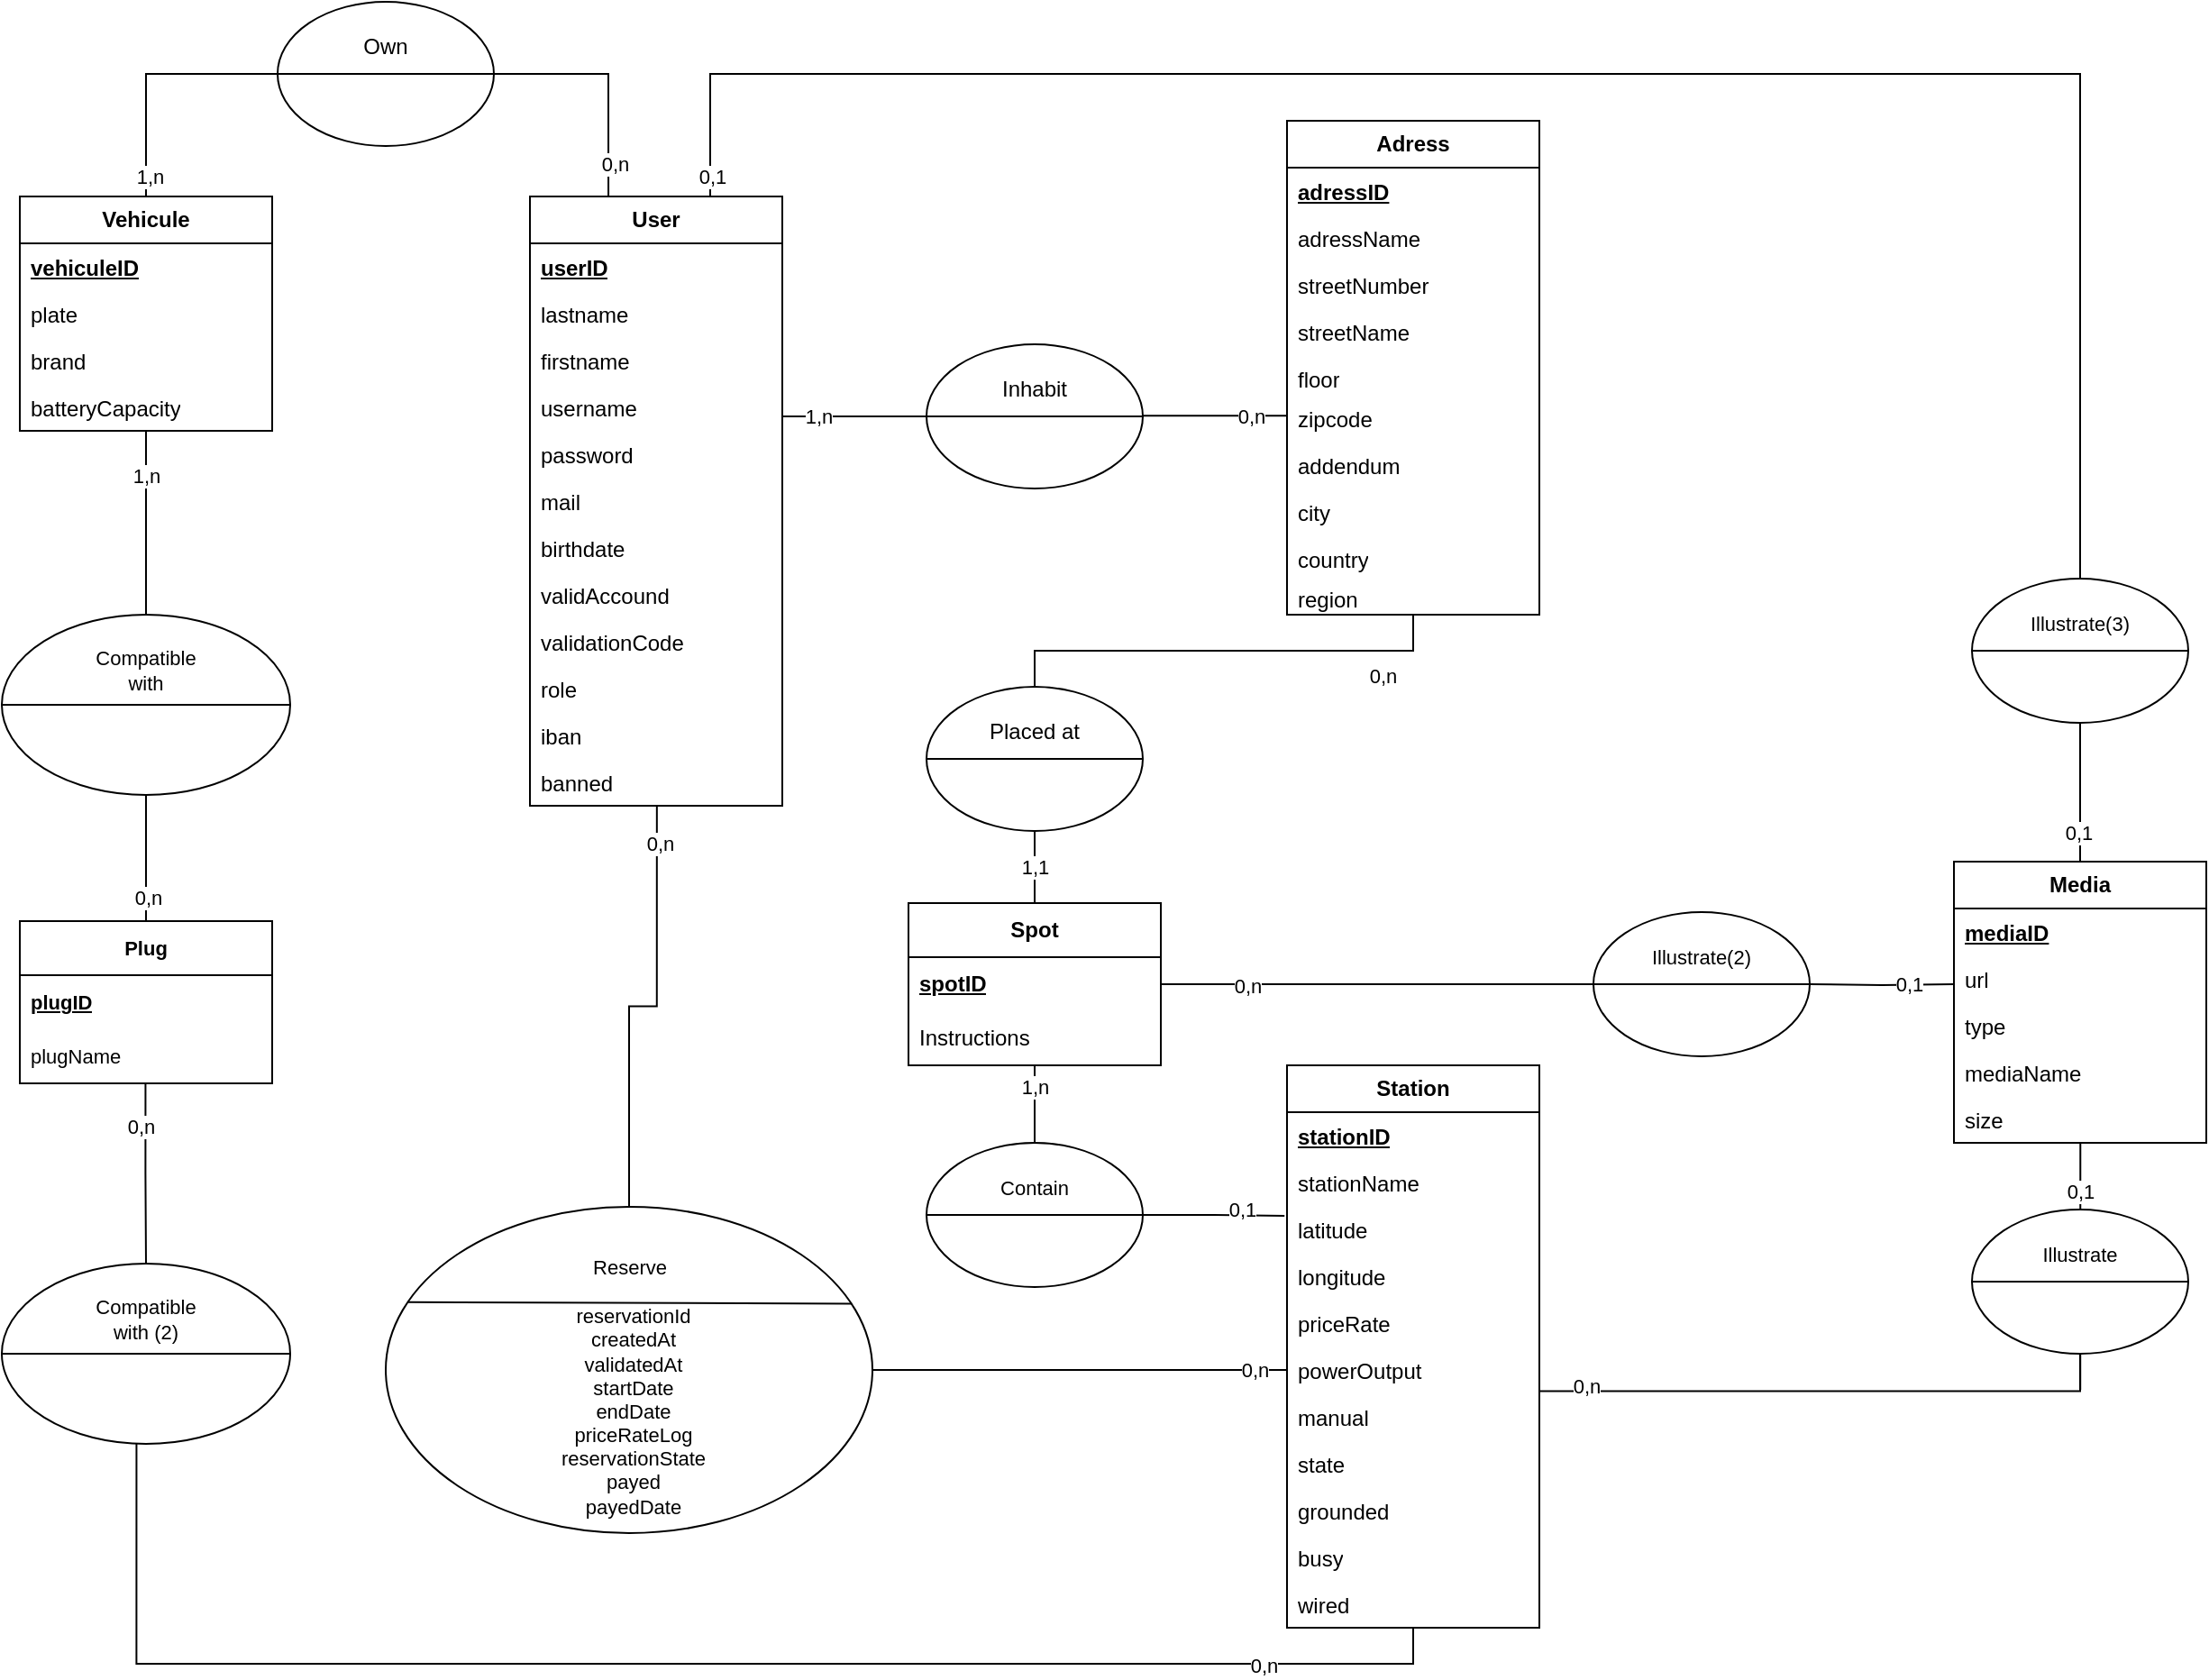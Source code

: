 <mxfile version="26.2.2" pages="3">
  <diagram name="mcd" id="JYa1z4Gjsz-vNSRK5BjZ">
    <mxGraphModel dx="1926" dy="1872" grid="1" gridSize="10" guides="1" tooltips="1" connect="1" arrows="1" fold="1" page="1" pageScale="1" pageWidth="827" pageHeight="1169" math="0" shadow="0">
      <root>
        <mxCell id="0" />
        <mxCell id="1" parent="0" />
        <mxCell id="J4wWDecNCUsRWOMbRsMd-23" value="" style="ellipse;whiteSpace=wrap;html=1;" parent="1" vertex="1">
          <mxGeometry x="90.0" y="340" width="120" height="80" as="geometry" />
        </mxCell>
        <mxCell id="J4wWDecNCUsRWOMbRsMd-63" style="edgeStyle=orthogonalEdgeStyle;shape=connector;rounded=0;orthogonalLoop=1;jettySize=auto;html=1;entryX=0.5;entryY=0;entryDx=0;entryDy=0;strokeColor=default;align=center;verticalAlign=middle;fontFamily=Helvetica;fontSize=11;fontColor=default;labelBackgroundColor=default;startFill=0;endArrow=none;exitX=0.503;exitY=0.994;exitDx=0;exitDy=0;exitPerimeter=0;" parent="1" source="U52fyJC92Kb-rLcEoStI-13" target="J4wWDecNCUsRWOMbRsMd-59" edge="1">
          <mxGeometry relative="1" as="geometry">
            <Array as="points" />
            <mxPoint x="-40" y="390" as="sourcePoint" />
          </mxGeometry>
        </mxCell>
        <mxCell id="J4wWDecNCUsRWOMbRsMd-65" value="0,n" style="edgeLabel;html=1;align=center;verticalAlign=middle;resizable=0;points=[];fontFamily=Helvetica;fontSize=11;fontColor=default;labelBackgroundColor=#FFFFFF;" parent="J4wWDecNCUsRWOMbRsMd-63" vertex="1" connectable="0">
          <mxGeometry x="-0.944" y="1" relative="1" as="geometry">
            <mxPoint y="14" as="offset" />
          </mxGeometry>
        </mxCell>
        <mxCell id="J4wWDecNCUsRWOMbRsMd-78" style="edgeStyle=orthogonalEdgeStyle;shape=connector;rounded=0;orthogonalLoop=1;jettySize=auto;html=1;entryX=0.5;entryY=1;entryDx=0;entryDy=0;strokeColor=default;align=center;verticalAlign=middle;fontFamily=Helvetica;fontSize=11;fontColor=default;labelBackgroundColor=default;startFill=0;endArrow=none;exitX=0.997;exitY=0.95;exitDx=0;exitDy=0;exitPerimeter=0;" parent="1" source="lTeEOApGFi22AYqHVbE0-11" target="J4wWDecNCUsRWOMbRsMd-73" edge="1">
          <mxGeometry relative="1" as="geometry">
            <mxPoint x="711.43" y="1020.0" as="sourcePoint" />
          </mxGeometry>
        </mxCell>
        <mxCell id="J4wWDecNCUsRWOMbRsMd-9" value="&lt;b&gt;Spot&lt;/b&gt;" style="swimlane;fontStyle=0;childLayout=stackLayout;horizontal=1;startSize=30;horizontalStack=0;resizeParent=1;resizeParentMax=0;resizeLast=0;collapsible=1;marginBottom=0;whiteSpace=wrap;html=1;" parent="1" vertex="1">
          <mxGeometry x="80.0" y="460" width="140" height="90" as="geometry" />
        </mxCell>
        <mxCell id="J4wWDecNCUsRWOMbRsMd-10" value="&lt;b&gt;&lt;u&gt;spotID&lt;/u&gt;&lt;/b&gt;" style="text;strokeColor=none;fillColor=none;align=left;verticalAlign=middle;spacingLeft=4;spacingRight=4;overflow=hidden;points=[[0,0.5],[1,0.5]];portConstraint=eastwest;rotatable=0;whiteSpace=wrap;html=1;" parent="J4wWDecNCUsRWOMbRsMd-9" vertex="1">
          <mxGeometry y="30" width="140" height="30" as="geometry" />
        </mxCell>
        <mxCell id="J4wWDecNCUsRWOMbRsMd-12" value="Instructions" style="text;strokeColor=none;fillColor=none;align=left;verticalAlign=middle;spacingLeft=4;spacingRight=4;overflow=hidden;points=[[0,0.5],[1,0.5]];portConstraint=eastwest;rotatable=0;whiteSpace=wrap;html=1;" parent="J4wWDecNCUsRWOMbRsMd-9" vertex="1">
          <mxGeometry y="60" width="140" height="30" as="geometry" />
        </mxCell>
        <mxCell id="J4wWDecNCUsRWOMbRsMd-17" value="" style="group" parent="1" vertex="1" connectable="0">
          <mxGeometry x="90" y="150" width="120" height="80" as="geometry" />
        </mxCell>
        <mxCell id="J4wWDecNCUsRWOMbRsMd-18" value="" style="ellipse;whiteSpace=wrap;html=1;" parent="J4wWDecNCUsRWOMbRsMd-17" vertex="1">
          <mxGeometry width="120" height="80" as="geometry" />
        </mxCell>
        <mxCell id="J4wWDecNCUsRWOMbRsMd-19" value="Inhabit" style="text;html=1;align=center;verticalAlign=middle;whiteSpace=wrap;rounded=0;" parent="J4wWDecNCUsRWOMbRsMd-17" vertex="1">
          <mxGeometry x="30" y="10" width="60" height="30" as="geometry" />
        </mxCell>
        <mxCell id="J4wWDecNCUsRWOMbRsMd-21" value="" style="endArrow=none;html=1;rounded=0;entryX=1;entryY=0.5;entryDx=0;entryDy=0;exitX=0;exitY=0.5;exitDx=0;exitDy=0;" parent="J4wWDecNCUsRWOMbRsMd-17" source="J4wWDecNCUsRWOMbRsMd-18" target="J4wWDecNCUsRWOMbRsMd-18" edge="1">
          <mxGeometry width="50" height="50" relative="1" as="geometry">
            <mxPoint x="100" y="-20" as="sourcePoint" />
            <mxPoint x="150" y="-70" as="targetPoint" />
          </mxGeometry>
        </mxCell>
        <mxCell id="J4wWDecNCUsRWOMbRsMd-22" value="" style="group" parent="1" vertex="1" connectable="0">
          <mxGeometry x="90.0" y="340" width="120" height="80" as="geometry" />
        </mxCell>
        <mxCell id="J4wWDecNCUsRWOMbRsMd-24" value="Placed at" style="text;html=1;align=center;verticalAlign=middle;whiteSpace=wrap;rounded=0;" parent="J4wWDecNCUsRWOMbRsMd-22" vertex="1">
          <mxGeometry x="30" y="10" width="60" height="30" as="geometry" />
        </mxCell>
        <mxCell id="J4wWDecNCUsRWOMbRsMd-26" style="edgeStyle=orthogonalEdgeStyle;rounded=0;orthogonalLoop=1;jettySize=auto;html=1;exitX=0;exitY=0.5;exitDx=0;exitDy=0;endArrow=none;startFill=0;entryX=1;entryY=0.5;entryDx=0;entryDy=0;" parent="1" source="J4wWDecNCUsRWOMbRsMd-18" target="U52fyJC92Kb-rLcEoStI-5" edge="1">
          <mxGeometry relative="1" as="geometry">
            <mxPoint x="20" y="190" as="targetPoint" />
            <Array as="points">
              <mxPoint x="10" y="190" />
            </Array>
          </mxGeometry>
        </mxCell>
        <mxCell id="J4wWDecNCUsRWOMbRsMd-30" value="1,n" style="edgeLabel;html=1;align=center;verticalAlign=middle;resizable=0;points=[];fontFamily=Helvetica;fontSize=11;fontColor=default;labelBackgroundColor=#FFFFFF;" parent="J4wWDecNCUsRWOMbRsMd-26" vertex="1" connectable="0">
          <mxGeometry x="0.717" y="-1" relative="1" as="geometry">
            <mxPoint x="13" y="1" as="offset" />
          </mxGeometry>
        </mxCell>
        <mxCell id="J4wWDecNCUsRWOMbRsMd-27" style="edgeStyle=orthogonalEdgeStyle;rounded=0;orthogonalLoop=1;jettySize=auto;html=1;exitX=1;exitY=0.5;exitDx=0;exitDy=0;endArrow=none;startFill=0;entryX=0.001;entryY=0.231;entryDx=0;entryDy=0;entryPerimeter=0;" parent="1" edge="1">
          <mxGeometry relative="1" as="geometry">
            <mxPoint x="290.14" y="189.586" as="targetPoint" />
            <Array as="points">
              <mxPoint x="270" y="189.58" />
              <mxPoint x="270" y="189.58" />
            </Array>
            <mxPoint x="210" y="189.58" as="sourcePoint" />
          </mxGeometry>
        </mxCell>
        <mxCell id="J4wWDecNCUsRWOMbRsMd-31" value="0,n" style="edgeLabel;html=1;align=center;verticalAlign=middle;resizable=0;points=[];fontFamily=Helvetica;fontSize=11;fontColor=default;labelBackgroundColor=#FFFFFF;" parent="J4wWDecNCUsRWOMbRsMd-27" vertex="1" connectable="0">
          <mxGeometry x="0.6" relative="1" as="geometry">
            <mxPoint x="-4" as="offset" />
          </mxGeometry>
        </mxCell>
        <mxCell id="J4wWDecNCUsRWOMbRsMd-28" style="edgeStyle=orthogonalEdgeStyle;rounded=0;orthogonalLoop=1;jettySize=auto;html=1;exitX=0.5;exitY=0;exitDx=0;exitDy=0;endArrow=none;startFill=0;entryX=0.5;entryY=1;entryDx=0;entryDy=0;" parent="1" source="J4wWDecNCUsRWOMbRsMd-23" target="U52fyJC92Kb-rLcEoStI-23" edge="1">
          <mxGeometry relative="1" as="geometry">
            <mxPoint x="550" y="370" as="targetPoint" />
          </mxGeometry>
        </mxCell>
        <mxCell id="J4wWDecNCUsRWOMbRsMd-33" value="0,n" style="edgeLabel;html=1;align=center;verticalAlign=middle;resizable=0;points=[];fontFamily=Helvetica;fontSize=11;fontColor=default;labelBackgroundColor=#FFFFFF;" parent="J4wWDecNCUsRWOMbRsMd-28" vertex="1" connectable="0">
          <mxGeometry x="0.7" relative="1" as="geometry">
            <mxPoint y="14" as="offset" />
          </mxGeometry>
        </mxCell>
        <mxCell id="J4wWDecNCUsRWOMbRsMd-29" style="edgeStyle=orthogonalEdgeStyle;rounded=0;orthogonalLoop=1;jettySize=auto;html=1;exitX=0.5;exitY=1;exitDx=0;exitDy=0;endArrow=none;startFill=0;" parent="1" source="J4wWDecNCUsRWOMbRsMd-23" target="J4wWDecNCUsRWOMbRsMd-9" edge="1">
          <mxGeometry relative="1" as="geometry" />
        </mxCell>
        <mxCell id="J4wWDecNCUsRWOMbRsMd-32" value="1,1" style="edgeLabel;html=1;align=center;verticalAlign=middle;resizable=0;points=[];fontFamily=Helvetica;fontSize=11;fontColor=default;labelBackgroundColor=default;" parent="J4wWDecNCUsRWOMbRsMd-29" vertex="1" connectable="0">
          <mxGeometry x="0.607" y="-1" relative="1" as="geometry">
            <mxPoint x="1" y="-12" as="offset" />
          </mxGeometry>
        </mxCell>
        <mxCell id="J4wWDecNCUsRWOMbRsMd-46" value="" style="group;fontFamily=Helvetica;fontSize=11;fontColor=default;labelBackgroundColor=default;" parent="1" vertex="1" connectable="0">
          <mxGeometry x="90.0" y="593" width="120" height="80" as="geometry" />
        </mxCell>
        <mxCell id="J4wWDecNCUsRWOMbRsMd-47" value="" style="ellipse;whiteSpace=wrap;html=1;fontFamily=Helvetica;fontSize=11;fontColor=default;labelBackgroundColor=default;" parent="J4wWDecNCUsRWOMbRsMd-46" vertex="1">
          <mxGeometry width="120" height="80" as="geometry" />
        </mxCell>
        <mxCell id="J4wWDecNCUsRWOMbRsMd-48" value="Contain" style="text;html=1;align=center;verticalAlign=middle;whiteSpace=wrap;rounded=0;fontFamily=Helvetica;fontSize=11;fontColor=default;labelBackgroundColor=default;" parent="J4wWDecNCUsRWOMbRsMd-46" vertex="1">
          <mxGeometry x="30" y="10" width="60" height="30" as="geometry" />
        </mxCell>
        <mxCell id="J4wWDecNCUsRWOMbRsMd-50" value="" style="endArrow=none;html=1;rounded=0;entryX=1;entryY=0.5;entryDx=0;entryDy=0;exitX=0;exitY=0.5;exitDx=0;exitDy=0;strokeColor=default;align=center;verticalAlign=middle;fontFamily=Helvetica;fontSize=11;fontColor=default;labelBackgroundColor=default;edgeStyle=orthogonalEdgeStyle;" parent="J4wWDecNCUsRWOMbRsMd-46" source="J4wWDecNCUsRWOMbRsMd-47" target="J4wWDecNCUsRWOMbRsMd-47" edge="1">
          <mxGeometry width="50" height="50" relative="1" as="geometry">
            <mxPoint x="100" y="-20" as="sourcePoint" />
            <mxPoint x="150" y="-70" as="targetPoint" />
          </mxGeometry>
        </mxCell>
        <mxCell id="J4wWDecNCUsRWOMbRsMd-53" style="edgeStyle=orthogonalEdgeStyle;shape=connector;rounded=0;orthogonalLoop=1;jettySize=auto;html=1;strokeColor=default;align=center;verticalAlign=middle;fontFamily=Helvetica;fontSize=11;fontColor=default;labelBackgroundColor=default;startFill=0;endArrow=none;" parent="1" source="J4wWDecNCUsRWOMbRsMd-47" target="J4wWDecNCUsRWOMbRsMd-9" edge="1">
          <mxGeometry relative="1" as="geometry" />
        </mxCell>
        <mxCell id="J4wWDecNCUsRWOMbRsMd-55" value="1,n" style="edgeLabel;html=1;align=center;verticalAlign=middle;resizable=0;points=[];fontFamily=Helvetica;fontSize=11;fontColor=default;labelBackgroundColor=default;" parent="J4wWDecNCUsRWOMbRsMd-53" vertex="1" connectable="0">
          <mxGeometry x="0.436" relative="1" as="geometry">
            <mxPoint as="offset" />
          </mxGeometry>
        </mxCell>
        <mxCell id="J4wWDecNCUsRWOMbRsMd-54" style="edgeStyle=orthogonalEdgeStyle;shape=connector;rounded=0;orthogonalLoop=1;jettySize=auto;html=1;strokeColor=default;align=center;verticalAlign=middle;fontFamily=Helvetica;fontSize=11;fontColor=default;labelBackgroundColor=#FFFFFF;startFill=0;endArrow=none;entryX=-0.01;entryY=0.212;entryDx=0;entryDy=0;entryPerimeter=0;" parent="1" source="J4wWDecNCUsRWOMbRsMd-47" target="lTeEOApGFi22AYqHVbE0-7" edge="1">
          <mxGeometry relative="1" as="geometry">
            <mxPoint x="641.43" y="900" as="targetPoint" />
          </mxGeometry>
        </mxCell>
        <mxCell id="J4wWDecNCUsRWOMbRsMd-56" value="0,1" style="edgeLabel;html=1;align=center;verticalAlign=middle;resizable=0;points=[];fontFamily=Helvetica;fontSize=11;fontColor=default;labelBackgroundColor=#FFFFFF;" parent="J4wWDecNCUsRWOMbRsMd-54" vertex="1" connectable="0">
          <mxGeometry x="0.383" y="-1" relative="1" as="geometry">
            <mxPoint x="1" y="-5" as="offset" />
          </mxGeometry>
        </mxCell>
        <mxCell id="J4wWDecNCUsRWOMbRsMd-57" value="" style="group;fontFamily=Helvetica;fontSize=11;fontColor=default;labelBackgroundColor=default;" parent="1" vertex="1" connectable="0">
          <mxGeometry x="-210" y="628.5" width="270" height="181" as="geometry" />
        </mxCell>
        <mxCell id="J4wWDecNCUsRWOMbRsMd-58" value="" style="ellipse;whiteSpace=wrap;html=1;fontFamily=Helvetica;fontSize=11;fontColor=default;labelBackgroundColor=default;" parent="J4wWDecNCUsRWOMbRsMd-57" vertex="1">
          <mxGeometry width="270" height="181.0" as="geometry" />
        </mxCell>
        <mxCell id="J4wWDecNCUsRWOMbRsMd-59" value="Reserve" style="text;html=1;align=center;verticalAlign=middle;whiteSpace=wrap;rounded=0;fontFamily=Helvetica;fontSize=11;fontColor=default;labelBackgroundColor=default;" parent="J4wWDecNCUsRWOMbRsMd-57" vertex="1">
          <mxGeometry x="67.5" width="135" height="67.875" as="geometry" />
        </mxCell>
        <mxCell id="J4wWDecNCUsRWOMbRsMd-60" value="&lt;div&gt;reservationId&lt;/div&gt;&lt;div&gt;createdAt&lt;/div&gt;&lt;div&gt;validatedAt&lt;/div&gt;startDate&lt;div&gt;endDate&lt;/div&gt;&lt;div&gt;&lt;span style=&quot;background-color: light-dark(#ffffff, var(--ge-dark-color, #121212)); color: light-dark(rgb(0, 0, 0), rgb(255, 255, 255));&quot;&gt;priceRateLog&lt;/span&gt;&lt;/div&gt;&lt;div&gt;&lt;span style=&quot;color: light-dark(rgb(0, 0, 0), rgb(255, 255, 255)); background-color: light-dark(#ffffff, var(--ge-dark-color, #121212));&quot;&gt;reservationState&lt;/span&gt;&lt;/div&gt;&lt;div&gt;payed&lt;/div&gt;&lt;div&gt;payedDate&lt;/div&gt;" style="text;html=1;align=center;verticalAlign=middle;whiteSpace=wrap;rounded=0;container=0;fontFamily=Helvetica;fontSize=11;fontColor=default;labelBackgroundColor=default;" parent="J4wWDecNCUsRWOMbRsMd-57" vertex="1">
          <mxGeometry x="67.5" y="67.875" width="138.971" height="90.5" as="geometry" />
        </mxCell>
        <mxCell id="J4wWDecNCUsRWOMbRsMd-61" value="" style="endArrow=none;html=1;rounded=0;strokeColor=default;align=center;verticalAlign=middle;fontFamily=Helvetica;fontSize=11;fontColor=default;labelBackgroundColor=default;edgeStyle=orthogonalEdgeStyle;exitX=0.046;exitY=0.292;exitDx=0;exitDy=0;exitPerimeter=0;entryX=0.958;entryY=0.297;entryDx=0;entryDy=0;entryPerimeter=0;" parent="J4wWDecNCUsRWOMbRsMd-57" edge="1" target="J4wWDecNCUsRWOMbRsMd-58" source="J4wWDecNCUsRWOMbRsMd-58">
          <mxGeometry width="50" height="50" relative="1" as="geometry">
            <mxPoint x="18" y="54.3" as="sourcePoint" />
            <mxPoint x="254.118" y="54.3" as="targetPoint" />
          </mxGeometry>
        </mxCell>
        <mxCell id="J4wWDecNCUsRWOMbRsMd-77" style="edgeStyle=orthogonalEdgeStyle;shape=connector;rounded=0;orthogonalLoop=1;jettySize=auto;html=1;entryX=0.5;entryY=0;entryDx=0;entryDy=0;strokeColor=default;align=center;verticalAlign=middle;fontFamily=Helvetica;fontSize=11;fontColor=default;labelBackgroundColor=default;startFill=0;endArrow=none;exitX=0.501;exitY=1.002;exitDx=0;exitDy=0;exitPerimeter=0;" parent="1" source="lTeEOApGFi22AYqHVbE0-23" target="J4wWDecNCUsRWOMbRsMd-73" edge="1">
          <mxGeometry relative="1" as="geometry">
            <mxPoint x="1100" y="685" as="sourcePoint" />
            <Array as="points">
              <mxPoint x="730" y="730" />
              <mxPoint x="730" y="730" />
            </Array>
          </mxGeometry>
        </mxCell>
        <mxCell id="J4wWDecNCUsRWOMbRsMd-80" value="0,1" style="edgeLabel;html=1;align=center;verticalAlign=middle;resizable=0;points=[];fontFamily=Helvetica;fontSize=11;fontColor=default;labelBackgroundColor=default;" parent="J4wWDecNCUsRWOMbRsMd-77" vertex="1" connectable="0">
          <mxGeometry x="-0.836" relative="1" as="geometry">
            <mxPoint y="7" as="offset" />
          </mxGeometry>
        </mxCell>
        <mxCell id="R121bAIWD53ySYWm1Vvc-49" style="edgeStyle=orthogonalEdgeStyle;shape=connector;rounded=0;orthogonalLoop=1;jettySize=auto;html=1;entryX=1;entryY=0.5;entryDx=0;entryDy=0;strokeColor=default;align=center;verticalAlign=middle;fontFamily=Helvetica;fontSize=11;fontColor=default;labelBackgroundColor=default;startFill=0;endArrow=none;" parent="1" target="R121bAIWD53ySYWm1Vvc-45" edge="1">
          <mxGeometry relative="1" as="geometry">
            <mxPoint x="660" y="505" as="sourcePoint" />
          </mxGeometry>
        </mxCell>
        <mxCell id="R121bAIWD53ySYWm1Vvc-51" value="0,1" style="edgeLabel;html=1;align=center;verticalAlign=middle;resizable=0;points=[];fontFamily=Helvetica;fontSize=11;fontColor=default;labelBackgroundColor=default;" parent="R121bAIWD53ySYWm1Vvc-49" vertex="1" connectable="0">
          <mxGeometry x="-0.639" y="-1" relative="1" as="geometry">
            <mxPoint x="-11" y="1" as="offset" />
          </mxGeometry>
        </mxCell>
        <mxCell id="R121bAIWD53ySYWm1Vvc-57" style="edgeStyle=orthogonalEdgeStyle;shape=connector;rounded=0;orthogonalLoop=1;jettySize=auto;html=1;exitX=0.5;exitY=0;exitDx=0;exitDy=0;entryX=0.5;entryY=1;entryDx=0;entryDy=0;strokeColor=default;align=center;verticalAlign=middle;fontFamily=Helvetica;fontSize=11;fontColor=default;labelBackgroundColor=default;startFill=0;endArrow=none;" parent="1" source="lTeEOApGFi22AYqHVbE0-18" target="R121bAIWD53ySYWm1Vvc-54" edge="1">
          <mxGeometry relative="1" as="geometry">
            <mxPoint x="1100" y="545" as="sourcePoint" />
          </mxGeometry>
        </mxCell>
        <mxCell id="R121bAIWD53ySYWm1Vvc-59" value="0,1" style="edgeLabel;html=1;align=center;verticalAlign=middle;resizable=0;points=[];fontFamily=Helvetica;fontSize=11;fontColor=default;labelBackgroundColor=default;" parent="R121bAIWD53ySYWm1Vvc-57" vertex="1" connectable="0">
          <mxGeometry x="-0.548" y="1" relative="1" as="geometry">
            <mxPoint y="1" as="offset" />
          </mxGeometry>
        </mxCell>
        <mxCell id="J4wWDecNCUsRWOMbRsMd-72" value="" style="group;fontFamily=Helvetica;fontSize=11;fontColor=default;labelBackgroundColor=default;" parent="1" vertex="1" connectable="0">
          <mxGeometry x="670" y="630" width="120" height="80" as="geometry" />
        </mxCell>
        <mxCell id="J4wWDecNCUsRWOMbRsMd-73" value="" style="ellipse;whiteSpace=wrap;html=1;fontFamily=Helvetica;fontSize=11;fontColor=default;labelBackgroundColor=default;" parent="J4wWDecNCUsRWOMbRsMd-72" vertex="1">
          <mxGeometry width="120" height="80" as="geometry" />
        </mxCell>
        <mxCell id="J4wWDecNCUsRWOMbRsMd-74" value="Illustrate" style="text;html=1;align=center;verticalAlign=middle;whiteSpace=wrap;rounded=0;fontFamily=Helvetica;fontSize=11;fontColor=default;labelBackgroundColor=default;" parent="J4wWDecNCUsRWOMbRsMd-72" vertex="1">
          <mxGeometry x="30" y="10" width="60" height="30" as="geometry" />
        </mxCell>
        <mxCell id="J4wWDecNCUsRWOMbRsMd-76" value="" style="endArrow=none;html=1;rounded=0;entryX=1;entryY=0.5;entryDx=0;entryDy=0;exitX=0;exitY=0.5;exitDx=0;exitDy=0;strokeColor=default;align=center;verticalAlign=middle;fontFamily=Helvetica;fontSize=11;fontColor=default;labelBackgroundColor=default;edgeStyle=orthogonalEdgeStyle;" parent="J4wWDecNCUsRWOMbRsMd-72" source="J4wWDecNCUsRWOMbRsMd-73" target="J4wWDecNCUsRWOMbRsMd-73" edge="1">
          <mxGeometry width="50" height="50" relative="1" as="geometry">
            <mxPoint x="100" y="-20" as="sourcePoint" />
            <mxPoint x="150" y="-70" as="targetPoint" />
          </mxGeometry>
        </mxCell>
        <mxCell id="R121bAIWD53ySYWm1Vvc-5" value="" style="group" parent="1" vertex="1" connectable="0">
          <mxGeometry x="-270" y="-40" width="120" height="80" as="geometry" />
        </mxCell>
        <mxCell id="R121bAIWD53ySYWm1Vvc-6" value="" style="ellipse;whiteSpace=wrap;html=1;" parent="R121bAIWD53ySYWm1Vvc-5" vertex="1">
          <mxGeometry width="120" height="80" as="geometry" />
        </mxCell>
        <mxCell id="R121bAIWD53ySYWm1Vvc-7" value="Own" style="text;html=1;align=center;verticalAlign=middle;whiteSpace=wrap;rounded=0;" parent="R121bAIWD53ySYWm1Vvc-5" vertex="1">
          <mxGeometry x="30" y="10" width="60" height="30" as="geometry" />
        </mxCell>
        <mxCell id="R121bAIWD53ySYWm1Vvc-9" value="" style="endArrow=none;html=1;rounded=0;entryX=1;entryY=0.5;entryDx=0;entryDy=0;exitX=0;exitY=0.5;exitDx=0;exitDy=0;" parent="R121bAIWD53ySYWm1Vvc-5" source="R121bAIWD53ySYWm1Vvc-6" target="R121bAIWD53ySYWm1Vvc-6" edge="1">
          <mxGeometry width="50" height="50" relative="1" as="geometry">
            <mxPoint x="100" y="-20" as="sourcePoint" />
            <mxPoint x="150" y="-70" as="targetPoint" />
          </mxGeometry>
        </mxCell>
        <mxCell id="R121bAIWD53ySYWm1Vvc-10" style="edgeStyle=orthogonalEdgeStyle;rounded=0;orthogonalLoop=1;jettySize=auto;html=1;exitX=1;exitY=0.5;exitDx=0;exitDy=0;entryX=0.311;entryY=0.001;entryDx=0;entryDy=0;endArrow=none;startFill=0;entryPerimeter=0;" parent="1" source="R121bAIWD53ySYWm1Vvc-6" target="U52fyJC92Kb-rLcEoStI-1" edge="1">
          <mxGeometry relative="1" as="geometry">
            <mxPoint x="-50" y="80" as="targetPoint" />
          </mxGeometry>
        </mxCell>
        <mxCell id="R121bAIWD53ySYWm1Vvc-12" value="0,n" style="edgeLabel;html=1;align=center;verticalAlign=middle;resizable=0;points=[];fontFamily=Helvetica;fontSize=11;fontColor=default;labelBackgroundColor=#FFFFFF;" parent="R121bAIWD53ySYWm1Vvc-10" vertex="1" connectable="0">
          <mxGeometry x="0.865" y="3" relative="1" as="geometry">
            <mxPoint y="-10" as="offset" />
          </mxGeometry>
        </mxCell>
        <mxCell id="R121bAIWD53ySYWm1Vvc-11" style="edgeStyle=orthogonalEdgeStyle;rounded=0;orthogonalLoop=1;jettySize=auto;html=1;exitX=0;exitY=0.5;exitDx=0;exitDy=0;entryX=0.5;entryY=0;entryDx=0;entryDy=0;endArrow=none;startFill=0;" parent="1" source="R121bAIWD53ySYWm1Vvc-6" target="U52fyJC92Kb-rLcEoStI-18" edge="1">
          <mxGeometry relative="1" as="geometry">
            <mxPoint x="-490.0" y="80" as="targetPoint" />
          </mxGeometry>
        </mxCell>
        <mxCell id="R121bAIWD53ySYWm1Vvc-13" value="1,n" style="edgeLabel;html=1;align=center;verticalAlign=middle;resizable=0;points=[];fontFamily=Helvetica;fontSize=11;fontColor=default;labelBackgroundColor=#FFFFFF;" parent="R121bAIWD53ySYWm1Vvc-11" vertex="1" connectable="0">
          <mxGeometry x="0.84" y="2" relative="1" as="geometry">
            <mxPoint as="offset" />
          </mxGeometry>
        </mxCell>
        <mxCell id="R121bAIWD53ySYWm1Vvc-14" value="&lt;b&gt;Plug&lt;/b&gt;" style="swimlane;fontStyle=0;childLayout=stackLayout;horizontal=1;startSize=30;horizontalStack=0;resizeParent=1;resizeParentMax=0;resizeLast=0;collapsible=1;marginBottom=0;whiteSpace=wrap;html=1;fontFamily=Helvetica;fontSize=11;fontColor=default;labelBackgroundColor=#FFFFFF;" parent="1" vertex="1">
          <mxGeometry x="-413" y="470" width="140" height="90" as="geometry" />
        </mxCell>
        <mxCell id="R121bAIWD53ySYWm1Vvc-15" value="&lt;b&gt;&lt;u&gt;plugID&lt;/u&gt;&lt;/b&gt;" style="text;strokeColor=none;fillColor=none;align=left;verticalAlign=middle;spacingLeft=4;spacingRight=4;overflow=hidden;points=[[0,0.5],[1,0.5]];portConstraint=eastwest;rotatable=0;whiteSpace=wrap;html=1;fontFamily=Helvetica;fontSize=11;fontColor=default;labelBackgroundColor=#FFFFFF;" parent="R121bAIWD53ySYWm1Vvc-14" vertex="1">
          <mxGeometry y="30" width="140" height="30" as="geometry" />
        </mxCell>
        <mxCell id="R121bAIWD53ySYWm1Vvc-17" value="plugName" style="text;strokeColor=none;fillColor=none;align=left;verticalAlign=middle;spacingLeft=4;spacingRight=4;overflow=hidden;points=[[0,0.5],[1,0.5]];portConstraint=eastwest;rotatable=0;whiteSpace=wrap;html=1;fontFamily=Helvetica;fontSize=11;fontColor=default;labelBackgroundColor=#FFFFFF;" parent="R121bAIWD53ySYWm1Vvc-14" vertex="1">
          <mxGeometry y="60" width="140" height="30" as="geometry" />
        </mxCell>
        <mxCell id="R121bAIWD53ySYWm1Vvc-19" value="" style="group;fontFamily=Helvetica;fontSize=11;fontColor=default;labelBackgroundColor=default;" parent="1" vertex="1" connectable="0">
          <mxGeometry x="-423" y="300" width="160" height="100" as="geometry" />
        </mxCell>
        <mxCell id="R121bAIWD53ySYWm1Vvc-20" value="" style="ellipse;whiteSpace=wrap;html=1;fontFamily=Helvetica;fontSize=11;fontColor=default;labelBackgroundColor=default;" parent="R121bAIWD53ySYWm1Vvc-19" vertex="1">
          <mxGeometry width="160" height="100" as="geometry" />
        </mxCell>
        <mxCell id="R121bAIWD53ySYWm1Vvc-21" value="Compatible with" style="text;html=1;align=center;verticalAlign=middle;whiteSpace=wrap;rounded=0;fontFamily=Helvetica;fontSize=11;fontColor=default;labelBackgroundColor=default;" parent="R121bAIWD53ySYWm1Vvc-19" vertex="1">
          <mxGeometry x="40" y="12.5" width="80" height="37.5" as="geometry" />
        </mxCell>
        <mxCell id="R121bAIWD53ySYWm1Vvc-23" value="" style="endArrow=none;html=1;rounded=0;entryX=1;entryY=0.5;entryDx=0;entryDy=0;exitX=0;exitY=0.5;exitDx=0;exitDy=0;strokeColor=default;align=center;verticalAlign=middle;fontFamily=Helvetica;fontSize=11;fontColor=default;labelBackgroundColor=default;edgeStyle=orthogonalEdgeStyle;" parent="R121bAIWD53ySYWm1Vvc-19" source="R121bAIWD53ySYWm1Vvc-20" target="R121bAIWD53ySYWm1Vvc-20" edge="1">
          <mxGeometry width="50" height="50" relative="1" as="geometry">
            <mxPoint x="133.333" y="-25" as="sourcePoint" />
            <mxPoint x="200" y="-87.5" as="targetPoint" />
          </mxGeometry>
        </mxCell>
        <mxCell id="R121bAIWD53ySYWm1Vvc-25" style="edgeStyle=orthogonalEdgeStyle;shape=connector;rounded=0;orthogonalLoop=1;jettySize=auto;html=1;strokeColor=default;align=center;verticalAlign=middle;fontFamily=Helvetica;fontSize=11;fontColor=default;labelBackgroundColor=default;startFill=0;endArrow=none;" parent="1" source="R121bAIWD53ySYWm1Vvc-20" target="U52fyJC92Kb-rLcEoStI-18" edge="1">
          <mxGeometry relative="1" as="geometry">
            <mxPoint x="-490.0" y="240" as="targetPoint" />
          </mxGeometry>
        </mxCell>
        <mxCell id="R121bAIWD53ySYWm1Vvc-27" value="1,n" style="edgeLabel;html=1;align=center;verticalAlign=middle;resizable=0;points=[];fontFamily=Helvetica;fontSize=11;fontColor=default;labelBackgroundColor=#FFFFFF;" parent="R121bAIWD53ySYWm1Vvc-25" vertex="1" connectable="0">
          <mxGeometry x="0.573" y="1" relative="1" as="geometry">
            <mxPoint x="1" y="3" as="offset" />
          </mxGeometry>
        </mxCell>
        <mxCell id="R121bAIWD53ySYWm1Vvc-26" style="edgeStyle=orthogonalEdgeStyle;shape=connector;rounded=0;orthogonalLoop=1;jettySize=auto;html=1;strokeColor=default;align=center;verticalAlign=middle;fontFamily=Helvetica;fontSize=11;fontColor=default;labelBackgroundColor=default;startFill=0;endArrow=none;" parent="1" source="R121bAIWD53ySYWm1Vvc-20" target="R121bAIWD53ySYWm1Vvc-14" edge="1">
          <mxGeometry relative="1" as="geometry" />
        </mxCell>
        <mxCell id="R121bAIWD53ySYWm1Vvc-28" value="0,n" style="edgeLabel;html=1;align=center;verticalAlign=middle;resizable=0;points=[];fontFamily=Helvetica;fontSize=11;fontColor=default;labelBackgroundColor=#FFFFFF;" parent="R121bAIWD53ySYWm1Vvc-26" vertex="1" connectable="0">
          <mxGeometry x="0.613" y="1" relative="1" as="geometry">
            <mxPoint as="offset" />
          </mxGeometry>
        </mxCell>
        <mxCell id="R121bAIWD53ySYWm1Vvc-29" value="" style="group;fontFamily=Helvetica;fontSize=11;fontColor=default;labelBackgroundColor=default;" parent="1" vertex="1" connectable="0">
          <mxGeometry x="-423" y="660" width="160" height="100" as="geometry" />
        </mxCell>
        <mxCell id="R121bAIWD53ySYWm1Vvc-30" value="" style="ellipse;whiteSpace=wrap;html=1;fontFamily=Helvetica;fontSize=11;fontColor=default;labelBackgroundColor=default;" parent="R121bAIWD53ySYWm1Vvc-29" vertex="1">
          <mxGeometry width="160" height="100" as="geometry" />
        </mxCell>
        <mxCell id="R121bAIWD53ySYWm1Vvc-31" value="Compatible with (2)" style="text;html=1;align=center;verticalAlign=middle;whiteSpace=wrap;rounded=0;fontFamily=Helvetica;fontSize=11;fontColor=default;labelBackgroundColor=default;" parent="R121bAIWD53ySYWm1Vvc-29" vertex="1">
          <mxGeometry x="40" y="12.5" width="80" height="37.5" as="geometry" />
        </mxCell>
        <mxCell id="R121bAIWD53ySYWm1Vvc-32" value="" style="endArrow=none;html=1;rounded=0;entryX=1;entryY=0.5;entryDx=0;entryDy=0;exitX=0;exitY=0.5;exitDx=0;exitDy=0;strokeColor=default;align=center;verticalAlign=middle;fontFamily=Helvetica;fontSize=11;fontColor=default;labelBackgroundColor=default;edgeStyle=orthogonalEdgeStyle;" parent="R121bAIWD53ySYWm1Vvc-29" source="R121bAIWD53ySYWm1Vvc-30" target="R121bAIWD53ySYWm1Vvc-30" edge="1">
          <mxGeometry width="50" height="50" relative="1" as="geometry">
            <mxPoint x="133.333" y="-25" as="sourcePoint" />
            <mxPoint x="200" y="-87.5" as="targetPoint" />
          </mxGeometry>
        </mxCell>
        <mxCell id="R121bAIWD53ySYWm1Vvc-33" style="edgeStyle=orthogonalEdgeStyle;shape=connector;rounded=0;orthogonalLoop=1;jettySize=auto;html=1;exitX=0.498;exitY=1.009;exitDx=0;exitDy=0;entryX=0.5;entryY=0;entryDx=0;entryDy=0;strokeColor=default;align=center;verticalAlign=middle;fontFamily=Helvetica;fontSize=11;fontColor=default;labelBackgroundColor=default;startFill=0;endArrow=none;exitPerimeter=0;" parent="1" source="R121bAIWD53ySYWm1Vvc-17" target="R121bAIWD53ySYWm1Vvc-30" edge="1">
          <mxGeometry relative="1" as="geometry" />
        </mxCell>
        <mxCell id="R121bAIWD53ySYWm1Vvc-44" value="" style="group;fontFamily=Helvetica;fontSize=11;fontColor=default;labelBackgroundColor=default;" parent="1" vertex="1" connectable="0">
          <mxGeometry x="460" y="465" width="120" height="80" as="geometry" />
        </mxCell>
        <mxCell id="R121bAIWD53ySYWm1Vvc-45" value="" style="ellipse;whiteSpace=wrap;html=1;fontFamily=Helvetica;fontSize=11;fontColor=default;labelBackgroundColor=default;" parent="R121bAIWD53ySYWm1Vvc-44" vertex="1">
          <mxGeometry width="120" height="80" as="geometry" />
        </mxCell>
        <mxCell id="R121bAIWD53ySYWm1Vvc-46" value="Illustrate(2)" style="text;html=1;align=center;verticalAlign=middle;whiteSpace=wrap;rounded=0;fontFamily=Helvetica;fontSize=11;fontColor=default;labelBackgroundColor=default;" parent="R121bAIWD53ySYWm1Vvc-44" vertex="1">
          <mxGeometry x="30" y="10" width="60" height="30" as="geometry" />
        </mxCell>
        <mxCell id="R121bAIWD53ySYWm1Vvc-47" value="" style="endArrow=none;html=1;rounded=0;entryX=1;entryY=0.5;entryDx=0;entryDy=0;exitX=0;exitY=0.5;exitDx=0;exitDy=0;strokeColor=default;align=center;verticalAlign=middle;fontFamily=Helvetica;fontSize=11;fontColor=default;labelBackgroundColor=default;edgeStyle=orthogonalEdgeStyle;" parent="R121bAIWD53ySYWm1Vvc-44" source="R121bAIWD53ySYWm1Vvc-45" target="R121bAIWD53ySYWm1Vvc-45" edge="1">
          <mxGeometry width="50" height="50" relative="1" as="geometry">
            <mxPoint x="100" y="-20" as="sourcePoint" />
            <mxPoint x="150" y="-70" as="targetPoint" />
          </mxGeometry>
        </mxCell>
        <mxCell id="R121bAIWD53ySYWm1Vvc-48" style="edgeStyle=orthogonalEdgeStyle;shape=connector;rounded=0;orthogonalLoop=1;jettySize=auto;html=1;strokeColor=default;align=center;verticalAlign=middle;fontFamily=Helvetica;fontSize=11;fontColor=default;labelBackgroundColor=default;startFill=0;endArrow=none;" parent="1" source="J4wWDecNCUsRWOMbRsMd-10" target="R121bAIWD53ySYWm1Vvc-45" edge="1">
          <mxGeometry relative="1" as="geometry" />
        </mxCell>
        <mxCell id="R121bAIWD53ySYWm1Vvc-50" value="0,n" style="edgeLabel;html=1;align=center;verticalAlign=middle;resizable=0;points=[];fontFamily=Helvetica;fontSize=11;fontColor=default;labelBackgroundColor=default;" parent="R121bAIWD53ySYWm1Vvc-48" vertex="1" connectable="0">
          <mxGeometry x="-0.606" y="-1" relative="1" as="geometry">
            <mxPoint as="offset" />
          </mxGeometry>
        </mxCell>
        <mxCell id="R121bAIWD53ySYWm1Vvc-53" value="" style="group;fontFamily=Helvetica;fontSize=11;fontColor=default;labelBackgroundColor=default;" parent="1" vertex="1" connectable="0">
          <mxGeometry x="670" y="280" width="120" height="80" as="geometry" />
        </mxCell>
        <mxCell id="R121bAIWD53ySYWm1Vvc-54" value="" style="ellipse;whiteSpace=wrap;html=1;fontFamily=Helvetica;fontSize=11;fontColor=default;labelBackgroundColor=default;" parent="R121bAIWD53ySYWm1Vvc-53" vertex="1">
          <mxGeometry width="120" height="80" as="geometry" />
        </mxCell>
        <mxCell id="R121bAIWD53ySYWm1Vvc-55" value="Illustrate(3)" style="text;html=1;align=center;verticalAlign=middle;whiteSpace=wrap;rounded=0;fontFamily=Helvetica;fontSize=11;fontColor=default;labelBackgroundColor=default;" parent="R121bAIWD53ySYWm1Vvc-53" vertex="1">
          <mxGeometry x="30" y="10" width="60" height="30" as="geometry" />
        </mxCell>
        <mxCell id="R121bAIWD53ySYWm1Vvc-56" value="" style="endArrow=none;html=1;rounded=0;entryX=1;entryY=0.5;entryDx=0;entryDy=0;exitX=0;exitY=0.5;exitDx=0;exitDy=0;strokeColor=default;align=center;verticalAlign=middle;fontFamily=Helvetica;fontSize=11;fontColor=default;labelBackgroundColor=default;edgeStyle=orthogonalEdgeStyle;" parent="R121bAIWD53ySYWm1Vvc-53" source="R121bAIWD53ySYWm1Vvc-54" target="R121bAIWD53ySYWm1Vvc-54" edge="1">
          <mxGeometry width="50" height="50" relative="1" as="geometry">
            <mxPoint x="100" y="-20" as="sourcePoint" />
            <mxPoint x="150" y="-70" as="targetPoint" />
          </mxGeometry>
        </mxCell>
        <mxCell id="R121bAIWD53ySYWm1Vvc-58" style="edgeStyle=orthogonalEdgeStyle;shape=connector;rounded=0;orthogonalLoop=1;jettySize=auto;html=1;strokeColor=default;align=center;verticalAlign=middle;fontFamily=Helvetica;fontSize=11;fontColor=default;labelBackgroundColor=default;startFill=0;endArrow=none;entryX=0.75;entryY=0;entryDx=0;entryDy=0;" parent="1" source="R121bAIWD53ySYWm1Vvc-54" target="U52fyJC92Kb-rLcEoStI-1" edge="1">
          <mxGeometry relative="1" as="geometry">
            <Array as="points">
              <mxPoint x="730" />
              <mxPoint x="-30" />
              <mxPoint x="-30" y="68" />
            </Array>
            <mxPoint x="2.274e-13" y="80" as="targetPoint" />
          </mxGeometry>
        </mxCell>
        <mxCell id="R121bAIWD53ySYWm1Vvc-60" value="0,1" style="edgeLabel;html=1;align=center;verticalAlign=middle;resizable=0;points=[];fontFamily=Helvetica;fontSize=11;fontColor=default;labelBackgroundColor=#FFFFFF;" parent="R121bAIWD53ySYWm1Vvc-58" vertex="1" connectable="0">
          <mxGeometry x="0.968" y="1" relative="1" as="geometry">
            <mxPoint y="2" as="offset" />
          </mxGeometry>
        </mxCell>
        <mxCell id="U52fyJC92Kb-rLcEoStI-1" value="&lt;b&gt;User&lt;/b&gt;" style="swimlane;fontStyle=0;childLayout=stackLayout;horizontal=1;startSize=26;fillColor=none;horizontalStack=0;resizeParent=1;resizeParentMax=0;resizeLast=0;collapsible=1;marginBottom=0;whiteSpace=wrap;html=1;" parent="1" vertex="1">
          <mxGeometry x="-130" y="68" width="140" height="338" as="geometry" />
        </mxCell>
        <mxCell id="U52fyJC92Kb-rLcEoStI-2" value="&lt;b&gt;userID&lt;/b&gt;" style="text;strokeColor=none;fillColor=none;align=left;verticalAlign=top;spacingLeft=4;spacingRight=4;overflow=hidden;rotatable=0;points=[[0,0.5],[1,0.5]];portConstraint=eastwest;whiteSpace=wrap;html=1;fontStyle=4" parent="U52fyJC92Kb-rLcEoStI-1" vertex="1">
          <mxGeometry y="26" width="140" height="26" as="geometry" />
        </mxCell>
        <mxCell id="U52fyJC92Kb-rLcEoStI-3" value="lastname" style="text;strokeColor=none;fillColor=none;align=left;verticalAlign=top;spacingLeft=4;spacingRight=4;overflow=hidden;rotatable=0;points=[[0,0.5],[1,0.5]];portConstraint=eastwest;whiteSpace=wrap;html=1;" parent="U52fyJC92Kb-rLcEoStI-1" vertex="1">
          <mxGeometry y="52" width="140" height="26" as="geometry" />
        </mxCell>
        <mxCell id="U52fyJC92Kb-rLcEoStI-4" value="firstname" style="text;strokeColor=none;fillColor=none;align=left;verticalAlign=top;spacingLeft=4;spacingRight=4;overflow=hidden;rotatable=0;points=[[0,0.5],[1,0.5]];portConstraint=eastwest;whiteSpace=wrap;html=1;" parent="U52fyJC92Kb-rLcEoStI-1" vertex="1">
          <mxGeometry y="78" width="140" height="26" as="geometry" />
        </mxCell>
        <mxCell id="U52fyJC92Kb-rLcEoStI-5" value="username" style="text;strokeColor=none;fillColor=none;align=left;verticalAlign=top;spacingLeft=4;spacingRight=4;overflow=hidden;rotatable=0;points=[[0,0.5],[1,0.5]];portConstraint=eastwest;whiteSpace=wrap;html=1;" parent="U52fyJC92Kb-rLcEoStI-1" vertex="1">
          <mxGeometry y="104" width="140" height="26" as="geometry" />
        </mxCell>
        <mxCell id="U52fyJC92Kb-rLcEoStI-6" value="password" style="text;strokeColor=none;fillColor=none;align=left;verticalAlign=top;spacingLeft=4;spacingRight=4;overflow=hidden;rotatable=0;points=[[0,0.5],[1,0.5]];portConstraint=eastwest;whiteSpace=wrap;html=1;" parent="U52fyJC92Kb-rLcEoStI-1" vertex="1">
          <mxGeometry y="130" width="140" height="26" as="geometry" />
        </mxCell>
        <mxCell id="U52fyJC92Kb-rLcEoStI-9" value="mail" style="text;strokeColor=none;fillColor=none;align=left;verticalAlign=top;spacingLeft=4;spacingRight=4;overflow=hidden;rotatable=0;points=[[0,0.5],[1,0.5]];portConstraint=eastwest;whiteSpace=wrap;html=1;" parent="U52fyJC92Kb-rLcEoStI-1" vertex="1">
          <mxGeometry y="156" width="140" height="26" as="geometry" />
        </mxCell>
        <mxCell id="U52fyJC92Kb-rLcEoStI-10" value="birthdate" style="text;strokeColor=none;fillColor=none;align=left;verticalAlign=top;spacingLeft=4;spacingRight=4;overflow=hidden;rotatable=0;points=[[0,0.5],[1,0.5]];portConstraint=eastwest;whiteSpace=wrap;html=1;" parent="U52fyJC92Kb-rLcEoStI-1" vertex="1">
          <mxGeometry y="182" width="140" height="26" as="geometry" />
        </mxCell>
        <mxCell id="U52fyJC92Kb-rLcEoStI-7" value="validAccound" style="text;strokeColor=none;fillColor=none;align=left;verticalAlign=top;spacingLeft=4;spacingRight=4;overflow=hidden;rotatable=0;points=[[0,0.5],[1,0.5]];portConstraint=eastwest;whiteSpace=wrap;html=1;" parent="U52fyJC92Kb-rLcEoStI-1" vertex="1">
          <mxGeometry y="208" width="140" height="26" as="geometry" />
        </mxCell>
        <mxCell id="Zbku7DS3Jd4V3hV3La_--1" value="validationCode" style="text;strokeColor=none;fillColor=none;align=left;verticalAlign=top;spacingLeft=4;spacingRight=4;overflow=hidden;rotatable=0;points=[[0,0.5],[1,0.5]];portConstraint=eastwest;whiteSpace=wrap;html=1;" vertex="1" parent="U52fyJC92Kb-rLcEoStI-1">
          <mxGeometry y="234" width="140" height="26" as="geometry" />
        </mxCell>
        <mxCell id="U52fyJC92Kb-rLcEoStI-8" value="role" style="text;strokeColor=none;fillColor=none;align=left;verticalAlign=top;spacingLeft=4;spacingRight=4;overflow=hidden;rotatable=0;points=[[0,0.5],[1,0.5]];portConstraint=eastwest;whiteSpace=wrap;html=1;" parent="U52fyJC92Kb-rLcEoStI-1" vertex="1">
          <mxGeometry y="260" width="140" height="26" as="geometry" />
        </mxCell>
        <mxCell id="U52fyJC92Kb-rLcEoStI-11" value="iban" style="text;strokeColor=none;fillColor=none;align=left;verticalAlign=top;spacingLeft=4;spacingRight=4;overflow=hidden;rotatable=0;points=[[0,0.5],[1,0.5]];portConstraint=eastwest;whiteSpace=wrap;html=1;" parent="U52fyJC92Kb-rLcEoStI-1" vertex="1">
          <mxGeometry y="286" width="140" height="26" as="geometry" />
        </mxCell>
        <mxCell id="U52fyJC92Kb-rLcEoStI-13" value="banned" style="text;strokeColor=none;fillColor=none;align=left;verticalAlign=top;spacingLeft=4;spacingRight=4;overflow=hidden;rotatable=0;points=[[0,0.5],[1,0.5]];portConstraint=eastwest;whiteSpace=wrap;html=1;" parent="U52fyJC92Kb-rLcEoStI-1" vertex="1">
          <mxGeometry y="312" width="140" height="26" as="geometry" />
        </mxCell>
        <mxCell id="U52fyJC92Kb-rLcEoStI-18" value="&lt;b&gt;Vehicule&lt;/b&gt;" style="swimlane;fontStyle=0;childLayout=stackLayout;horizontal=1;startSize=26;fillColor=none;horizontalStack=0;resizeParent=1;resizeParentMax=0;resizeLast=0;collapsible=1;marginBottom=0;whiteSpace=wrap;html=1;" parent="1" vertex="1">
          <mxGeometry x="-413" y="68" width="140" height="130" as="geometry" />
        </mxCell>
        <mxCell id="U52fyJC92Kb-rLcEoStI-19" value="&lt;b&gt;vehiculeID&lt;/b&gt;" style="text;strokeColor=none;fillColor=none;align=left;verticalAlign=top;spacingLeft=4;spacingRight=4;overflow=hidden;rotatable=0;points=[[0,0.5],[1,0.5]];portConstraint=eastwest;whiteSpace=wrap;html=1;fontStyle=4" parent="U52fyJC92Kb-rLcEoStI-18" vertex="1">
          <mxGeometry y="26" width="140" height="26" as="geometry" />
        </mxCell>
        <mxCell id="U52fyJC92Kb-rLcEoStI-20" value="plate" style="text;strokeColor=none;fillColor=none;align=left;verticalAlign=top;spacingLeft=4;spacingRight=4;overflow=hidden;rotatable=0;points=[[0,0.5],[1,0.5]];portConstraint=eastwest;whiteSpace=wrap;html=1;" parent="U52fyJC92Kb-rLcEoStI-18" vertex="1">
          <mxGeometry y="52" width="140" height="26" as="geometry" />
        </mxCell>
        <mxCell id="U52fyJC92Kb-rLcEoStI-21" value="brand" style="text;strokeColor=none;fillColor=none;align=left;verticalAlign=top;spacingLeft=4;spacingRight=4;overflow=hidden;rotatable=0;points=[[0,0.5],[1,0.5]];portConstraint=eastwest;whiteSpace=wrap;html=1;" parent="U52fyJC92Kb-rLcEoStI-18" vertex="1">
          <mxGeometry y="78" width="140" height="26" as="geometry" />
        </mxCell>
        <mxCell id="U52fyJC92Kb-rLcEoStI-22" value="batteryCapacity" style="text;strokeColor=none;fillColor=none;align=left;verticalAlign=top;spacingLeft=4;spacingRight=4;overflow=hidden;rotatable=0;points=[[0,0.5],[1,0.5]];portConstraint=eastwest;whiteSpace=wrap;html=1;" parent="U52fyJC92Kb-rLcEoStI-18" vertex="1">
          <mxGeometry y="104" width="140" height="26" as="geometry" />
        </mxCell>
        <mxCell id="U52fyJC92Kb-rLcEoStI-23" value="&lt;b&gt;Adress&lt;/b&gt;" style="swimlane;fontStyle=0;childLayout=stackLayout;horizontal=1;startSize=26;fillColor=none;horizontalStack=0;resizeParent=1;resizeParentMax=0;resizeLast=0;collapsible=1;marginBottom=0;whiteSpace=wrap;html=1;" parent="1" vertex="1">
          <mxGeometry x="290.0" y="26" width="140" height="274" as="geometry" />
        </mxCell>
        <mxCell id="U52fyJC92Kb-rLcEoStI-24" value="&lt;b&gt;adressID&lt;/b&gt;" style="text;strokeColor=none;fillColor=none;align=left;verticalAlign=top;spacingLeft=4;spacingRight=4;overflow=hidden;rotatable=0;points=[[0,0.5],[1,0.5]];portConstraint=eastwest;whiteSpace=wrap;html=1;fontStyle=4" parent="U52fyJC92Kb-rLcEoStI-23" vertex="1">
          <mxGeometry y="26" width="140" height="26" as="geometry" />
        </mxCell>
        <mxCell id="U52fyJC92Kb-rLcEoStI-25" value="adressName" style="text;strokeColor=none;fillColor=none;align=left;verticalAlign=top;spacingLeft=4;spacingRight=4;overflow=hidden;rotatable=0;points=[[0,0.5],[1,0.5]];portConstraint=eastwest;whiteSpace=wrap;html=1;" parent="U52fyJC92Kb-rLcEoStI-23" vertex="1">
          <mxGeometry y="52" width="140" height="26" as="geometry" />
        </mxCell>
        <mxCell id="U52fyJC92Kb-rLcEoStI-26" value="streetNumber" style="text;strokeColor=none;fillColor=none;align=left;verticalAlign=top;spacingLeft=4;spacingRight=4;overflow=hidden;rotatable=0;points=[[0,0.5],[1,0.5]];portConstraint=eastwest;whiteSpace=wrap;html=1;" parent="U52fyJC92Kb-rLcEoStI-23" vertex="1">
          <mxGeometry y="78" width="140" height="26" as="geometry" />
        </mxCell>
        <mxCell id="U52fyJC92Kb-rLcEoStI-27" value="streetName" style="text;strokeColor=none;fillColor=none;align=left;verticalAlign=top;spacingLeft=4;spacingRight=4;overflow=hidden;rotatable=0;points=[[0,0.5],[1,0.5]];portConstraint=eastwest;whiteSpace=wrap;html=1;" parent="U52fyJC92Kb-rLcEoStI-23" vertex="1">
          <mxGeometry y="104" width="140" height="26" as="geometry" />
        </mxCell>
        <mxCell id="U52fyJC92Kb-rLcEoStI-33" value="floor" style="text;strokeColor=none;fillColor=none;align=left;verticalAlign=top;spacingLeft=4;spacingRight=4;overflow=hidden;rotatable=0;points=[[0,0.5],[1,0.5]];portConstraint=eastwest;whiteSpace=wrap;html=1;" parent="U52fyJC92Kb-rLcEoStI-23" vertex="1">
          <mxGeometry y="130" width="140" height="22" as="geometry" />
        </mxCell>
        <mxCell id="U52fyJC92Kb-rLcEoStI-28" value="zipcode" style="text;strokeColor=none;fillColor=none;align=left;verticalAlign=top;spacingLeft=4;spacingRight=4;overflow=hidden;rotatable=0;points=[[0,0.5],[1,0.5]];portConstraint=eastwest;whiteSpace=wrap;html=1;" parent="U52fyJC92Kb-rLcEoStI-23" vertex="1">
          <mxGeometry y="152" width="140" height="26" as="geometry" />
        </mxCell>
        <mxCell id="U52fyJC92Kb-rLcEoStI-29" value="addendum" style="text;strokeColor=none;fillColor=none;align=left;verticalAlign=top;spacingLeft=4;spacingRight=4;overflow=hidden;rotatable=0;points=[[0,0.5],[1,0.5]];portConstraint=eastwest;whiteSpace=wrap;html=1;" parent="U52fyJC92Kb-rLcEoStI-23" vertex="1">
          <mxGeometry y="178" width="140" height="26" as="geometry" />
        </mxCell>
        <mxCell id="U52fyJC92Kb-rLcEoStI-30" value="city" style="text;strokeColor=none;fillColor=none;align=left;verticalAlign=top;spacingLeft=4;spacingRight=4;overflow=hidden;rotatable=0;points=[[0,0.5],[1,0.5]];portConstraint=eastwest;whiteSpace=wrap;html=1;" parent="U52fyJC92Kb-rLcEoStI-23" vertex="1">
          <mxGeometry y="204" width="140" height="26" as="geometry" />
        </mxCell>
        <mxCell id="U52fyJC92Kb-rLcEoStI-31" value="country" style="text;strokeColor=none;fillColor=none;align=left;verticalAlign=top;spacingLeft=4;spacingRight=4;overflow=hidden;rotatable=0;points=[[0,0.5],[1,0.5]];portConstraint=eastwest;whiteSpace=wrap;html=1;" parent="U52fyJC92Kb-rLcEoStI-23" vertex="1">
          <mxGeometry y="230" width="140" height="22" as="geometry" />
        </mxCell>
        <mxCell id="U52fyJC92Kb-rLcEoStI-32" value="region" style="text;strokeColor=none;fillColor=none;align=left;verticalAlign=top;spacingLeft=4;spacingRight=4;overflow=hidden;rotatable=0;points=[[0,0.5],[1,0.5]];portConstraint=eastwest;whiteSpace=wrap;html=1;" parent="U52fyJC92Kb-rLcEoStI-23" vertex="1">
          <mxGeometry y="252" width="140" height="22" as="geometry" />
        </mxCell>
        <mxCell id="J4wWDecNCUsRWOMbRsMd-25" value="" style="endArrow=none;html=1;rounded=0;entryX=1;entryY=0.5;entryDx=0;entryDy=0;exitX=0;exitY=0.5;exitDx=0;exitDy=0;" parent="1" source="J4wWDecNCUsRWOMbRsMd-23" target="J4wWDecNCUsRWOMbRsMd-23" edge="1">
          <mxGeometry width="50" height="50" relative="1" as="geometry">
            <mxPoint x="681.43" y="430" as="sourcePoint" />
            <mxPoint x="731.43" y="380" as="targetPoint" />
          </mxGeometry>
        </mxCell>
        <mxCell id="lTeEOApGFi22AYqHVbE0-3" value="0,n" style="edgeLabel;html=1;align=center;verticalAlign=middle;resizable=0;points=[];fontFamily=Helvetica;fontSize=11;fontColor=default;labelBackgroundColor=#FFFFFF;" vertex="1" connectable="0" parent="1">
          <mxGeometry x="-413.0" y="480.003" as="geometry">
            <mxPoint x="869" y="248" as="offset" />
          </mxGeometry>
        </mxCell>
        <mxCell id="lTeEOApGFi22AYqHVbE0-4" value="&lt;b&gt;Station&lt;/b&gt;" style="swimlane;fontStyle=0;childLayout=stackLayout;horizontal=1;startSize=26;fillColor=none;horizontalStack=0;resizeParent=1;resizeParentMax=0;resizeLast=0;collapsible=1;marginBottom=0;whiteSpace=wrap;html=1;" vertex="1" parent="1">
          <mxGeometry x="290" y="550" width="140" height="312" as="geometry" />
        </mxCell>
        <mxCell id="lTeEOApGFi22AYqHVbE0-5" value="&lt;b&gt;&lt;u&gt;stationID&lt;/u&gt;&lt;/b&gt;" style="text;strokeColor=none;fillColor=none;align=left;verticalAlign=top;spacingLeft=4;spacingRight=4;overflow=hidden;rotatable=0;points=[[0,0.5],[1,0.5]];portConstraint=eastwest;whiteSpace=wrap;html=1;" vertex="1" parent="lTeEOApGFi22AYqHVbE0-4">
          <mxGeometry y="26" width="140" height="26" as="geometry" />
        </mxCell>
        <mxCell id="lTeEOApGFi22AYqHVbE0-6" value="stationName" style="text;strokeColor=none;fillColor=none;align=left;verticalAlign=top;spacingLeft=4;spacingRight=4;overflow=hidden;rotatable=0;points=[[0,0.5],[1,0.5]];portConstraint=eastwest;whiteSpace=wrap;html=1;" vertex="1" parent="lTeEOApGFi22AYqHVbE0-4">
          <mxGeometry y="52" width="140" height="26" as="geometry" />
        </mxCell>
        <mxCell id="lTeEOApGFi22AYqHVbE0-7" value="latitude" style="text;strokeColor=none;fillColor=none;align=left;verticalAlign=top;spacingLeft=4;spacingRight=4;overflow=hidden;rotatable=0;points=[[0,0.5],[1,0.5]];portConstraint=eastwest;whiteSpace=wrap;html=1;" vertex="1" parent="lTeEOApGFi22AYqHVbE0-4">
          <mxGeometry y="78" width="140" height="26" as="geometry" />
        </mxCell>
        <mxCell id="lTeEOApGFi22AYqHVbE0-8" value="longitude" style="text;strokeColor=none;fillColor=none;align=left;verticalAlign=top;spacingLeft=4;spacingRight=4;overflow=hidden;rotatable=0;points=[[0,0.5],[1,0.5]];portConstraint=eastwest;whiteSpace=wrap;html=1;" vertex="1" parent="lTeEOApGFi22AYqHVbE0-4">
          <mxGeometry y="104" width="140" height="26" as="geometry" />
        </mxCell>
        <mxCell id="lTeEOApGFi22AYqHVbE0-10" value="priceRate" style="text;strokeColor=none;fillColor=none;align=left;verticalAlign=top;spacingLeft=4;spacingRight=4;overflow=hidden;rotatable=0;points=[[0,0.5],[1,0.5]];portConstraint=eastwest;whiteSpace=wrap;html=1;" vertex="1" parent="lTeEOApGFi22AYqHVbE0-4">
          <mxGeometry y="130" width="140" height="26" as="geometry" />
        </mxCell>
        <mxCell id="lTeEOApGFi22AYqHVbE0-11" value="powerOutput" style="text;strokeColor=none;fillColor=none;align=left;verticalAlign=top;spacingLeft=4;spacingRight=4;overflow=hidden;rotatable=0;points=[[0,0.5],[1,0.5]];portConstraint=eastwest;whiteSpace=wrap;html=1;" vertex="1" parent="lTeEOApGFi22AYqHVbE0-4">
          <mxGeometry y="156" width="140" height="26" as="geometry" />
        </mxCell>
        <mxCell id="lTeEOApGFi22AYqHVbE0-12" value="manual" style="text;strokeColor=none;fillColor=none;align=left;verticalAlign=top;spacingLeft=4;spacingRight=4;overflow=hidden;rotatable=0;points=[[0,0.5],[1,0.5]];portConstraint=eastwest;whiteSpace=wrap;html=1;" vertex="1" parent="lTeEOApGFi22AYqHVbE0-4">
          <mxGeometry y="182" width="140" height="26" as="geometry" />
        </mxCell>
        <mxCell id="lTeEOApGFi22AYqHVbE0-13" value="state" style="text;strokeColor=none;fillColor=none;align=left;verticalAlign=top;spacingLeft=4;spacingRight=4;overflow=hidden;rotatable=0;points=[[0,0.5],[1,0.5]];portConstraint=eastwest;whiteSpace=wrap;html=1;" vertex="1" parent="lTeEOApGFi22AYqHVbE0-4">
          <mxGeometry y="208" width="140" height="26" as="geometry" />
        </mxCell>
        <mxCell id="lTeEOApGFi22AYqHVbE0-9" value="grounded" style="text;strokeColor=none;fillColor=none;align=left;verticalAlign=top;spacingLeft=4;spacingRight=4;overflow=hidden;rotatable=0;points=[[0,0.5],[1,0.5]];portConstraint=eastwest;whiteSpace=wrap;html=1;" vertex="1" parent="lTeEOApGFi22AYqHVbE0-4">
          <mxGeometry y="234" width="140" height="26" as="geometry" />
        </mxCell>
        <mxCell id="lTeEOApGFi22AYqHVbE0-14" value="busy" style="text;strokeColor=none;fillColor=none;align=left;verticalAlign=top;spacingLeft=4;spacingRight=4;overflow=hidden;rotatable=0;points=[[0,0.5],[1,0.5]];portConstraint=eastwest;whiteSpace=wrap;html=1;" vertex="1" parent="lTeEOApGFi22AYqHVbE0-4">
          <mxGeometry y="260" width="140" height="26" as="geometry" />
        </mxCell>
        <mxCell id="lTeEOApGFi22AYqHVbE0-15" value="wired" style="text;strokeColor=none;fillColor=none;align=left;verticalAlign=top;spacingLeft=4;spacingRight=4;overflow=hidden;rotatable=0;points=[[0,0.5],[1,0.5]];portConstraint=eastwest;whiteSpace=wrap;html=1;" vertex="1" parent="lTeEOApGFi22AYqHVbE0-4">
          <mxGeometry y="286" width="140" height="26" as="geometry" />
        </mxCell>
        <mxCell id="lTeEOApGFi22AYqHVbE0-18" value="&lt;b&gt;Media&lt;/b&gt;" style="swimlane;fontStyle=0;childLayout=stackLayout;horizontal=1;startSize=26;fillColor=none;horizontalStack=0;resizeParent=1;resizeParentMax=0;resizeLast=0;collapsible=1;marginBottom=0;whiteSpace=wrap;html=1;" vertex="1" parent="1">
          <mxGeometry x="660" y="437" width="140" height="156" as="geometry" />
        </mxCell>
        <mxCell id="lTeEOApGFi22AYqHVbE0-19" value="&lt;b&gt;&lt;u&gt;mediaID&lt;/u&gt;&lt;/b&gt;" style="text;strokeColor=none;fillColor=none;align=left;verticalAlign=top;spacingLeft=4;spacingRight=4;overflow=hidden;rotatable=0;points=[[0,0.5],[1,0.5]];portConstraint=eastwest;whiteSpace=wrap;html=1;" vertex="1" parent="lTeEOApGFi22AYqHVbE0-18">
          <mxGeometry y="26" width="140" height="26" as="geometry" />
        </mxCell>
        <mxCell id="lTeEOApGFi22AYqHVbE0-20" value="url" style="text;strokeColor=none;fillColor=none;align=left;verticalAlign=top;spacingLeft=4;spacingRight=4;overflow=hidden;rotatable=0;points=[[0,0.5],[1,0.5]];portConstraint=eastwest;whiteSpace=wrap;html=1;" vertex="1" parent="lTeEOApGFi22AYqHVbE0-18">
          <mxGeometry y="52" width="140" height="26" as="geometry" />
        </mxCell>
        <mxCell id="lTeEOApGFi22AYqHVbE0-21" value="type" style="text;strokeColor=none;fillColor=none;align=left;verticalAlign=top;spacingLeft=4;spacingRight=4;overflow=hidden;rotatable=0;points=[[0,0.5],[1,0.5]];portConstraint=eastwest;whiteSpace=wrap;html=1;" vertex="1" parent="lTeEOApGFi22AYqHVbE0-18">
          <mxGeometry y="78" width="140" height="26" as="geometry" />
        </mxCell>
        <mxCell id="lTeEOApGFi22AYqHVbE0-22" value="mediaName" style="text;strokeColor=none;fillColor=none;align=left;verticalAlign=top;spacingLeft=4;spacingRight=4;overflow=hidden;rotatable=0;points=[[0,0.5],[1,0.5]];portConstraint=eastwest;whiteSpace=wrap;html=1;" vertex="1" parent="lTeEOApGFi22AYqHVbE0-18">
          <mxGeometry y="104" width="140" height="26" as="geometry" />
        </mxCell>
        <mxCell id="lTeEOApGFi22AYqHVbE0-23" value="size" style="text;strokeColor=none;fillColor=none;align=left;verticalAlign=top;spacingLeft=4;spacingRight=4;overflow=hidden;rotatable=0;points=[[0,0.5],[1,0.5]];portConstraint=eastwest;whiteSpace=wrap;html=1;" vertex="1" parent="lTeEOApGFi22AYqHVbE0-18">
          <mxGeometry y="130" width="140" height="26" as="geometry" />
        </mxCell>
        <mxCell id="lTeEOApGFi22AYqHVbE0-26" value="0,n" style="edgeLabel;html=1;align=center;verticalAlign=middle;resizable=0;points=[];fontFamily=Helvetica;fontSize=11;fontColor=default;labelBackgroundColor=#FFFFFF;" vertex="1" connectable="0" parent="1">
          <mxGeometry x="-343.0" y="460.002" as="geometry">
            <mxPoint x="-3" y="124" as="offset" />
          </mxGeometry>
        </mxCell>
        <mxCell id="lTeEOApGFi22AYqHVbE0-28" style="edgeStyle=orthogonalEdgeStyle;rounded=0;orthogonalLoop=1;jettySize=auto;html=1;entryX=1;entryY=0.5;entryDx=0;entryDy=0;endArrow=none;startFill=0;" edge="1" parent="1" source="lTeEOApGFi22AYqHVbE0-11" target="J4wWDecNCUsRWOMbRsMd-58">
          <mxGeometry relative="1" as="geometry" />
        </mxCell>
        <mxCell id="lTeEOApGFi22AYqHVbE0-29" value="0,n" style="edgeLabel;html=1;align=center;verticalAlign=middle;resizable=0;points=[];fontFamily=Helvetica;fontSize=11;fontColor=default;labelBackgroundColor=#FFFFFF;" vertex="1" connectable="0" parent="1">
          <mxGeometry x="275.31" y="639.515" as="geometry">
            <mxPoint x="-4" y="79" as="offset" />
          </mxGeometry>
        </mxCell>
        <mxCell id="lTeEOApGFi22AYqHVbE0-30" style="edgeStyle=orthogonalEdgeStyle;rounded=0;orthogonalLoop=1;jettySize=auto;html=1;entryX=0.467;entryY=0.999;entryDx=0;entryDy=0;entryPerimeter=0;endArrow=none;startFill=0;" edge="1" parent="1" source="lTeEOApGFi22AYqHVbE0-4" target="R121bAIWD53ySYWm1Vvc-30">
          <mxGeometry relative="1" as="geometry">
            <Array as="points">
              <mxPoint x="360" y="882" />
              <mxPoint x="-348" y="882" />
            </Array>
          </mxGeometry>
        </mxCell>
        <mxCell id="lTeEOApGFi22AYqHVbE0-31" value="0,n" style="edgeLabel;html=1;align=center;verticalAlign=middle;resizable=0;points=[];" vertex="1" connectable="0" parent="lTeEOApGFi22AYqHVbE0-30">
          <mxGeometry x="-0.758" y="1" relative="1" as="geometry">
            <mxPoint as="offset" />
          </mxGeometry>
        </mxCell>
      </root>
    </mxGraphModel>
  </diagram>
  <diagram id="kS_0Lp-AVNGGNckIoz5k" name="mld">
    <mxGraphModel dx="664" dy="954" grid="1" gridSize="10" guides="1" tooltips="1" connect="1" arrows="1" fold="1" page="1" pageScale="1" pageWidth="827" pageHeight="1169" math="0" shadow="0">
      <root>
        <mxCell id="0" />
        <mxCell id="1" parent="0" />
        <mxCell id="zFkddS9aaj-i4XVMC09y-5" value="&lt;b&gt;Spots&lt;/b&gt;" style="swimlane;fontStyle=0;childLayout=stackLayout;horizontal=1;startSize=30;horizontalStack=0;resizeParent=1;resizeParentMax=0;resizeLast=0;collapsible=1;marginBottom=0;whiteSpace=wrap;html=1;" parent="1" vertex="1">
          <mxGeometry x="1623" y="262" width="140" height="120" as="geometry" />
        </mxCell>
        <mxCell id="zFkddS9aaj-i4XVMC09y-6" value="&lt;b&gt;&lt;u&gt;id&lt;/u&gt;&lt;/b&gt;" style="text;strokeColor=none;fillColor=none;align=left;verticalAlign=middle;spacingLeft=4;spacingRight=4;overflow=hidden;points=[[0,0.5],[1,0.5]];portConstraint=eastwest;rotatable=0;whiteSpace=wrap;html=1;" parent="zFkddS9aaj-i4XVMC09y-5" vertex="1">
          <mxGeometry y="30" width="140" height="30" as="geometry" />
        </mxCell>
        <mxCell id="TrSLFxPob85NzDbt0OiK-10" value="#adress_id" style="text;strokeColor=none;fillColor=none;align=left;verticalAlign=middle;spacingLeft=4;spacingRight=4;overflow=hidden;points=[[0,0.5],[1,0.5]];portConstraint=eastwest;rotatable=0;whiteSpace=wrap;html=1;fontStyle=1" parent="zFkddS9aaj-i4XVMC09y-5" vertex="1">
          <mxGeometry y="60" width="140" height="30" as="geometry" />
        </mxCell>
        <mxCell id="zFkddS9aaj-i4XVMC09y-7" value="instructions" style="text;strokeColor=none;fillColor=none;align=left;verticalAlign=middle;spacingLeft=4;spacingRight=4;overflow=hidden;points=[[0,0.5],[1,0.5]];portConstraint=eastwest;rotatable=0;whiteSpace=wrap;html=1;" parent="zFkddS9aaj-i4XVMC09y-5" vertex="1">
          <mxGeometry y="90" width="140" height="30" as="geometry" />
        </mxCell>
        <mxCell id="zFkddS9aaj-i4XVMC09y-53" value="&lt;b&gt;&lt;font style=&quot;font-size: 12px;&quot;&gt;Plugs&lt;/font&gt;&lt;/b&gt;" style="swimlane;fontStyle=0;childLayout=stackLayout;horizontal=1;startSize=30;horizontalStack=0;resizeParent=1;resizeParentMax=0;resizeLast=0;collapsible=1;marginBottom=0;whiteSpace=wrap;html=1;fontFamily=Helvetica;fontSize=11;fontColor=default;labelBackgroundColor=#FFFFFF;" parent="1" vertex="1">
          <mxGeometry x="1210" y="450" width="140" height="90" as="geometry" />
        </mxCell>
        <mxCell id="zFkddS9aaj-i4XVMC09y-54" value="&lt;b&gt;&lt;u&gt;id&lt;/u&gt;&lt;/b&gt;" style="text;strokeColor=none;fillColor=none;align=left;verticalAlign=middle;spacingLeft=4;spacingRight=4;overflow=hidden;points=[[0,0.5],[1,0.5]];portConstraint=eastwest;rotatable=0;whiteSpace=wrap;html=1;fontFamily=Helvetica;fontSize=11;fontColor=default;labelBackgroundColor=#FFFFFF;" parent="zFkddS9aaj-i4XVMC09y-53" vertex="1">
          <mxGeometry y="30" width="140" height="30" as="geometry" />
        </mxCell>
        <mxCell id="zFkddS9aaj-i4XVMC09y-55" value="plug_name" style="text;strokeColor=none;fillColor=none;align=left;verticalAlign=middle;spacingLeft=4;spacingRight=4;overflow=hidden;points=[[0,0.5],[1,0.5]];portConstraint=eastwest;rotatable=0;whiteSpace=wrap;html=1;fontFamily=Helvetica;fontSize=11;fontColor=default;labelBackgroundColor=#FFFFFF;" parent="zFkddS9aaj-i4XVMC09y-53" vertex="1">
          <mxGeometry y="60" width="140" height="30" as="geometry" />
        </mxCell>
        <mxCell id="zFkddS9aaj-i4XVMC09y-81" value="&lt;b&gt;Users&lt;/b&gt;" style="swimlane;fontStyle=0;childLayout=stackLayout;horizontal=1;startSize=26;fillColor=none;horizontalStack=0;resizeParent=1;resizeParentMax=0;resizeLast=0;collapsible=1;marginBottom=0;whiteSpace=wrap;html=1;" parent="1" vertex="1">
          <mxGeometry x="1413" y="108" width="140" height="338" as="geometry" />
        </mxCell>
        <mxCell id="zFkddS9aaj-i4XVMC09y-82" value="&lt;b&gt;&lt;u&gt;id&lt;/u&gt;&lt;/b&gt;" style="text;strokeColor=none;fillColor=none;align=left;verticalAlign=top;spacingLeft=4;spacingRight=4;overflow=hidden;rotatable=0;points=[[0,0.5],[1,0.5]];portConstraint=eastwest;whiteSpace=wrap;html=1;" parent="zFkddS9aaj-i4XVMC09y-81" vertex="1">
          <mxGeometry y="26" width="140" height="26" as="geometry" />
        </mxCell>
        <mxCell id="zFkddS9aaj-i4XVMC09y-83" value="lastname" style="text;strokeColor=none;fillColor=none;align=left;verticalAlign=top;spacingLeft=4;spacingRight=4;overflow=hidden;rotatable=0;points=[[0,0.5],[1,0.5]];portConstraint=eastwest;whiteSpace=wrap;html=1;" parent="zFkddS9aaj-i4XVMC09y-81" vertex="1">
          <mxGeometry y="52" width="140" height="26" as="geometry" />
        </mxCell>
        <mxCell id="zFkddS9aaj-i4XVMC09y-84" value="firstname" style="text;strokeColor=none;fillColor=none;align=left;verticalAlign=top;spacingLeft=4;spacingRight=4;overflow=hidden;rotatable=0;points=[[0,0.5],[1,0.5]];portConstraint=eastwest;whiteSpace=wrap;html=1;" parent="zFkddS9aaj-i4XVMC09y-81" vertex="1">
          <mxGeometry y="78" width="140" height="26" as="geometry" />
        </mxCell>
        <mxCell id="zFkddS9aaj-i4XVMC09y-85" value="username" style="text;strokeColor=none;fillColor=none;align=left;verticalAlign=top;spacingLeft=4;spacingRight=4;overflow=hidden;rotatable=0;points=[[0,0.5],[1,0.5]];portConstraint=eastwest;whiteSpace=wrap;html=1;" parent="zFkddS9aaj-i4XVMC09y-81" vertex="1">
          <mxGeometry y="104" width="140" height="26" as="geometry" />
        </mxCell>
        <mxCell id="zFkddS9aaj-i4XVMC09y-86" value="password" style="text;strokeColor=none;fillColor=none;align=left;verticalAlign=top;spacingLeft=4;spacingRight=4;overflow=hidden;rotatable=0;points=[[0,0.5],[1,0.5]];portConstraint=eastwest;whiteSpace=wrap;html=1;" parent="zFkddS9aaj-i4XVMC09y-81" vertex="1">
          <mxGeometry y="130" width="140" height="26" as="geometry" />
        </mxCell>
        <mxCell id="zFkddS9aaj-i4XVMC09y-87" value="mail" style="text;strokeColor=none;fillColor=none;align=left;verticalAlign=top;spacingLeft=4;spacingRight=4;overflow=hidden;rotatable=0;points=[[0,0.5],[1,0.5]];portConstraint=eastwest;whiteSpace=wrap;html=1;" parent="zFkddS9aaj-i4XVMC09y-81" vertex="1">
          <mxGeometry y="156" width="140" height="26" as="geometry" />
        </mxCell>
        <mxCell id="zFkddS9aaj-i4XVMC09y-88" value="birthdate" style="text;strokeColor=none;fillColor=none;align=left;verticalAlign=top;spacingLeft=4;spacingRight=4;overflow=hidden;rotatable=0;points=[[0,0.5],[1,0.5]];portConstraint=eastwest;whiteSpace=wrap;html=1;" parent="zFkddS9aaj-i4XVMC09y-81" vertex="1">
          <mxGeometry y="182" width="140" height="26" as="geometry" />
        </mxCell>
        <mxCell id="zFkddS9aaj-i4XVMC09y-89" value="valid_accound" style="text;strokeColor=none;fillColor=none;align=left;verticalAlign=top;spacingLeft=4;spacingRight=4;overflow=hidden;rotatable=0;points=[[0,0.5],[1,0.5]];portConstraint=eastwest;whiteSpace=wrap;html=1;" parent="zFkddS9aaj-i4XVMC09y-81" vertex="1">
          <mxGeometry y="208" width="140" height="26" as="geometry" />
        </mxCell>
        <mxCell id="hWpINWgNcOHgdbMqOGgG-1" value="validation_code" style="text;strokeColor=none;fillColor=none;align=left;verticalAlign=top;spacingLeft=4;spacingRight=4;overflow=hidden;rotatable=0;points=[[0,0.5],[1,0.5]];portConstraint=eastwest;whiteSpace=wrap;html=1;" parent="zFkddS9aaj-i4XVMC09y-81" vertex="1">
          <mxGeometry y="234" width="140" height="26" as="geometry" />
        </mxCell>
        <mxCell id="zFkddS9aaj-i4XVMC09y-90" value="role" style="text;strokeColor=none;fillColor=none;align=left;verticalAlign=top;spacingLeft=4;spacingRight=4;overflow=hidden;rotatable=0;points=[[0,0.5],[1,0.5]];portConstraint=eastwest;whiteSpace=wrap;html=1;" parent="zFkddS9aaj-i4XVMC09y-81" vertex="1">
          <mxGeometry y="260" width="140" height="26" as="geometry" />
        </mxCell>
        <mxCell id="zFkddS9aaj-i4XVMC09y-91" value="iban" style="text;strokeColor=none;fillColor=none;align=left;verticalAlign=top;spacingLeft=4;spacingRight=4;overflow=hidden;rotatable=0;points=[[0,0.5],[1,0.5]];portConstraint=eastwest;whiteSpace=wrap;html=1;" parent="zFkddS9aaj-i4XVMC09y-81" vertex="1">
          <mxGeometry y="286" width="140" height="26" as="geometry" />
        </mxCell>
        <mxCell id="zFkddS9aaj-i4XVMC09y-92" value="banned" style="text;strokeColor=none;fillColor=none;align=left;verticalAlign=top;spacingLeft=4;spacingRight=4;overflow=hidden;rotatable=0;points=[[0,0.5],[1,0.5]];portConstraint=eastwest;whiteSpace=wrap;html=1;" parent="zFkddS9aaj-i4XVMC09y-81" vertex="1">
          <mxGeometry y="312" width="140" height="26" as="geometry" />
        </mxCell>
        <mxCell id="zFkddS9aaj-i4XVMC09y-93" value="&lt;b&gt;Vehicules&lt;/b&gt;" style="swimlane;fontStyle=0;childLayout=stackLayout;horizontal=1;startSize=26;fillColor=none;horizontalStack=0;resizeParent=1;resizeParentMax=0;resizeLast=0;collapsible=1;marginBottom=0;whiteSpace=wrap;html=1;" parent="1" vertex="1">
          <mxGeometry x="1010" y="108" width="140" height="130" as="geometry" />
        </mxCell>
        <mxCell id="zFkddS9aaj-i4XVMC09y-94" value="&lt;b&gt;&lt;u&gt;id&lt;/u&gt;&lt;/b&gt;" style="text;strokeColor=none;fillColor=none;align=left;verticalAlign=top;spacingLeft=4;spacingRight=4;overflow=hidden;rotatable=0;points=[[0,0.5],[1,0.5]];portConstraint=eastwest;whiteSpace=wrap;html=1;" parent="zFkddS9aaj-i4XVMC09y-93" vertex="1">
          <mxGeometry y="26" width="140" height="26" as="geometry" />
        </mxCell>
        <mxCell id="zFkddS9aaj-i4XVMC09y-95" value="plate" style="text;strokeColor=none;fillColor=none;align=left;verticalAlign=top;spacingLeft=4;spacingRight=4;overflow=hidden;rotatable=0;points=[[0,0.5],[1,0.5]];portConstraint=eastwest;whiteSpace=wrap;html=1;" parent="zFkddS9aaj-i4XVMC09y-93" vertex="1">
          <mxGeometry y="52" width="140" height="26" as="geometry" />
        </mxCell>
        <mxCell id="zFkddS9aaj-i4XVMC09y-96" value="brand" style="text;strokeColor=none;fillColor=none;align=left;verticalAlign=top;spacingLeft=4;spacingRight=4;overflow=hidden;rotatable=0;points=[[0,0.5],[1,0.5]];portConstraint=eastwest;whiteSpace=wrap;html=1;" parent="zFkddS9aaj-i4XVMC09y-93" vertex="1">
          <mxGeometry y="78" width="140" height="26" as="geometry" />
        </mxCell>
        <mxCell id="zFkddS9aaj-i4XVMC09y-97" value="battery_capacity" style="text;strokeColor=none;fillColor=none;align=left;verticalAlign=top;spacingLeft=4;spacingRight=4;overflow=hidden;rotatable=0;points=[[0,0.5],[1,0.5]];portConstraint=eastwest;whiteSpace=wrap;html=1;" parent="zFkddS9aaj-i4XVMC09y-93" vertex="1">
          <mxGeometry y="104" width="140" height="26" as="geometry" />
        </mxCell>
        <mxCell id="zFkddS9aaj-i4XVMC09y-98" value="&lt;b&gt;Adresses&lt;/b&gt;" style="swimlane;fontStyle=0;childLayout=stackLayout;horizontal=1;startSize=26;horizontalStack=0;resizeParent=1;resizeParentMax=0;resizeLast=0;collapsible=1;marginBottom=0;whiteSpace=wrap;html=1;" parent="1" vertex="1">
          <mxGeometry x="1818.31" y="108" width="140" height="274" as="geometry" />
        </mxCell>
        <mxCell id="zFkddS9aaj-i4XVMC09y-99" value="&lt;b&gt;&lt;u&gt;id&lt;/u&gt;&lt;/b&gt;" style="text;strokeColor=none;fillColor=none;align=left;verticalAlign=top;spacingLeft=4;spacingRight=4;overflow=hidden;rotatable=0;points=[[0,0.5],[1,0.5]];portConstraint=eastwest;whiteSpace=wrap;html=1;" parent="zFkddS9aaj-i4XVMC09y-98" vertex="1">
          <mxGeometry y="26" width="140" height="26" as="geometry" />
        </mxCell>
        <mxCell id="zFkddS9aaj-i4XVMC09y-100" value="adress_name" style="text;strokeColor=none;fillColor=none;align=left;verticalAlign=top;spacingLeft=4;spacingRight=4;overflow=hidden;rotatable=0;points=[[0,0.5],[1,0.5]];portConstraint=eastwest;whiteSpace=wrap;html=1;" parent="zFkddS9aaj-i4XVMC09y-98" vertex="1">
          <mxGeometry y="52" width="140" height="26" as="geometry" />
        </mxCell>
        <mxCell id="zFkddS9aaj-i4XVMC09y-101" value="street_number" style="text;strokeColor=none;fillColor=none;align=left;verticalAlign=top;spacingLeft=4;spacingRight=4;overflow=hidden;rotatable=0;points=[[0,0.5],[1,0.5]];portConstraint=eastwest;whiteSpace=wrap;html=1;" parent="zFkddS9aaj-i4XVMC09y-98" vertex="1">
          <mxGeometry y="78" width="140" height="26" as="geometry" />
        </mxCell>
        <mxCell id="zFkddS9aaj-i4XVMC09y-102" value="street_name" style="text;strokeColor=none;fillColor=none;align=left;verticalAlign=top;spacingLeft=4;spacingRight=4;overflow=hidden;rotatable=0;points=[[0,0.5],[1,0.5]];portConstraint=eastwest;whiteSpace=wrap;html=1;" parent="zFkddS9aaj-i4XVMC09y-98" vertex="1">
          <mxGeometry y="104" width="140" height="26" as="geometry" />
        </mxCell>
        <mxCell id="zFkddS9aaj-i4XVMC09y-103" value="floor" style="text;strokeColor=none;fillColor=none;align=left;verticalAlign=top;spacingLeft=4;spacingRight=4;overflow=hidden;rotatable=0;points=[[0,0.5],[1,0.5]];portConstraint=eastwest;whiteSpace=wrap;html=1;" parent="zFkddS9aaj-i4XVMC09y-98" vertex="1">
          <mxGeometry y="130" width="140" height="22" as="geometry" />
        </mxCell>
        <mxCell id="zFkddS9aaj-i4XVMC09y-104" value="zipcode" style="text;strokeColor=none;fillColor=none;align=left;verticalAlign=top;spacingLeft=4;spacingRight=4;overflow=hidden;rotatable=0;points=[[0,0.5],[1,0.5]];portConstraint=eastwest;whiteSpace=wrap;html=1;" parent="zFkddS9aaj-i4XVMC09y-98" vertex="1">
          <mxGeometry y="152" width="140" height="26" as="geometry" />
        </mxCell>
        <mxCell id="zFkddS9aaj-i4XVMC09y-105" value="addendum" style="text;strokeColor=none;fillColor=none;align=left;verticalAlign=top;spacingLeft=4;spacingRight=4;overflow=hidden;rotatable=0;points=[[0,0.5],[1,0.5]];portConstraint=eastwest;whiteSpace=wrap;html=1;" parent="zFkddS9aaj-i4XVMC09y-98" vertex="1">
          <mxGeometry y="178" width="140" height="26" as="geometry" />
        </mxCell>
        <mxCell id="zFkddS9aaj-i4XVMC09y-106" value="city" style="text;strokeColor=none;fillColor=none;align=left;verticalAlign=top;spacingLeft=4;spacingRight=4;overflow=hidden;rotatable=0;points=[[0,0.5],[1,0.5]];portConstraint=eastwest;whiteSpace=wrap;html=1;" parent="zFkddS9aaj-i4XVMC09y-98" vertex="1">
          <mxGeometry y="204" width="140" height="26" as="geometry" />
        </mxCell>
        <mxCell id="zFkddS9aaj-i4XVMC09y-107" value="country" style="text;strokeColor=none;fillColor=none;align=left;verticalAlign=top;spacingLeft=4;spacingRight=4;overflow=hidden;rotatable=0;points=[[0,0.5],[1,0.5]];portConstraint=eastwest;whiteSpace=wrap;html=1;" parent="zFkddS9aaj-i4XVMC09y-98" vertex="1">
          <mxGeometry y="230" width="140" height="22" as="geometry" />
        </mxCell>
        <mxCell id="zFkddS9aaj-i4XVMC09y-108" value="region" style="text;strokeColor=none;fillColor=none;align=left;verticalAlign=top;spacingLeft=4;spacingRight=4;overflow=hidden;rotatable=0;points=[[0,0.5],[1,0.5]];portConstraint=eastwest;whiteSpace=wrap;html=1;" parent="zFkddS9aaj-i4XVMC09y-98" vertex="1">
          <mxGeometry y="252" width="140" height="22" as="geometry" />
        </mxCell>
        <mxCell id="zFkddS9aaj-i4XVMC09y-111" value="&lt;b&gt;Stations&lt;/b&gt;" style="swimlane;fontStyle=0;childLayout=stackLayout;horizontal=1;startSize=26;fillColor=none;horizontalStack=0;resizeParent=1;resizeParentMax=0;resizeLast=0;collapsible=1;marginBottom=0;whiteSpace=wrap;html=1;" parent="1" vertex="1">
          <mxGeometry x="1623" y="460" width="140" height="338" as="geometry" />
        </mxCell>
        <mxCell id="zFkddS9aaj-i4XVMC09y-112" value="&lt;b&gt;&lt;u&gt;id&lt;/u&gt;&lt;/b&gt;" style="text;strokeColor=none;fillColor=none;align=left;verticalAlign=top;spacingLeft=4;spacingRight=4;overflow=hidden;rotatable=0;points=[[0,0.5],[1,0.5]];portConstraint=eastwest;whiteSpace=wrap;html=1;" parent="zFkddS9aaj-i4XVMC09y-111" vertex="1">
          <mxGeometry y="26" width="140" height="26" as="geometry" />
        </mxCell>
        <mxCell id="TrSLFxPob85NzDbt0OiK-12" value="#spot_id" style="text;strokeColor=none;fillColor=none;align=left;verticalAlign=top;spacingLeft=4;spacingRight=4;overflow=hidden;rotatable=0;points=[[0,0.5],[1,0.5]];portConstraint=eastwest;whiteSpace=wrap;html=1;fontStyle=1" parent="zFkddS9aaj-i4XVMC09y-111" vertex="1">
          <mxGeometry y="52" width="140" height="26" as="geometry" />
        </mxCell>
        <mxCell id="zFkddS9aaj-i4XVMC09y-113" value="station_name" style="text;strokeColor=none;fillColor=none;align=left;verticalAlign=top;spacingLeft=4;spacingRight=4;overflow=hidden;rotatable=0;points=[[0,0.5],[1,0.5]];portConstraint=eastwest;whiteSpace=wrap;html=1;" parent="zFkddS9aaj-i4XVMC09y-111" vertex="1">
          <mxGeometry y="78" width="140" height="26" as="geometry" />
        </mxCell>
        <mxCell id="zFkddS9aaj-i4XVMC09y-114" value="latitude" style="text;strokeColor=none;fillColor=none;align=left;verticalAlign=top;spacingLeft=4;spacingRight=4;overflow=hidden;rotatable=0;points=[[0,0.5],[1,0.5]];portConstraint=eastwest;whiteSpace=wrap;html=1;" parent="zFkddS9aaj-i4XVMC09y-111" vertex="1">
          <mxGeometry y="104" width="140" height="26" as="geometry" />
        </mxCell>
        <mxCell id="zFkddS9aaj-i4XVMC09y-115" value="longitude" style="text;strokeColor=none;fillColor=none;align=left;verticalAlign=top;spacingLeft=4;spacingRight=4;overflow=hidden;rotatable=0;points=[[0,0.5],[1,0.5]];portConstraint=eastwest;whiteSpace=wrap;html=1;" parent="zFkddS9aaj-i4XVMC09y-111" vertex="1">
          <mxGeometry y="130" width="140" height="26" as="geometry" />
        </mxCell>
        <mxCell id="zFkddS9aaj-i4XVMC09y-116" value="price_rate" style="text;strokeColor=none;fillColor=none;align=left;verticalAlign=top;spacingLeft=4;spacingRight=4;overflow=hidden;rotatable=0;points=[[0,0.5],[1,0.5]];portConstraint=eastwest;whiteSpace=wrap;html=1;" parent="zFkddS9aaj-i4XVMC09y-111" vertex="1">
          <mxGeometry y="156" width="140" height="26" as="geometry" />
        </mxCell>
        <mxCell id="zFkddS9aaj-i4XVMC09y-117" value="power_output" style="text;strokeColor=none;fillColor=none;align=left;verticalAlign=top;spacingLeft=4;spacingRight=4;overflow=hidden;rotatable=0;points=[[0,0.5],[1,0.5]];portConstraint=eastwest;whiteSpace=wrap;html=1;" parent="zFkddS9aaj-i4XVMC09y-111" vertex="1">
          <mxGeometry y="182" width="140" height="26" as="geometry" />
        </mxCell>
        <mxCell id="zFkddS9aaj-i4XVMC09y-118" value="manual" style="text;strokeColor=none;fillColor=none;align=left;verticalAlign=top;spacingLeft=4;spacingRight=4;overflow=hidden;rotatable=0;points=[[0,0.5],[1,0.5]];portConstraint=eastwest;whiteSpace=wrap;html=1;" parent="zFkddS9aaj-i4XVMC09y-111" vertex="1">
          <mxGeometry y="208" width="140" height="26" as="geometry" />
        </mxCell>
        <mxCell id="zFkddS9aaj-i4XVMC09y-119" value="state" style="text;strokeColor=none;fillColor=none;align=left;verticalAlign=top;spacingLeft=4;spacingRight=4;overflow=hidden;rotatable=0;points=[[0,0.5],[1,0.5]];portConstraint=eastwest;whiteSpace=wrap;html=1;" parent="zFkddS9aaj-i4XVMC09y-111" vertex="1">
          <mxGeometry y="234" width="140" height="26" as="geometry" />
        </mxCell>
        <mxCell id="zFkddS9aaj-i4XVMC09y-120" value="grounded" style="text;strokeColor=none;fillColor=none;align=left;verticalAlign=top;spacingLeft=4;spacingRight=4;overflow=hidden;rotatable=0;points=[[0,0.5],[1,0.5]];portConstraint=eastwest;whiteSpace=wrap;html=1;" parent="zFkddS9aaj-i4XVMC09y-111" vertex="1">
          <mxGeometry y="260" width="140" height="26" as="geometry" />
        </mxCell>
        <mxCell id="zFkddS9aaj-i4XVMC09y-121" value="busy" style="text;strokeColor=none;fillColor=none;align=left;verticalAlign=top;spacingLeft=4;spacingRight=4;overflow=hidden;rotatable=0;points=[[0,0.5],[1,0.5]];portConstraint=eastwest;whiteSpace=wrap;html=1;" parent="zFkddS9aaj-i4XVMC09y-111" vertex="1">
          <mxGeometry y="286" width="140" height="26" as="geometry" />
        </mxCell>
        <mxCell id="zFkddS9aaj-i4XVMC09y-122" value="wired" style="text;strokeColor=none;fillColor=none;align=left;verticalAlign=top;spacingLeft=4;spacingRight=4;overflow=hidden;rotatable=0;points=[[0,0.5],[1,0.5]];portConstraint=eastwest;whiteSpace=wrap;html=1;" parent="zFkddS9aaj-i4XVMC09y-111" vertex="1">
          <mxGeometry y="312" width="140" height="26" as="geometry" />
        </mxCell>
        <mxCell id="zFkddS9aaj-i4XVMC09y-123" value="&lt;b&gt;Medias&lt;/b&gt;" style="swimlane;fontStyle=0;childLayout=stackLayout;horizontal=1;startSize=26;fillColor=none;horizontalStack=0;resizeParent=1;resizeParentMax=0;resizeLast=0;collapsible=1;marginBottom=0;whiteSpace=wrap;html=1;" parent="1" vertex="1">
          <mxGeometry x="1818.31" y="460" width="140" height="234" as="geometry" />
        </mxCell>
        <mxCell id="zFkddS9aaj-i4XVMC09y-124" value="&lt;b&gt;&lt;u&gt;id&lt;/u&gt;&lt;/b&gt;" style="text;strokeColor=none;fillColor=none;align=left;verticalAlign=top;spacingLeft=4;spacingRight=4;overflow=hidden;rotatable=0;points=[[0,0.5],[1,0.5]];portConstraint=eastwest;whiteSpace=wrap;html=1;" parent="zFkddS9aaj-i4XVMC09y-123" vertex="1">
          <mxGeometry y="26" width="140" height="26" as="geometry" />
        </mxCell>
        <mxCell id="zFkddS9aaj-i4XVMC09y-125" value="url" style="text;strokeColor=none;fillColor=none;align=left;verticalAlign=top;spacingLeft=4;spacingRight=4;overflow=hidden;rotatable=0;points=[[0,0.5],[1,0.5]];portConstraint=eastwest;whiteSpace=wrap;html=1;" parent="zFkddS9aaj-i4XVMC09y-123" vertex="1">
          <mxGeometry y="52" width="140" height="26" as="geometry" />
        </mxCell>
        <mxCell id="zFkddS9aaj-i4XVMC09y-126" value="type" style="text;strokeColor=none;fillColor=none;align=left;verticalAlign=top;spacingLeft=4;spacingRight=4;overflow=hidden;rotatable=0;points=[[0,0.5],[1,0.5]];portConstraint=eastwest;whiteSpace=wrap;html=1;" parent="zFkddS9aaj-i4XVMC09y-123" vertex="1">
          <mxGeometry y="78" width="140" height="26" as="geometry" />
        </mxCell>
        <mxCell id="zFkddS9aaj-i4XVMC09y-127" value="mediaName" style="text;strokeColor=none;fillColor=none;align=left;verticalAlign=top;spacingLeft=4;spacingRight=4;overflow=hidden;rotatable=0;points=[[0,0.5],[1,0.5]];portConstraint=eastwest;whiteSpace=wrap;html=1;" parent="zFkddS9aaj-i4XVMC09y-123" vertex="1">
          <mxGeometry y="104" width="140" height="26" as="geometry" />
        </mxCell>
        <mxCell id="zFkddS9aaj-i4XVMC09y-128" value="size" style="text;strokeColor=none;fillColor=none;align=left;verticalAlign=top;spacingLeft=4;spacingRight=4;overflow=hidden;rotatable=0;points=[[0,0.5],[1,0.5]];portConstraint=eastwest;whiteSpace=wrap;html=1;" parent="zFkddS9aaj-i4XVMC09y-123" vertex="1">
          <mxGeometry y="130" width="140" height="26" as="geometry" />
        </mxCell>
        <mxCell id="TrSLFxPob85NzDbt0OiK-16" value="#user_id" style="text;strokeColor=none;fillColor=none;align=left;verticalAlign=top;spacingLeft=4;spacingRight=4;overflow=hidden;rotatable=0;points=[[0,0.5],[1,0.5]];portConstraint=eastwest;whiteSpace=wrap;html=1;fontStyle=1" parent="zFkddS9aaj-i4XVMC09y-123" vertex="1">
          <mxGeometry y="156" width="140" height="26" as="geometry" />
        </mxCell>
        <mxCell id="TrSLFxPob85NzDbt0OiK-14" value="#spot_id" style="text;strokeColor=none;fillColor=none;align=left;verticalAlign=top;spacingLeft=4;spacingRight=4;overflow=hidden;rotatable=0;points=[[0,0.5],[1,0.5]];portConstraint=eastwest;whiteSpace=wrap;html=1;fontStyle=1" parent="zFkddS9aaj-i4XVMC09y-123" vertex="1">
          <mxGeometry y="182" width="140" height="26" as="geometry" />
        </mxCell>
        <mxCell id="TrSLFxPob85NzDbt0OiK-15" value="#station_id" style="text;strokeColor=none;fillColor=none;align=left;verticalAlign=top;spacingLeft=4;spacingRight=4;overflow=hidden;rotatable=0;points=[[0,0.5],[1,0.5]];portConstraint=eastwest;whiteSpace=wrap;html=1;fontStyle=1" parent="zFkddS9aaj-i4XVMC09y-123" vertex="1">
          <mxGeometry y="208" width="140" height="26" as="geometry" />
        </mxCell>
        <mxCell id="TrSLFxPob85NzDbt0OiK-1" value="&lt;b&gt;Plugs_Vehicules&lt;/b&gt;" style="swimlane;fontStyle=0;childLayout=stackLayout;horizontal=1;startSize=26;fillColor=none;horizontalStack=0;resizeParent=1;resizeParentMax=0;resizeLast=0;collapsible=1;marginBottom=0;whiteSpace=wrap;html=1;" parent="1" vertex="1">
          <mxGeometry x="1230" y="310" width="140" height="78" as="geometry" />
        </mxCell>
        <mxCell id="TrSLFxPob85NzDbt0OiK-2" value="&lt;b&gt;&lt;u&gt;#plug_id&lt;/u&gt;&lt;/b&gt;" style="text;strokeColor=none;fillColor=none;align=left;verticalAlign=top;spacingLeft=4;spacingRight=4;overflow=hidden;rotatable=0;points=[[0,0.5],[1,0.5]];portConstraint=eastwest;whiteSpace=wrap;html=1;" parent="TrSLFxPob85NzDbt0OiK-1" vertex="1">
          <mxGeometry y="26" width="140" height="26" as="geometry" />
        </mxCell>
        <mxCell id="TrSLFxPob85NzDbt0OiK-6" value="&lt;b&gt;&lt;u&gt;#vehicule_id&lt;/u&gt;&lt;/b&gt;" style="text;strokeColor=none;fillColor=none;align=left;verticalAlign=top;spacingLeft=4;spacingRight=4;overflow=hidden;rotatable=0;points=[[0,0.5],[1,0.5]];portConstraint=eastwest;whiteSpace=wrap;html=1;" parent="TrSLFxPob85NzDbt0OiK-1" vertex="1">
          <mxGeometry y="52" width="140" height="26" as="geometry" />
        </mxCell>
        <mxCell id="TrSLFxPob85NzDbt0OiK-20" value="&lt;b&gt;Users_Vehicules&lt;/b&gt;" style="swimlane;fontStyle=0;childLayout=stackLayout;horizontal=1;startSize=26;fillColor=none;horizontalStack=0;resizeParent=1;resizeParentMax=0;resizeLast=0;collapsible=1;marginBottom=0;whiteSpace=wrap;html=1;" parent="1" vertex="1">
          <mxGeometry x="1230" y="108" width="140" height="78" as="geometry" />
        </mxCell>
        <mxCell id="TrSLFxPob85NzDbt0OiK-21" value="&lt;b&gt;&lt;u&gt;#user_id&lt;/u&gt;&lt;/b&gt;" style="text;strokeColor=none;fillColor=none;align=left;verticalAlign=top;spacingLeft=4;spacingRight=4;overflow=hidden;rotatable=0;points=[[0,0.5],[1,0.5]];portConstraint=eastwest;whiteSpace=wrap;html=1;" parent="TrSLFxPob85NzDbt0OiK-20" vertex="1">
          <mxGeometry y="26" width="140" height="26" as="geometry" />
        </mxCell>
        <mxCell id="TrSLFxPob85NzDbt0OiK-25" value="&lt;b&gt;&lt;u&gt;#vehicule_id&lt;/u&gt;&lt;/b&gt;" style="text;strokeColor=none;fillColor=none;align=left;verticalAlign=top;spacingLeft=4;spacingRight=4;overflow=hidden;rotatable=0;points=[[0,0.5],[1,0.5]];portConstraint=eastwest;whiteSpace=wrap;html=1;" parent="TrSLFxPob85NzDbt0OiK-20" vertex="1">
          <mxGeometry y="52" width="140" height="26" as="geometry" />
        </mxCell>
        <mxCell id="TrSLFxPob85NzDbt0OiK-28" value="&lt;b&gt;Adresses_Users&lt;/b&gt;" style="swimlane;fontStyle=0;childLayout=stackLayout;horizontal=1;startSize=26;fillColor=none;horizontalStack=0;resizeParent=1;resizeParentMax=0;resizeLast=0;collapsible=1;marginBottom=0;whiteSpace=wrap;html=1;" parent="1" vertex="1">
          <mxGeometry x="1623" y="108" width="140" height="78" as="geometry" />
        </mxCell>
        <mxCell id="TrSLFxPob85NzDbt0OiK-30" value="&lt;b&gt;&lt;u&gt;#adresses_id&lt;/u&gt;&lt;/b&gt;" style="text;strokeColor=none;fillColor=none;align=left;verticalAlign=top;spacingLeft=4;spacingRight=4;overflow=hidden;rotatable=0;points=[[0,0.5],[1,0.5]];portConstraint=eastwest;whiteSpace=wrap;html=1;" parent="TrSLFxPob85NzDbt0OiK-28" vertex="1">
          <mxGeometry y="26" width="140" height="26" as="geometry" />
        </mxCell>
        <mxCell id="TrSLFxPob85NzDbt0OiK-29" value="&lt;b&gt;&lt;u&gt;#user_id&lt;/u&gt;&lt;/b&gt;" style="text;strokeColor=none;fillColor=none;align=left;verticalAlign=top;spacingLeft=4;spacingRight=4;overflow=hidden;rotatable=0;points=[[0,0.5],[1,0.5]];portConstraint=eastwest;whiteSpace=wrap;html=1;" parent="TrSLFxPob85NzDbt0OiK-28" vertex="1">
          <mxGeometry y="52" width="140" height="26" as="geometry" />
        </mxCell>
        <mxCell id="TrSLFxPob85NzDbt0OiK-33" value="&lt;b&gt;Plugs_Stations&lt;/b&gt;" style="swimlane;fontStyle=0;childLayout=stackLayout;horizontal=1;startSize=26;fillColor=none;horizontalStack=0;resizeParent=1;resizeParentMax=0;resizeLast=0;collapsible=1;marginBottom=0;whiteSpace=wrap;html=1;" parent="1" vertex="1">
          <mxGeometry x="1210" y="605" width="140" height="78" as="geometry" />
        </mxCell>
        <mxCell id="TrSLFxPob85NzDbt0OiK-34" value="&lt;b&gt;&lt;u&gt;#plug_id&lt;/u&gt;&lt;/b&gt;" style="text;strokeColor=none;fillColor=none;align=left;verticalAlign=top;spacingLeft=4;spacingRight=4;overflow=hidden;rotatable=0;points=[[0,0.5],[1,0.5]];portConstraint=eastwest;whiteSpace=wrap;html=1;" parent="TrSLFxPob85NzDbt0OiK-33" vertex="1">
          <mxGeometry y="26" width="140" height="26" as="geometry" />
        </mxCell>
        <mxCell id="TrSLFxPob85NzDbt0OiK-35" value="&lt;b&gt;&lt;u&gt;#station_id&lt;/u&gt;&lt;/b&gt;" style="text;strokeColor=none;fillColor=none;align=left;verticalAlign=top;spacingLeft=4;spacingRight=4;overflow=hidden;rotatable=0;points=[[0,0.5],[1,0.5]];portConstraint=eastwest;whiteSpace=wrap;html=1;" parent="TrSLFxPob85NzDbt0OiK-33" vertex="1">
          <mxGeometry y="52" width="140" height="26" as="geometry" />
        </mxCell>
        <mxCell id="TrSLFxPob85NzDbt0OiK-40" value="&lt;b&gt;Users_Stations&lt;/b&gt;" style="swimlane;fontStyle=0;childLayout=stackLayout;horizontal=1;startSize=26;fillColor=none;horizontalStack=0;resizeParent=1;resizeParentMax=0;resizeLast=0;collapsible=1;marginBottom=0;whiteSpace=wrap;html=1;" parent="1" vertex="1">
          <mxGeometry x="1413" y="460" width="140" height="312" as="geometry" />
        </mxCell>
        <mxCell id="TrSLFxPob85NzDbt0OiK-43" value="&lt;b&gt;&lt;u&gt;id&lt;/u&gt;&lt;/b&gt;" style="text;strokeColor=none;fillColor=none;align=left;verticalAlign=top;spacingLeft=4;spacingRight=4;overflow=hidden;rotatable=0;points=[[0,0.5],[1,0.5]];portConstraint=eastwest;whiteSpace=wrap;html=1;" parent="TrSLFxPob85NzDbt0OiK-40" vertex="1">
          <mxGeometry y="26" width="140" height="26" as="geometry" />
        </mxCell>
        <mxCell id="TrSLFxPob85NzDbt0OiK-41" value="#station_id" style="text;strokeColor=none;fillColor=none;align=left;verticalAlign=top;spacingLeft=4;spacingRight=4;overflow=hidden;rotatable=0;points=[[0,0.5],[1,0.5]];portConstraint=eastwest;whiteSpace=wrap;html=1;fontStyle=1" parent="TrSLFxPob85NzDbt0OiK-40" vertex="1">
          <mxGeometry y="52" width="140" height="26" as="geometry" />
        </mxCell>
        <mxCell id="TrSLFxPob85NzDbt0OiK-42" value="#user_id" style="text;strokeColor=none;fillColor=none;align=left;verticalAlign=top;spacingLeft=4;spacingRight=4;overflow=hidden;rotatable=0;points=[[0,0.5],[1,0.5]];portConstraint=eastwest;whiteSpace=wrap;html=1;fontStyle=1" parent="TrSLFxPob85NzDbt0OiK-40" vertex="1">
          <mxGeometry y="78" width="140" height="26" as="geometry" />
        </mxCell>
        <mxCell id="TrSLFxPob85NzDbt0OiK-45" value="created_at" style="text;strokeColor=none;fillColor=none;align=left;verticalAlign=top;spacingLeft=4;spacingRight=4;overflow=hidden;rotatable=0;points=[[0,0.5],[1,0.5]];portConstraint=eastwest;whiteSpace=wrap;html=1;" parent="TrSLFxPob85NzDbt0OiK-40" vertex="1">
          <mxGeometry y="104" width="140" height="26" as="geometry" />
        </mxCell>
        <mxCell id="XqoRfM58eG-_s0vimJPw-1" value="validated_at" style="text;strokeColor=none;fillColor=none;align=left;verticalAlign=top;spacingLeft=4;spacingRight=4;overflow=hidden;rotatable=0;points=[[0,0.5],[1,0.5]];portConstraint=eastwest;whiteSpace=wrap;html=1;" parent="TrSLFxPob85NzDbt0OiK-40" vertex="1">
          <mxGeometry y="130" width="140" height="26" as="geometry" />
        </mxCell>
        <mxCell id="TrSLFxPob85NzDbt0OiK-46" value="start_date" style="text;strokeColor=none;fillColor=none;align=left;verticalAlign=top;spacingLeft=4;spacingRight=4;overflow=hidden;rotatable=0;points=[[0,0.5],[1,0.5]];portConstraint=eastwest;whiteSpace=wrap;html=1;" parent="TrSLFxPob85NzDbt0OiK-40" vertex="1">
          <mxGeometry y="156" width="140" height="26" as="geometry" />
        </mxCell>
        <mxCell id="TrSLFxPob85NzDbt0OiK-44" value="end_date" style="text;strokeColor=none;fillColor=none;align=left;verticalAlign=top;spacingLeft=4;spacingRight=4;overflow=hidden;rotatable=0;points=[[0,0.5],[1,0.5]];portConstraint=eastwest;whiteSpace=wrap;html=1;" parent="TrSLFxPob85NzDbt0OiK-40" vertex="1">
          <mxGeometry y="182" width="140" height="26" as="geometry" />
        </mxCell>
        <mxCell id="TrSLFxPob85NzDbt0OiK-47" value="price_ratelog" style="text;strokeColor=none;fillColor=none;align=left;verticalAlign=top;spacingLeft=4;spacingRight=4;overflow=hidden;rotatable=0;points=[[0,0.5],[1,0.5]];portConstraint=eastwest;whiteSpace=wrap;html=1;" parent="TrSLFxPob85NzDbt0OiK-40" vertex="1">
          <mxGeometry y="208" width="140" height="26" as="geometry" />
        </mxCell>
        <mxCell id="TrSLFxPob85NzDbt0OiK-48" value="reservation_state" style="text;strokeColor=none;fillColor=none;align=left;verticalAlign=top;spacingLeft=4;spacingRight=4;overflow=hidden;rotatable=0;points=[[0,0.5],[1,0.5]];portConstraint=eastwest;whiteSpace=wrap;html=1;" parent="TrSLFxPob85NzDbt0OiK-40" vertex="1">
          <mxGeometry y="234" width="140" height="26" as="geometry" />
        </mxCell>
        <mxCell id="TrSLFxPob85NzDbt0OiK-49" value="payed" style="text;strokeColor=none;fillColor=none;align=left;verticalAlign=top;spacingLeft=4;spacingRight=4;overflow=hidden;rotatable=0;points=[[0,0.5],[1,0.5]];portConstraint=eastwest;whiteSpace=wrap;html=1;" parent="TrSLFxPob85NzDbt0OiK-40" vertex="1">
          <mxGeometry y="260" width="140" height="26" as="geometry" />
        </mxCell>
        <mxCell id="TrSLFxPob85NzDbt0OiK-50" value="date_payed" style="text;strokeColor=none;fillColor=none;align=left;verticalAlign=top;spacingLeft=4;spacingRight=4;overflow=hidden;rotatable=0;points=[[0,0.5],[1,0.5]];portConstraint=eastwest;whiteSpace=wrap;html=1;" parent="TrSLFxPob85NzDbt0OiK-40" vertex="1">
          <mxGeometry y="286" width="140" height="26" as="geometry" />
        </mxCell>
        <mxCell id="Z2CAvuf2ed5Pd0Wsos6V-1" style="edgeStyle=orthogonalEdgeStyle;shape=connector;rounded=0;orthogonalLoop=1;jettySize=auto;html=1;strokeColor=default;align=center;verticalAlign=middle;fontFamily=Helvetica;fontSize=11;fontColor=default;labelBackgroundColor=default;startFill=0;endArrow=none;" parent="1" source="TrSLFxPob85NzDbt0OiK-41" target="zFkddS9aaj-i4XVMC09y-112" edge="1">
          <mxGeometry relative="1" as="geometry" />
        </mxCell>
        <mxCell id="Z2CAvuf2ed5Pd0Wsos6V-2" style="edgeStyle=orthogonalEdgeStyle;shape=connector;rounded=0;orthogonalLoop=1;jettySize=auto;html=1;strokeColor=default;align=center;verticalAlign=middle;fontFamily=Helvetica;fontSize=11;fontColor=default;labelBackgroundColor=default;startFill=0;endArrow=none;" parent="1" source="TrSLFxPob85NzDbt0OiK-34" target="zFkddS9aaj-i4XVMC09y-54" edge="1">
          <mxGeometry relative="1" as="geometry">
            <Array as="points">
              <mxPoint x="1200" y="644.0" />
              <mxPoint x="1200" y="495.0" />
            </Array>
          </mxGeometry>
        </mxCell>
        <mxCell id="Z2CAvuf2ed5Pd0Wsos6V-3" style="edgeStyle=orthogonalEdgeStyle;shape=connector;rounded=0;orthogonalLoop=1;jettySize=auto;html=1;strokeColor=default;align=center;verticalAlign=middle;fontFamily=Helvetica;fontSize=11;fontColor=default;labelBackgroundColor=default;startFill=0;endArrow=none;" parent="1" source="TrSLFxPob85NzDbt0OiK-2" target="zFkddS9aaj-i4XVMC09y-54" edge="1">
          <mxGeometry relative="1" as="geometry">
            <Array as="points">
              <mxPoint x="1390" y="349" />
              <mxPoint x="1390" y="495" />
            </Array>
          </mxGeometry>
        </mxCell>
        <mxCell id="Z2CAvuf2ed5Pd0Wsos6V-4" style="edgeStyle=orthogonalEdgeStyle;shape=connector;rounded=0;orthogonalLoop=1;jettySize=auto;html=1;strokeColor=default;align=center;verticalAlign=middle;fontFamily=Helvetica;fontSize=11;fontColor=default;labelBackgroundColor=default;startFill=0;endArrow=none;" parent="1" source="TrSLFxPob85NzDbt0OiK-6" target="zFkddS9aaj-i4XVMC09y-94" edge="1">
          <mxGeometry relative="1" as="geometry">
            <Array as="points">
              <mxPoint x="1170" y="375" />
              <mxPoint x="1170" y="150" />
            </Array>
          </mxGeometry>
        </mxCell>
        <mxCell id="Z2CAvuf2ed5Pd0Wsos6V-5" style="edgeStyle=orthogonalEdgeStyle;shape=connector;rounded=0;orthogonalLoop=1;jettySize=auto;html=1;strokeColor=default;align=center;verticalAlign=middle;fontFamily=Helvetica;fontSize=11;fontColor=default;labelBackgroundColor=default;startFill=0;endArrow=none;" parent="1" source="TrSLFxPob85NzDbt0OiK-25" target="zFkddS9aaj-i4XVMC09y-94" edge="1">
          <mxGeometry relative="1" as="geometry" />
        </mxCell>
        <mxCell id="Z2CAvuf2ed5Pd0Wsos6V-6" style="edgeStyle=orthogonalEdgeStyle;shape=connector;rounded=0;orthogonalLoop=1;jettySize=auto;html=1;strokeColor=default;align=center;verticalAlign=middle;fontFamily=Helvetica;fontSize=11;fontColor=default;labelBackgroundColor=default;startFill=0;endArrow=none;" parent="1" source="TrSLFxPob85NzDbt0OiK-21" target="zFkddS9aaj-i4XVMC09y-82" edge="1">
          <mxGeometry relative="1" as="geometry" />
        </mxCell>
        <mxCell id="Z2CAvuf2ed5Pd0Wsos6V-7" style="edgeStyle=orthogonalEdgeStyle;shape=connector;rounded=0;orthogonalLoop=1;jettySize=auto;html=1;strokeColor=default;align=center;verticalAlign=middle;fontFamily=Helvetica;fontSize=11;fontColor=default;labelBackgroundColor=default;startFill=0;endArrow=none;" parent="1" source="TrSLFxPob85NzDbt0OiK-35" target="zFkddS9aaj-i4XVMC09y-112" edge="1">
          <mxGeometry relative="1" as="geometry">
            <Array as="points">
              <mxPoint x="1360" y="670" />
              <mxPoint x="1360" y="790" />
              <mxPoint x="1610" y="790" />
              <mxPoint x="1610" y="510" />
            </Array>
          </mxGeometry>
        </mxCell>
        <mxCell id="Z2CAvuf2ed5Pd0Wsos6V-8" style="edgeStyle=orthogonalEdgeStyle;shape=connector;rounded=0;orthogonalLoop=1;jettySize=auto;html=1;strokeColor=default;align=center;verticalAlign=middle;fontFamily=Helvetica;fontSize=11;fontColor=default;labelBackgroundColor=default;startFill=0;endArrow=none;" parent="1" source="TrSLFxPob85NzDbt0OiK-42" target="zFkddS9aaj-i4XVMC09y-82" edge="1">
          <mxGeometry relative="1" as="geometry">
            <Array as="points">
              <mxPoint x="1400" y="551" />
              <mxPoint x="1400" y="150" />
            </Array>
          </mxGeometry>
        </mxCell>
        <mxCell id="Z2CAvuf2ed5Pd0Wsos6V-10" style="edgeStyle=orthogonalEdgeStyle;shape=connector;rounded=0;orthogonalLoop=1;jettySize=auto;html=1;strokeColor=default;align=center;verticalAlign=middle;fontFamily=Helvetica;fontSize=11;fontColor=default;labelBackgroundColor=default;startFill=0;endArrow=none;" parent="1" source="TrSLFxPob85NzDbt0OiK-29" target="zFkddS9aaj-i4XVMC09y-82" edge="1">
          <mxGeometry relative="1" as="geometry" />
        </mxCell>
        <mxCell id="Z2CAvuf2ed5Pd0Wsos6V-11" style="edgeStyle=orthogonalEdgeStyle;shape=connector;rounded=0;orthogonalLoop=1;jettySize=auto;html=1;strokeColor=default;align=center;verticalAlign=middle;fontFamily=Helvetica;fontSize=11;fontColor=default;labelBackgroundColor=default;startFill=0;endArrow=none;" parent="1" source="TrSLFxPob85NzDbt0OiK-30" target="zFkddS9aaj-i4XVMC09y-99" edge="1">
          <mxGeometry relative="1" as="geometry" />
        </mxCell>
        <mxCell id="Z2CAvuf2ed5Pd0Wsos6V-12" style="edgeStyle=orthogonalEdgeStyle;shape=connector;rounded=0;orthogonalLoop=1;jettySize=auto;html=1;strokeColor=default;align=center;verticalAlign=middle;fontFamily=Helvetica;fontSize=11;fontColor=default;labelBackgroundColor=default;startFill=0;endArrow=none;" parent="1" source="TrSLFxPob85NzDbt0OiK-10" target="zFkddS9aaj-i4XVMC09y-99" edge="1">
          <mxGeometry relative="1" as="geometry">
            <Array as="points">
              <mxPoint x="1791" y="340" />
              <mxPoint x="1791" y="150" />
            </Array>
          </mxGeometry>
        </mxCell>
        <mxCell id="Z2CAvuf2ed5Pd0Wsos6V-13" style="edgeStyle=orthogonalEdgeStyle;shape=connector;rounded=0;orthogonalLoop=1;jettySize=auto;html=1;strokeColor=default;align=center;verticalAlign=middle;fontFamily=Helvetica;fontSize=11;fontColor=default;labelBackgroundColor=default;startFill=0;endArrow=none;" parent="1" source="TrSLFxPob85NzDbt0OiK-15" target="zFkddS9aaj-i4XVMC09y-112" edge="1">
          <mxGeometry relative="1" as="geometry" />
        </mxCell>
        <mxCell id="Z2CAvuf2ed5Pd0Wsos6V-14" style="edgeStyle=orthogonalEdgeStyle;shape=connector;rounded=0;orthogonalLoop=1;jettySize=auto;html=1;strokeColor=default;align=center;verticalAlign=middle;fontFamily=Helvetica;fontSize=11;fontColor=default;labelBackgroundColor=default;startFill=0;endArrow=none;" parent="1" source="TrSLFxPob85NzDbt0OiK-14" target="zFkddS9aaj-i4XVMC09y-6" edge="1">
          <mxGeometry relative="1" as="geometry">
            <Array as="points">
              <mxPoint x="1800" y="655" />
              <mxPoint x="1800" y="430" />
              <mxPoint x="1600" y="430" />
              <mxPoint x="1600" y="307" />
            </Array>
          </mxGeometry>
        </mxCell>
        <mxCell id="Z2CAvuf2ed5Pd0Wsos6V-15" style="edgeStyle=orthogonalEdgeStyle;shape=connector;rounded=0;orthogonalLoop=1;jettySize=auto;html=1;strokeColor=default;align=center;verticalAlign=middle;fontFamily=Helvetica;fontSize=11;fontColor=default;labelBackgroundColor=default;startFill=0;endArrow=none;" parent="1" source="TrSLFxPob85NzDbt0OiK-16" target="zFkddS9aaj-i4XVMC09y-82" edge="1">
          <mxGeometry relative="1" as="geometry">
            <Array as="points">
              <mxPoint x="1990" y="629" />
              <mxPoint x="1990" y="80" />
              <mxPoint x="1580" y="80" />
              <mxPoint x="1580" y="140" />
            </Array>
          </mxGeometry>
        </mxCell>
        <mxCell id="E_f5lyRTH5LAsrF91RYs-1" style="edgeStyle=orthogonalEdgeStyle;rounded=0;orthogonalLoop=1;jettySize=auto;html=1;endArrow=none;startFill=0;strokeColor=#3333FF;" edge="1" parent="1" source="zFkddS9aaj-i4XVMC09y-6" target="TrSLFxPob85NzDbt0OiK-12">
          <mxGeometry relative="1" as="geometry">
            <Array as="points">
              <mxPoint x="1783" y="307" />
              <mxPoint x="1783" y="525" />
            </Array>
          </mxGeometry>
        </mxCell>
      </root>
    </mxGraphModel>
  </diagram>
  <diagram id="8x0xeS5CPwqoZOindO4s" name="mpd">
    <mxGraphModel dx="-610" dy="668" grid="1" gridSize="10" guides="1" tooltips="1" connect="1" arrows="1" fold="1" page="1" pageScale="1" pageWidth="827" pageHeight="1169" math="0" shadow="0">
      <root>
        <mxCell id="0" />
        <mxCell id="1" parent="0" />
        <mxCell id="5ZtqJxuRCej--02mYpIb-1" value="&lt;b&gt;Spots&lt;/b&gt;" style="swimlane;fontStyle=0;childLayout=stackLayout;horizontal=1;startSize=30;horizontalStack=0;resizeParent=1;resizeParentMax=0;resizeLast=0;collapsible=1;marginBottom=0;whiteSpace=wrap;html=1;" parent="1" vertex="1">
          <mxGeometry x="2743" y="262" width="187" height="120" as="geometry" />
        </mxCell>
        <mxCell id="5ZtqJxuRCej--02mYpIb-2" value="&lt;u style=&quot;font-weight: bold;&quot;&gt;id&lt;/u&gt;&lt;span style=&quot;font-weight: bold; text-decoration-line: underline; white-space: pre;&quot;&gt;&#x9;&lt;/span&gt;&lt;span style=&quot;font-weight: bold; text-decoration-line: underline; white-space: pre;&quot;&gt;&#x9;&lt;/span&gt;&lt;span style=&quot;font-weight: bold; text-decoration-line: underline; white-space: pre;&quot;&gt;&#x9;&lt;/span&gt;&lt;span style=&quot;font-weight: bold; text-decoration-line: underline; white-space: pre;&quot;&gt;&#x9;&lt;/span&gt;Long" style="text;strokeColor=none;fillColor=none;align=left;verticalAlign=middle;spacingLeft=4;spacingRight=4;overflow=hidden;points=[[0,0.5],[1,0.5]];portConstraint=eastwest;rotatable=0;whiteSpace=wrap;html=1;" parent="5ZtqJxuRCej--02mYpIb-1" vertex="1">
          <mxGeometry y="30" width="187" height="30" as="geometry" />
        </mxCell>
        <mxCell id="5ZtqJxuRCej--02mYpIb-3" value="#adress_id&lt;span style=&quot;white-space: pre;&quot;&gt;&#x9;&lt;/span&gt;&lt;span style=&quot;white-space: pre;&quot;&gt;&#x9;&lt;/span&gt;&lt;span style=&quot;font-weight: normal;&quot;&gt;Long&lt;/span&gt;" style="text;strokeColor=none;fillColor=none;align=left;verticalAlign=middle;spacingLeft=4;spacingRight=4;overflow=hidden;points=[[0,0.5],[1,0.5]];portConstraint=eastwest;rotatable=0;whiteSpace=wrap;html=1;fontStyle=1" parent="5ZtqJxuRCej--02mYpIb-1" vertex="1">
          <mxGeometry y="60" width="187" height="30" as="geometry" />
        </mxCell>
        <mxCell id="5ZtqJxuRCej--02mYpIb-4" value="instructions&lt;span style=&quot;white-space: pre;&quot;&gt;&#x9;&lt;/span&gt;&lt;span style=&quot;white-space: pre;&quot;&gt;&#x9;&lt;/span&gt;Varchar(255)" style="text;strokeColor=none;fillColor=none;align=left;verticalAlign=middle;spacingLeft=4;spacingRight=4;overflow=hidden;points=[[0,0.5],[1,0.5]];portConstraint=eastwest;rotatable=0;whiteSpace=wrap;html=1;" parent="5ZtqJxuRCej--02mYpIb-1" vertex="1">
          <mxGeometry y="90" width="187" height="30" as="geometry" />
        </mxCell>
        <mxCell id="5ZtqJxuRCej--02mYpIb-5" value="&lt;b&gt;&lt;font style=&quot;font-size: 12px;&quot;&gt;Plugs&lt;/font&gt;&lt;/b&gt;" style="swimlane;fontStyle=0;childLayout=stackLayout;horizontal=1;startSize=30;horizontalStack=0;resizeParent=1;resizeParentMax=0;resizeLast=0;collapsible=1;marginBottom=0;whiteSpace=wrap;html=1;fontFamily=Helvetica;fontSize=11;fontColor=default;labelBackgroundColor=#FFFFFF;" parent="1" vertex="1">
          <mxGeometry x="2260" y="450" width="170" height="90" as="geometry" />
        </mxCell>
        <mxCell id="5ZtqJxuRCej--02mYpIb-6" value="&lt;u style=&quot;font-weight: bold;&quot;&gt;id&lt;/u&gt;&lt;span style=&quot;font-weight: bold; text-decoration-line: underline; white-space: pre;&quot;&gt;&#x9;&lt;/span&gt;&lt;span style=&quot;font-weight: bold; text-decoration-line: underline; white-space: pre;&quot;&gt;&#x9;&lt;/span&gt;&lt;span style=&quot;font-weight: bold; text-decoration-line: underline; white-space: pre;&quot;&gt;&#x9;&lt;/span&gt;&lt;span style=&quot;font-weight: bold; text-decoration-line: underline; white-space: pre;&quot;&gt;&#x9;&lt;/span&gt;Long" style="text;strokeColor=none;fillColor=none;align=left;verticalAlign=middle;spacingLeft=4;spacingRight=4;overflow=hidden;points=[[0,0.5],[1,0.5]];portConstraint=eastwest;rotatable=0;whiteSpace=wrap;html=1;fontFamily=Helvetica;fontSize=11;fontColor=default;labelBackgroundColor=#FFFFFF;" parent="5ZtqJxuRCej--02mYpIb-5" vertex="1">
          <mxGeometry y="30" width="170" height="30" as="geometry" />
        </mxCell>
        <mxCell id="5ZtqJxuRCej--02mYpIb-7" value="plugname&lt;span style=&quot;white-space: pre;&quot;&gt;&#x9;&lt;/span&gt;&lt;span style=&quot;white-space: pre;&quot;&gt;&#x9;&lt;/span&gt;Varchar(15)" style="text;strokeColor=none;fillColor=none;align=left;verticalAlign=middle;spacingLeft=4;spacingRight=4;overflow=hidden;points=[[0,0.5],[1,0.5]];portConstraint=eastwest;rotatable=0;whiteSpace=wrap;html=1;fontFamily=Helvetica;fontSize=11;fontColor=default;labelBackgroundColor=#FFFFFF;" parent="5ZtqJxuRCej--02mYpIb-5" vertex="1">
          <mxGeometry y="60" width="170" height="30" as="geometry" />
        </mxCell>
        <mxCell id="5ZtqJxuRCej--02mYpIb-8" value="&lt;b&gt;Users&lt;/b&gt;" style="swimlane;fontStyle=0;childLayout=stackLayout;horizontal=1;startSize=26;fillColor=none;horizontalStack=0;resizeParent=1;resizeParentMax=0;resizeLast=0;collapsible=1;marginBottom=0;whiteSpace=wrap;html=1;" parent="1" vertex="1">
          <mxGeometry x="2481" y="108" width="189" height="364" as="geometry" />
        </mxCell>
        <mxCell id="5ZtqJxuRCej--02mYpIb-9" value="&lt;u style=&quot;font-weight: bold;&quot;&gt;id&lt;/u&gt;&lt;span style=&quot;font-weight: bold; text-decoration-line: underline; white-space: pre;&quot;&gt;&#x9;&lt;/span&gt;&lt;span style=&quot;font-weight: bold; text-decoration-line: underline; white-space: pre;&quot;&gt;&#x9;&lt;/span&gt;&lt;span style=&quot;font-weight: bold; text-decoration-line: underline; white-space: pre;&quot;&gt;&#x9;&lt;/span&gt;&lt;span style=&quot;font-weight: bold; text-decoration-line: underline; white-space: pre;&quot;&gt;&#x9;&lt;/span&gt;Long" style="text;strokeColor=none;fillColor=none;align=left;verticalAlign=top;spacingLeft=4;spacingRight=4;overflow=hidden;rotatable=0;points=[[0,0.5],[1,0.5]];portConstraint=eastwest;whiteSpace=wrap;html=1;" parent="5ZtqJxuRCej--02mYpIb-8" vertex="1">
          <mxGeometry y="26" width="189" height="26" as="geometry" />
        </mxCell>
        <mxCell id="5ZtqJxuRCej--02mYpIb-10" value="lastname&lt;span style=&quot;white-space: pre;&quot;&gt;&#x9;&lt;/span&gt;&lt;span style=&quot;white-space: pre;&quot;&gt;&#x9;&lt;/span&gt;&lt;span style=&quot;white-space: pre;&quot;&gt;&#x9;&lt;/span&gt;Varchar(255)" style="text;strokeColor=none;fillColor=none;align=left;verticalAlign=top;spacingLeft=4;spacingRight=4;overflow=hidden;rotatable=0;points=[[0,0.5],[1,0.5]];portConstraint=eastwest;whiteSpace=wrap;html=1;" parent="5ZtqJxuRCej--02mYpIb-8" vertex="1">
          <mxGeometry y="52" width="189" height="26" as="geometry" />
        </mxCell>
        <mxCell id="5ZtqJxuRCej--02mYpIb-11" value="firstname&lt;span style=&quot;white-space: pre;&quot;&gt;&#x9;&lt;/span&gt;&lt;span style=&quot;white-space: pre;&quot;&gt;&#x9;&lt;/span&gt;&lt;span style=&quot;white-space: pre;&quot;&gt;&#x9;&lt;/span&gt;Varchar(255)" style="text;strokeColor=none;fillColor=none;align=left;verticalAlign=top;spacingLeft=4;spacingRight=4;overflow=hidden;rotatable=0;points=[[0,0.5],[1,0.5]];portConstraint=eastwest;whiteSpace=wrap;html=1;" parent="5ZtqJxuRCej--02mYpIb-8" vertex="1">
          <mxGeometry y="78" width="189" height="26" as="geometry" />
        </mxCell>
        <mxCell id="5ZtqJxuRCej--02mYpIb-12" value="username&lt;span style=&quot;white-space: pre;&quot;&gt;&#x9;&lt;/span&gt;&lt;span style=&quot;white-space: pre;&quot;&gt;&#x9;&lt;/span&gt;Varchar(255)" style="text;strokeColor=none;fillColor=none;align=left;verticalAlign=top;spacingLeft=4;spacingRight=4;overflow=hidden;rotatable=0;points=[[0,0.5],[1,0.5]];portConstraint=eastwest;whiteSpace=wrap;html=1;" parent="5ZtqJxuRCej--02mYpIb-8" vertex="1">
          <mxGeometry y="104" width="189" height="26" as="geometry" />
        </mxCell>
        <mxCell id="5ZtqJxuRCej--02mYpIb-13" value="password&lt;span style=&quot;white-space: pre;&quot;&gt;&#x9;&lt;/span&gt;&lt;span style=&quot;white-space: pre;&quot;&gt;&#x9;&lt;/span&gt;&lt;span style=&quot;white-space: pre;&quot;&gt;&#x9;&lt;/span&gt;Varchar(255)" style="text;strokeColor=none;fillColor=none;align=left;verticalAlign=top;spacingLeft=4;spacingRight=4;overflow=hidden;rotatable=0;points=[[0,0.5],[1,0.5]];portConstraint=eastwest;whiteSpace=wrap;html=1;" parent="5ZtqJxuRCej--02mYpIb-8" vertex="1">
          <mxGeometry y="130" width="189" height="26" as="geometry" />
        </mxCell>
        <mxCell id="5ZtqJxuRCej--02mYpIb-14" value="mail&lt;span style=&quot;white-space: pre;&quot;&gt;&#x9;&lt;/span&gt;&lt;span style=&quot;white-space: pre;&quot;&gt;&#x9;&lt;/span&gt;&lt;span style=&quot;white-space: pre;&quot;&gt;&#x9;&lt;/span&gt;&lt;span style=&quot;white-space: pre;&quot;&gt;&#x9;&lt;/span&gt;Varchar(255)" style="text;strokeColor=none;fillColor=none;align=left;verticalAlign=top;spacingLeft=4;spacingRight=4;overflow=hidden;rotatable=0;points=[[0,0.5],[1,0.5]];portConstraint=eastwest;whiteSpace=wrap;html=1;" parent="5ZtqJxuRCej--02mYpIb-8" vertex="1">
          <mxGeometry y="156" width="189" height="26" as="geometry" />
        </mxCell>
        <mxCell id="5ZtqJxuRCej--02mYpIb-15" value="birthdate&lt;span style=&quot;white-space: pre;&quot;&gt;&#x9;&lt;/span&gt;&lt;span style=&quot;white-space: pre;&quot;&gt;&#x9;&lt;/span&gt;&lt;span style=&quot;white-space: pre;&quot;&gt;&#x9;&lt;/span&gt;LocalDate" style="text;strokeColor=none;fillColor=none;align=left;verticalAlign=top;spacingLeft=4;spacingRight=4;overflow=hidden;rotatable=0;points=[[0,0.5],[1,0.5]];portConstraint=eastwest;whiteSpace=wrap;html=1;" parent="5ZtqJxuRCej--02mYpIb-8" vertex="1">
          <mxGeometry y="182" width="189" height="26" as="geometry" />
        </mxCell>
        <mxCell id="ebRgH1NaYUE_dEcm7eAx-2" value="inscription_date&lt;span style=&quot;white-space: pre;&quot;&gt;&#x9;&lt;/span&gt;LocalDate" style="text;strokeColor=none;fillColor=none;align=left;verticalAlign=top;spacingLeft=4;spacingRight=4;overflow=hidden;rotatable=0;points=[[0,0.5],[1,0.5]];portConstraint=eastwest;whiteSpace=wrap;html=1;" parent="5ZtqJxuRCej--02mYpIb-8" vertex="1">
          <mxGeometry y="208" width="189" height="26" as="geometry" />
        </mxCell>
        <mxCell id="5ZtqJxuRCej--02mYpIb-16" value="valid_accound&lt;span style=&quot;white-space: pre;&quot;&gt;&#x9;&lt;/span&gt;&lt;span style=&quot;white-space: pre;&quot;&gt;&#x9;&lt;/span&gt;boolean" style="text;strokeColor=none;fillColor=none;align=left;verticalAlign=top;spacingLeft=4;spacingRight=4;overflow=hidden;rotatable=0;points=[[0,0.5],[1,0.5]];portConstraint=eastwest;whiteSpace=wrap;html=1;" parent="5ZtqJxuRCej--02mYpIb-8" vertex="1">
          <mxGeometry y="234" width="189" height="26" as="geometry" />
        </mxCell>
        <mxCell id="7I5nUbRPwAwUGkQt4i-g-2" value="validation_code&lt;span style=&quot;white-space: pre;&quot;&gt;&#x9;&lt;/span&gt;Varchar(15)" style="text;strokeColor=none;fillColor=none;align=left;verticalAlign=top;spacingLeft=4;spacingRight=4;overflow=hidden;rotatable=0;points=[[0,0.5],[1,0.5]];portConstraint=eastwest;whiteSpace=wrap;html=1;" parent="5ZtqJxuRCej--02mYpIb-8" vertex="1">
          <mxGeometry y="260" width="189" height="26" as="geometry" />
        </mxCell>
        <mxCell id="5ZtqJxuRCej--02mYpIb-17" value="role&lt;span style=&quot;white-space: pre;&quot;&gt;&#x9;&lt;/span&gt;&lt;span style=&quot;white-space: pre;&quot;&gt;&#x9;&lt;/span&gt;&lt;span style=&quot;white-space: pre;&quot;&gt;&#x9;&lt;/span&gt;&lt;span style=&quot;white-space: pre;&quot;&gt;&#x9;&lt;/span&gt;enum" style="text;strokeColor=none;fillColor=none;align=left;verticalAlign=top;spacingLeft=4;spacingRight=4;overflow=hidden;rotatable=0;points=[[0,0.5],[1,0.5]];portConstraint=eastwest;whiteSpace=wrap;html=1;" parent="5ZtqJxuRCej--02mYpIb-8" vertex="1">
          <mxGeometry y="286" width="189" height="26" as="geometry" />
        </mxCell>
        <mxCell id="5ZtqJxuRCej--02mYpIb-18" value="iban&lt;span style=&quot;white-space: pre;&quot;&gt;&#x9;&lt;/span&gt;&lt;span style=&quot;white-space: pre;&quot;&gt;&#x9;&lt;/span&gt;&lt;span style=&quot;white-space: pre;&quot;&gt;&#x9;&lt;/span&gt;&lt;span style=&quot;white-space: pre;&quot;&gt;&#x9;&lt;/span&gt;Varchar(50)" style="text;strokeColor=none;fillColor=none;align=left;verticalAlign=top;spacingLeft=4;spacingRight=4;overflow=hidden;rotatable=0;points=[[0,0.5],[1,0.5]];portConstraint=eastwest;whiteSpace=wrap;html=1;" parent="5ZtqJxuRCej--02mYpIb-8" vertex="1">
          <mxGeometry y="312" width="189" height="26" as="geometry" />
        </mxCell>
        <mxCell id="5ZtqJxuRCej--02mYpIb-19" value="banned&lt;span style=&quot;white-space: pre;&quot;&gt;&#x9;&lt;/span&gt;&lt;span style=&quot;white-space: pre;&quot;&gt;&#x9;&lt;/span&gt;&lt;span style=&quot;white-space: pre;&quot;&gt;&#x9;&lt;/span&gt;boolean" style="text;strokeColor=none;fillColor=none;align=left;verticalAlign=top;spacingLeft=4;spacingRight=4;overflow=hidden;rotatable=0;points=[[0,0.5],[1,0.5]];portConstraint=eastwest;whiteSpace=wrap;html=1;" parent="5ZtqJxuRCej--02mYpIb-8" vertex="1">
          <mxGeometry y="338" width="189" height="26" as="geometry" />
        </mxCell>
        <mxCell id="5ZtqJxuRCej--02mYpIb-20" value="&lt;b&gt;Vehicules&lt;/b&gt;" style="swimlane;fontStyle=0;childLayout=stackLayout;horizontal=1;startSize=26;fillColor=none;horizontalStack=0;resizeParent=1;resizeParentMax=0;resizeLast=0;collapsible=1;marginBottom=0;whiteSpace=wrap;html=1;" parent="1" vertex="1">
          <mxGeometry x="2060" y="108" width="190" height="130" as="geometry" />
        </mxCell>
        <mxCell id="5ZtqJxuRCej--02mYpIb-21" value="&lt;u style=&quot;font-weight: bold;&quot;&gt;id&lt;/u&gt;&lt;span style=&quot;font-weight: bold; text-decoration-line: underline; white-space: pre;&quot;&gt;&#x9;&lt;/span&gt;&lt;span style=&quot;font-weight: bold; text-decoration-line: underline; white-space: pre;&quot;&gt;&#x9;&lt;/span&gt;&lt;span style=&quot;font-weight: bold; text-decoration-line: underline; white-space: pre;&quot;&gt;&#x9;&lt;/span&gt;&lt;span style=&quot;font-weight: bold; text-decoration-line: underline; white-space: pre;&quot;&gt;&#x9;&lt;/span&gt;Long" style="text;strokeColor=none;fillColor=none;align=left;verticalAlign=top;spacingLeft=4;spacingRight=4;overflow=hidden;rotatable=0;points=[[0,0.5],[1,0.5]];portConstraint=eastwest;whiteSpace=wrap;html=1;" parent="5ZtqJxuRCej--02mYpIb-20" vertex="1">
          <mxGeometry y="26" width="190" height="26" as="geometry" />
        </mxCell>
        <mxCell id="5ZtqJxuRCej--02mYpIb-22" value="plate&lt;span style=&quot;white-space: pre;&quot;&gt;&#x9;&lt;/span&gt;&lt;span style=&quot;white-space: pre;&quot;&gt;&#x9;&lt;/span&gt;&lt;span style=&quot;white-space: pre;&quot;&gt;&#x9;&lt;/span&gt;Varchar(15)" style="text;strokeColor=none;fillColor=none;align=left;verticalAlign=top;spacingLeft=4;spacingRight=4;overflow=hidden;rotatable=0;points=[[0,0.5],[1,0.5]];portConstraint=eastwest;whiteSpace=wrap;html=1;" parent="5ZtqJxuRCej--02mYpIb-20" vertex="1">
          <mxGeometry y="52" width="190" height="26" as="geometry" />
        </mxCell>
        <mxCell id="5ZtqJxuRCej--02mYpIb-23" value="brand&lt;span style=&quot;white-space: pre;&quot;&gt;&#x9;&lt;/span&gt;&lt;span style=&quot;white-space: pre;&quot;&gt;&#x9;&lt;/span&gt;&lt;span style=&quot;white-space: pre;&quot;&gt;&#x9;&lt;/span&gt;Varchar(50)" style="text;strokeColor=none;fillColor=none;align=left;verticalAlign=top;spacingLeft=4;spacingRight=4;overflow=hidden;rotatable=0;points=[[0,0.5],[1,0.5]];portConstraint=eastwest;whiteSpace=wrap;html=1;" parent="5ZtqJxuRCej--02mYpIb-20" vertex="1">
          <mxGeometry y="78" width="190" height="26" as="geometry" />
        </mxCell>
        <mxCell id="5ZtqJxuRCej--02mYpIb-24" value="battery_capacity&lt;span style=&quot;white-space: pre;&quot;&gt;&#x9;&lt;/span&gt;BigDecimal" style="text;strokeColor=none;fillColor=none;align=left;verticalAlign=top;spacingLeft=4;spacingRight=4;overflow=hidden;rotatable=0;points=[[0,0.5],[1,0.5]];portConstraint=eastwest;whiteSpace=wrap;html=1;" parent="5ZtqJxuRCej--02mYpIb-20" vertex="1">
          <mxGeometry y="104" width="190" height="26" as="geometry" />
        </mxCell>
        <mxCell id="5ZtqJxuRCej--02mYpIb-25" value="&lt;b&gt;Adresses&lt;/b&gt;" style="swimlane;fontStyle=0;childLayout=stackLayout;horizontal=1;startSize=26;fillColor=none;horizontalStack=0;resizeParent=1;resizeParentMax=0;resizeLast=0;collapsible=1;marginBottom=0;whiteSpace=wrap;html=1;" parent="1" vertex="1">
          <mxGeometry x="3050" y="108" width="190" height="274" as="geometry" />
        </mxCell>
        <mxCell id="5ZtqJxuRCej--02mYpIb-26" value="&lt;b&gt;&lt;u&gt;id&lt;/u&gt;&lt;/b&gt;&lt;span style=&quot;font-weight: bold; white-space: pre;&quot;&gt;&#x9;&lt;/span&gt;&lt;span style=&quot;font-weight: bold; white-space: pre;&quot;&gt;&#x9;&lt;/span&gt;&lt;span style=&quot;font-weight: bold; white-space: pre;&quot;&gt;&#x9;&lt;/span&gt;&lt;span style=&quot;font-weight: bold; white-space: pre;&quot;&gt;&#x9;&lt;/span&gt;Long" style="text;strokeColor=none;fillColor=none;align=left;verticalAlign=top;spacingLeft=4;spacingRight=4;overflow=hidden;rotatable=0;points=[[0,0.5],[1,0.5]];portConstraint=eastwest;whiteSpace=wrap;html=1;" parent="5ZtqJxuRCej--02mYpIb-25" vertex="1">
          <mxGeometry y="26" width="190" height="26" as="geometry" />
        </mxCell>
        <mxCell id="5ZtqJxuRCej--02mYpIb-27" value="adress_name&lt;span style=&quot;white-space: pre;&quot;&gt;&#x9;&lt;/span&gt;&lt;span style=&quot;white-space: pre;&quot;&gt;&#x9;&lt;/span&gt;Varchar(255)" style="text;strokeColor=none;fillColor=none;align=left;verticalAlign=top;spacingLeft=4;spacingRight=4;overflow=hidden;rotatable=0;points=[[0,0.5],[1,0.5]];portConstraint=eastwest;whiteSpace=wrap;html=1;" parent="5ZtqJxuRCej--02mYpIb-25" vertex="1">
          <mxGeometry y="52" width="190" height="26" as="geometry" />
        </mxCell>
        <mxCell id="5ZtqJxuRCej--02mYpIb-28" value="street_number&lt;span style=&quot;white-space: pre;&quot;&gt;&#x9;&lt;/span&gt;&lt;span style=&quot;white-space: pre;&quot;&gt;&#x9;&lt;/span&gt;Varchar(15)" style="text;strokeColor=none;fillColor=none;align=left;verticalAlign=top;spacingLeft=4;spacingRight=4;overflow=hidden;rotatable=0;points=[[0,0.5],[1,0.5]];portConstraint=eastwest;whiteSpace=wrap;html=1;" parent="5ZtqJxuRCej--02mYpIb-25" vertex="1">
          <mxGeometry y="78" width="190" height="26" as="geometry" />
        </mxCell>
        <mxCell id="5ZtqJxuRCej--02mYpIb-29" value="street_name&lt;span style=&quot;white-space: pre;&quot;&gt;&#x9;&lt;/span&gt;&lt;span style=&quot;white-space: pre;&quot;&gt;&#x9;&lt;/span&gt;Varchar(255)" style="text;strokeColor=none;fillColor=none;align=left;verticalAlign=top;spacingLeft=4;spacingRight=4;overflow=hidden;rotatable=0;points=[[0,0.5],[1,0.5]];portConstraint=eastwest;whiteSpace=wrap;html=1;" parent="5ZtqJxuRCej--02mYpIb-25" vertex="1">
          <mxGeometry y="104" width="190" height="26" as="geometry" />
        </mxCell>
        <mxCell id="5ZtqJxuRCej--02mYpIb-30" value="floor&lt;span style=&quot;white-space: pre;&quot;&gt;&#x9;&lt;/span&gt;&lt;span style=&quot;white-space: pre;&quot;&gt;&#x9;&lt;/span&gt;&lt;span style=&quot;white-space: pre;&quot;&gt;&#x9;&lt;/span&gt;&lt;span style=&quot;white-space: pre;&quot;&gt;&#x9;&lt;/span&gt;Int" style="text;strokeColor=none;fillColor=none;align=left;verticalAlign=top;spacingLeft=4;spacingRight=4;overflow=hidden;rotatable=0;points=[[0,0.5],[1,0.5]];portConstraint=eastwest;whiteSpace=wrap;html=1;" parent="5ZtqJxuRCej--02mYpIb-25" vertex="1">
          <mxGeometry y="130" width="190" height="22" as="geometry" />
        </mxCell>
        <mxCell id="5ZtqJxuRCej--02mYpIb-31" value="zipcode&lt;span style=&quot;white-space: pre;&quot;&gt;&#x9;&lt;/span&gt;&lt;span style=&quot;white-space: pre;&quot;&gt;&#x9;&lt;/span&gt;&lt;span style=&quot;white-space: pre;&quot;&gt;&#x9;&lt;/span&gt;Varchar(15)" style="text;strokeColor=none;fillColor=none;align=left;verticalAlign=top;spacingLeft=4;spacingRight=4;overflow=hidden;rotatable=0;points=[[0,0.5],[1,0.5]];portConstraint=eastwest;whiteSpace=wrap;html=1;" parent="5ZtqJxuRCej--02mYpIb-25" vertex="1">
          <mxGeometry y="152" width="190" height="26" as="geometry" />
        </mxCell>
        <mxCell id="5ZtqJxuRCej--02mYpIb-32" value="addendum&lt;span style=&quot;white-space: pre;&quot;&gt;&#x9;&lt;/span&gt;&lt;span style=&quot;white-space: pre;&quot;&gt;&#x9;&lt;/span&gt;Varchar(255)" style="text;strokeColor=none;fillColor=none;align=left;verticalAlign=top;spacingLeft=4;spacingRight=4;overflow=hidden;rotatable=0;points=[[0,0.5],[1,0.5]];portConstraint=eastwest;whiteSpace=wrap;html=1;" parent="5ZtqJxuRCej--02mYpIb-25" vertex="1">
          <mxGeometry y="178" width="190" height="26" as="geometry" />
        </mxCell>
        <mxCell id="5ZtqJxuRCej--02mYpIb-33" value="city&lt;span style=&quot;white-space: pre;&quot;&gt;&#x9;&lt;/span&gt;&lt;span style=&quot;white-space: pre;&quot;&gt;&#x9;&lt;/span&gt;&lt;span style=&quot;white-space: pre;&quot;&gt;&#x9;&lt;/span&gt;&lt;span style=&quot;white-space: pre;&quot;&gt;&#x9;&lt;/span&gt;Varchar(255)" style="text;strokeColor=none;fillColor=none;align=left;verticalAlign=top;spacingLeft=4;spacingRight=4;overflow=hidden;rotatable=0;points=[[0,0.5],[1,0.5]];portConstraint=eastwest;whiteSpace=wrap;html=1;" parent="5ZtqJxuRCej--02mYpIb-25" vertex="1">
          <mxGeometry y="204" width="190" height="26" as="geometry" />
        </mxCell>
        <mxCell id="5ZtqJxuRCej--02mYpIb-34" value="country&lt;span style=&quot;white-space: pre;&quot;&gt;&#x9;&lt;/span&gt;&lt;span style=&quot;white-space: pre;&quot;&gt;&#x9;&lt;/span&gt;&lt;span style=&quot;white-space: pre;&quot;&gt;&#x9;&lt;/span&gt;Varchar(255)" style="text;strokeColor=none;fillColor=none;align=left;verticalAlign=top;spacingLeft=4;spacingRight=4;overflow=hidden;rotatable=0;points=[[0,0.5],[1,0.5]];portConstraint=eastwest;whiteSpace=wrap;html=1;" parent="5ZtqJxuRCej--02mYpIb-25" vertex="1">
          <mxGeometry y="230" width="190" height="22" as="geometry" />
        </mxCell>
        <mxCell id="5ZtqJxuRCej--02mYpIb-35" value="region&lt;span style=&quot;white-space: pre;&quot;&gt;&#x9;&lt;/span&gt;&lt;span style=&quot;white-space: pre;&quot;&gt;&#x9;&lt;/span&gt;&lt;span style=&quot;white-space: pre;&quot;&gt;&#x9;&lt;/span&gt;Varchar(255)" style="text;strokeColor=none;fillColor=none;align=left;verticalAlign=top;spacingLeft=4;spacingRight=4;overflow=hidden;rotatable=0;points=[[0,0.5],[1,0.5]];portConstraint=eastwest;whiteSpace=wrap;html=1;" parent="5ZtqJxuRCej--02mYpIb-25" vertex="1">
          <mxGeometry y="252" width="190" height="22" as="geometry" />
        </mxCell>
        <mxCell id="5ZtqJxuRCej--02mYpIb-36" value="&lt;b&gt;Stations&lt;/b&gt;" style="swimlane;fontStyle=0;childLayout=stackLayout;horizontal=1;startSize=26;fillColor=none;horizontalStack=0;resizeParent=1;resizeParentMax=0;resizeLast=0;collapsible=1;marginBottom=0;whiteSpace=wrap;html=1;" parent="1" vertex="1">
          <mxGeometry x="2750" y="460" width="187" height="338" as="geometry" />
        </mxCell>
        <mxCell id="5ZtqJxuRCej--02mYpIb-37" value="&lt;b style=&quot;text-decoration-line: underline;&quot;&gt;id&lt;/b&gt;&lt;span style=&quot;text-decoration-line: underline; font-weight: bold; white-space: pre;&quot;&gt;&#x9;&lt;/span&gt;&lt;span style=&quot;text-decoration-line: underline; font-weight: bold; white-space: pre;&quot;&gt;&#x9;&lt;/span&gt;&lt;span style=&quot;text-decoration-line: underline; font-weight: bold; white-space: pre;&quot;&gt;&#x9;&lt;/span&gt;&lt;span style=&quot;text-decoration-line: underline; font-weight: bold; white-space: pre;&quot;&gt;&#x9;&lt;/span&gt;Long" style="text;strokeColor=none;fillColor=none;align=left;verticalAlign=top;spacingLeft=4;spacingRight=4;overflow=hidden;rotatable=0;points=[[0,0.5],[1,0.5]];portConstraint=eastwest;whiteSpace=wrap;html=1;" parent="5ZtqJxuRCej--02mYpIb-36" vertex="1">
          <mxGeometry y="26" width="187" height="26" as="geometry" />
        </mxCell>
        <mxCell id="5ZtqJxuRCej--02mYpIb-38" value="#spot_id&lt;span style=&quot;white-space: pre;&quot;&gt;&#x9;&lt;/span&gt;&lt;span style=&quot;white-space: pre;&quot;&gt;&#x9;&lt;/span&gt;&lt;span style=&quot;white-space: pre;&quot;&gt;&#x9;&lt;/span&gt;&lt;span style=&quot;font-weight: normal;&quot;&gt;Long&lt;/span&gt;" style="text;strokeColor=none;fillColor=none;align=left;verticalAlign=top;spacingLeft=4;spacingRight=4;overflow=hidden;rotatable=0;points=[[0,0.5],[1,0.5]];portConstraint=eastwest;whiteSpace=wrap;html=1;fontStyle=1" parent="5ZtqJxuRCej--02mYpIb-36" vertex="1">
          <mxGeometry y="52" width="187" height="26" as="geometry" />
        </mxCell>
        <mxCell id="5ZtqJxuRCej--02mYpIb-39" value="station_name&lt;span style=&quot;white-space: pre;&quot;&gt;&#x9;&lt;/span&gt;&lt;span style=&quot;white-space: pre;&quot;&gt;&#x9;&lt;/span&gt;Varchar(255)" style="text;strokeColor=none;fillColor=none;align=left;verticalAlign=top;spacingLeft=4;spacingRight=4;overflow=hidden;rotatable=0;points=[[0,0.5],[1,0.5]];portConstraint=eastwest;whiteSpace=wrap;html=1;" parent="5ZtqJxuRCej--02mYpIb-36" vertex="1">
          <mxGeometry y="78" width="187" height="26" as="geometry" />
        </mxCell>
        <mxCell id="5ZtqJxuRCej--02mYpIb-40" value="latitude&lt;span style=&quot;white-space: pre;&quot;&gt;&#x9;&lt;/span&gt;&lt;span style=&quot;white-space: pre;&quot;&gt;&#x9;&lt;/span&gt;&lt;span style=&quot;white-space: pre;&quot;&gt;&#x9;&lt;/span&gt;BigDecimal" style="text;strokeColor=none;fillColor=none;align=left;verticalAlign=top;spacingLeft=4;spacingRight=4;overflow=hidden;rotatable=0;points=[[0,0.5],[1,0.5]];portConstraint=eastwest;whiteSpace=wrap;html=1;" parent="5ZtqJxuRCej--02mYpIb-36" vertex="1">
          <mxGeometry y="104" width="187" height="26" as="geometry" />
        </mxCell>
        <mxCell id="5ZtqJxuRCej--02mYpIb-41" value="longitude&lt;span style=&quot;white-space: pre;&quot;&gt;&#x9;&lt;/span&gt;&lt;span style=&quot;white-space: pre;&quot;&gt;&#x9;&lt;/span&gt;&lt;span style=&quot;white-space: pre;&quot;&gt;&#x9;&lt;/span&gt;BigDecimal" style="text;strokeColor=none;fillColor=none;align=left;verticalAlign=top;spacingLeft=4;spacingRight=4;overflow=hidden;rotatable=0;points=[[0,0.5],[1,0.5]];portConstraint=eastwest;whiteSpace=wrap;html=1;" parent="5ZtqJxuRCej--02mYpIb-36" vertex="1">
          <mxGeometry y="130" width="187" height="26" as="geometry" />
        </mxCell>
        <mxCell id="5ZtqJxuRCej--02mYpIb-42" value="price_rate&lt;span style=&quot;white-space: pre;&quot;&gt;&#x9;&lt;/span&gt;&lt;span style=&quot;white-space: pre;&quot;&gt;&#x9;&lt;/span&gt;BigDecimal" style="text;strokeColor=none;fillColor=none;align=left;verticalAlign=top;spacingLeft=4;spacingRight=4;overflow=hidden;rotatable=0;points=[[0,0.5],[1,0.5]];portConstraint=eastwest;whiteSpace=wrap;html=1;" parent="5ZtqJxuRCej--02mYpIb-36" vertex="1">
          <mxGeometry y="156" width="187" height="26" as="geometry" />
        </mxCell>
        <mxCell id="5ZtqJxuRCej--02mYpIb-43" value="power_output&lt;span style=&quot;white-space: pre;&quot;&gt;&#x9;&lt;/span&gt;&lt;span style=&quot;white-space: pre;&quot;&gt;&#x9;&lt;/span&gt;BigDecimal" style="text;strokeColor=none;fillColor=none;align=left;verticalAlign=top;spacingLeft=4;spacingRight=4;overflow=hidden;rotatable=0;points=[[0,0.5],[1,0.5]];portConstraint=eastwest;whiteSpace=wrap;html=1;" parent="5ZtqJxuRCej--02mYpIb-36" vertex="1">
          <mxGeometry y="182" width="187" height="26" as="geometry" />
        </mxCell>
        <mxCell id="5ZtqJxuRCej--02mYpIb-44" value="manual&lt;span style=&quot;white-space: pre;&quot;&gt;&#x9;&lt;/span&gt;&lt;span style=&quot;white-space: pre;&quot;&gt;&#x9;&lt;/span&gt;&lt;span style=&quot;white-space: pre;&quot;&gt;&#x9;&lt;/span&gt;Text" style="text;strokeColor=none;fillColor=none;align=left;verticalAlign=top;spacingLeft=4;spacingRight=4;overflow=hidden;rotatable=0;points=[[0,0.5],[1,0.5]];portConstraint=eastwest;whiteSpace=wrap;html=1;" parent="5ZtqJxuRCej--02mYpIb-36" vertex="1">
          <mxGeometry y="208" width="187" height="26" as="geometry" />
        </mxCell>
        <mxCell id="5ZtqJxuRCej--02mYpIb-45" value="state&lt;span style=&quot;white-space: pre;&quot;&gt;&#x9;&lt;/span&gt;&lt;span style=&quot;white-space: pre;&quot;&gt;&#x9;&lt;/span&gt;&lt;span style=&quot;white-space: pre;&quot;&gt;&#x9;&lt;/span&gt;enum" style="text;strokeColor=none;fillColor=none;align=left;verticalAlign=top;spacingLeft=4;spacingRight=4;overflow=hidden;rotatable=0;points=[[0,0.5],[1,0.5]];portConstraint=eastwest;whiteSpace=wrap;html=1;" parent="5ZtqJxuRCej--02mYpIb-36" vertex="1">
          <mxGeometry y="234" width="187" height="26" as="geometry" />
        </mxCell>
        <mxCell id="5ZtqJxuRCej--02mYpIb-46" value="grounded&lt;span style=&quot;white-space: pre;&quot;&gt;&#x9;&lt;/span&gt;&lt;span style=&quot;white-space: pre;&quot;&gt;&#x9;&lt;/span&gt;&lt;span style=&quot;white-space: pre;&quot;&gt;&#x9;&lt;/span&gt;boolean" style="text;strokeColor=none;fillColor=none;align=left;verticalAlign=top;spacingLeft=4;spacingRight=4;overflow=hidden;rotatable=0;points=[[0,0.5],[1,0.5]];portConstraint=eastwest;whiteSpace=wrap;html=1;" parent="5ZtqJxuRCej--02mYpIb-36" vertex="1">
          <mxGeometry y="260" width="187" height="26" as="geometry" />
        </mxCell>
        <mxCell id="5ZtqJxuRCej--02mYpIb-47" value="busy&lt;span style=&quot;white-space: pre;&quot;&gt;&#x9;&lt;/span&gt;&lt;span style=&quot;white-space: pre;&quot;&gt;&#x9;&lt;/span&gt;&lt;span style=&quot;white-space: pre;&quot;&gt;&#x9;&lt;/span&gt;boolean" style="text;strokeColor=none;fillColor=none;align=left;verticalAlign=top;spacingLeft=4;spacingRight=4;overflow=hidden;rotatable=0;points=[[0,0.5],[1,0.5]];portConstraint=eastwest;whiteSpace=wrap;html=1;" parent="5ZtqJxuRCej--02mYpIb-36" vertex="1">
          <mxGeometry y="286" width="187" height="26" as="geometry" />
        </mxCell>
        <mxCell id="5ZtqJxuRCej--02mYpIb-48" value="wired&lt;span style=&quot;white-space: pre;&quot;&gt;&#x9;&lt;/span&gt;&lt;span style=&quot;white-space: pre;&quot;&gt;&#x9;&lt;/span&gt;&lt;span style=&quot;white-space: pre;&quot;&gt;&#x9;&lt;/span&gt;boolean" style="text;strokeColor=none;fillColor=none;align=left;verticalAlign=top;spacingLeft=4;spacingRight=4;overflow=hidden;rotatable=0;points=[[0,0.5],[1,0.5]];portConstraint=eastwest;whiteSpace=wrap;html=1;" parent="5ZtqJxuRCej--02mYpIb-36" vertex="1">
          <mxGeometry y="312" width="187" height="26" as="geometry" />
        </mxCell>
        <mxCell id="5ZtqJxuRCej--02mYpIb-49" value="&lt;b&gt;Medias&lt;/b&gt;" style="swimlane;fontStyle=0;childLayout=stackLayout;horizontal=1;startSize=26;fillColor=none;horizontalStack=0;resizeParent=1;resizeParentMax=0;resizeLast=0;collapsible=1;marginBottom=0;whiteSpace=wrap;html=1;" parent="1" vertex="1">
          <mxGeometry x="3050" y="460" width="200" height="234" as="geometry" />
        </mxCell>
        <mxCell id="5ZtqJxuRCej--02mYpIb-50" value="&lt;u style=&quot;font-weight: bold;&quot;&gt;id&lt;/u&gt;&lt;span style=&quot;font-weight: bold; text-decoration-line: underline; white-space: pre;&quot;&gt;&#x9;&lt;/span&gt;&lt;span style=&quot;font-weight: bold; text-decoration-line: underline; white-space: pre;&quot;&gt;&#x9;&lt;/span&gt;&lt;span style=&quot;font-weight: bold; text-decoration-line: underline; white-space: pre;&quot;&gt;&#x9;&lt;/span&gt;&lt;span style=&quot;font-weight: bold; text-decoration-line: underline; white-space: pre;&quot;&gt;&#x9;&lt;/span&gt;Long" style="text;strokeColor=none;fillColor=none;align=left;verticalAlign=top;spacingLeft=4;spacingRight=4;overflow=hidden;rotatable=0;points=[[0,0.5],[1,0.5]];portConstraint=eastwest;whiteSpace=wrap;html=1;" parent="5ZtqJxuRCej--02mYpIb-49" vertex="1">
          <mxGeometry y="26" width="200" height="26" as="geometry" />
        </mxCell>
        <mxCell id="5ZtqJxuRCej--02mYpIb-51" value="url&lt;span style=&quot;white-space: pre;&quot;&gt;&#x9;&lt;/span&gt;&lt;span style=&quot;white-space: pre;&quot;&gt;&#x9;&lt;/span&gt;&lt;span style=&quot;white-space: pre;&quot;&gt;&#x9;&lt;/span&gt;&lt;span style=&quot;white-space: pre;&quot;&gt;&#x9;&lt;/span&gt;Varchar(255)" style="text;strokeColor=none;fillColor=none;align=left;verticalAlign=top;spacingLeft=4;spacingRight=4;overflow=hidden;rotatable=0;points=[[0,0.5],[1,0.5]];portConstraint=eastwest;whiteSpace=wrap;html=1;" parent="5ZtqJxuRCej--02mYpIb-49" vertex="1">
          <mxGeometry y="52" width="200" height="26" as="geometry" />
        </mxCell>
        <mxCell id="5ZtqJxuRCej--02mYpIb-52" value="type&lt;span style=&quot;white-space: pre;&quot;&gt;&#x9;&lt;/span&gt;&lt;span style=&quot;white-space: pre;&quot;&gt;&#x9;&lt;/span&gt;&lt;span style=&quot;white-space: pre;&quot;&gt;&#x9;&lt;/span&gt;&lt;span style=&quot;white-space: pre;&quot;&gt;&#x9;&lt;/span&gt;Varchar(50)" style="text;strokeColor=none;fillColor=none;align=left;verticalAlign=top;spacingLeft=4;spacingRight=4;overflow=hidden;rotatable=0;points=[[0,0.5],[1,0.5]];portConstraint=eastwest;whiteSpace=wrap;html=1;" parent="5ZtqJxuRCej--02mYpIb-49" vertex="1">
          <mxGeometry y="78" width="200" height="26" as="geometry" />
        </mxCell>
        <mxCell id="5ZtqJxuRCej--02mYpIb-53" value="mediaName&lt;span style=&quot;white-space: pre;&quot;&gt;&#x9;&lt;/span&gt;&lt;span style=&quot;white-space: pre;&quot;&gt;&#x9;&lt;/span&gt;Varchar(255)" style="text;strokeColor=none;fillColor=none;align=left;verticalAlign=top;spacingLeft=4;spacingRight=4;overflow=hidden;rotatable=0;points=[[0,0.5],[1,0.5]];portConstraint=eastwest;whiteSpace=wrap;html=1;" parent="5ZtqJxuRCej--02mYpIb-49" vertex="1">
          <mxGeometry y="104" width="200" height="26" as="geometry" />
        </mxCell>
        <mxCell id="5ZtqJxuRCej--02mYpIb-54" value="size&lt;span style=&quot;white-space: pre;&quot;&gt;&#x9;&lt;/span&gt;&lt;span style=&quot;white-space: pre;&quot;&gt;&#x9;&lt;/span&gt;&lt;span style=&quot;white-space: pre;&quot;&gt;&#x9;&lt;/span&gt;&lt;span style=&quot;white-space: pre;&quot;&gt;&#x9;&lt;/span&gt;Long" style="text;strokeColor=none;fillColor=none;align=left;verticalAlign=top;spacingLeft=4;spacingRight=4;overflow=hidden;rotatable=0;points=[[0,0.5],[1,0.5]];portConstraint=eastwest;whiteSpace=wrap;html=1;" parent="5ZtqJxuRCej--02mYpIb-49" vertex="1">
          <mxGeometry y="130" width="200" height="26" as="geometry" />
        </mxCell>
        <mxCell id="5ZtqJxuRCej--02mYpIb-55" value="#user_id&lt;span style=&quot;white-space: pre;&quot;&gt;&#x9;&lt;/span&gt;&lt;span style=&quot;white-space: pre;&quot;&gt;&#x9;&lt;/span&gt;&lt;span style=&quot;white-space: pre;&quot;&gt;&#x9;&lt;/span&gt;&lt;span style=&quot;font-weight: normal;&quot;&gt;Long&lt;/span&gt;" style="text;strokeColor=none;fillColor=none;align=left;verticalAlign=top;spacingLeft=4;spacingRight=4;overflow=hidden;rotatable=0;points=[[0,0.5],[1,0.5]];portConstraint=eastwest;whiteSpace=wrap;html=1;fontStyle=1" parent="5ZtqJxuRCej--02mYpIb-49" vertex="1">
          <mxGeometry y="156" width="200" height="26" as="geometry" />
        </mxCell>
        <mxCell id="5ZtqJxuRCej--02mYpIb-56" value="#spot_id&lt;span style=&quot;white-space: pre;&quot;&gt;&#x9;&lt;/span&gt;&lt;span style=&quot;white-space: pre;&quot;&gt;&#x9;&lt;/span&gt;&lt;span style=&quot;white-space: pre;&quot;&gt;&#x9;&lt;/span&gt;&lt;span style=&quot;font-weight: normal;&quot;&gt;Long&lt;/span&gt;" style="text;strokeColor=none;fillColor=none;align=left;verticalAlign=top;spacingLeft=4;spacingRight=4;overflow=hidden;rotatable=0;points=[[0,0.5],[1,0.5]];portConstraint=eastwest;whiteSpace=wrap;html=1;fontStyle=1" parent="5ZtqJxuRCej--02mYpIb-49" vertex="1">
          <mxGeometry y="182" width="200" height="26" as="geometry" />
        </mxCell>
        <mxCell id="5ZtqJxuRCej--02mYpIb-57" value="#station_id&lt;span style=&quot;white-space: pre;&quot;&gt;&#x9;&lt;/span&gt;&lt;span style=&quot;white-space: pre;&quot;&gt;&#x9;&lt;/span&gt;&lt;span style=&quot;font-weight: normal;&quot;&gt;Long&lt;/span&gt;" style="text;strokeColor=none;fillColor=none;align=left;verticalAlign=top;spacingLeft=4;spacingRight=4;overflow=hidden;rotatable=0;points=[[0,0.5],[1,0.5]];portConstraint=eastwest;whiteSpace=wrap;html=1;fontStyle=1" parent="5ZtqJxuRCej--02mYpIb-49" vertex="1">
          <mxGeometry y="208" width="200" height="26" as="geometry" />
        </mxCell>
        <mxCell id="5ZtqJxuRCej--02mYpIb-58" value="&lt;b&gt;Plugs_Vehicules&lt;/b&gt;" style="swimlane;fontStyle=0;childLayout=stackLayout;horizontal=1;startSize=26;fillColor=none;horizontalStack=0;resizeParent=1;resizeParentMax=0;resizeLast=0;collapsible=1;marginBottom=0;whiteSpace=wrap;html=1;" parent="1" vertex="1">
          <mxGeometry x="2270" y="310" width="160" height="78" as="geometry" />
        </mxCell>
        <mxCell id="5ZtqJxuRCej--02mYpIb-59" value="&lt;u style=&quot;font-weight: bold;&quot;&gt;#plug_id&lt;/u&gt;&lt;span style=&quot;font-weight: bold; text-decoration-line: underline; white-space: pre;&quot;&gt;&#x9;&lt;/span&gt;&lt;span style=&quot;font-weight: bold; text-decoration-line: underline; white-space: pre;&quot;&gt;&#x9;&lt;/span&gt;&lt;span style=&quot;font-weight: bold; text-decoration-line: underline; white-space: pre;&quot;&gt;&#x9;&lt;/span&gt;Long" style="text;strokeColor=none;fillColor=none;align=left;verticalAlign=top;spacingLeft=4;spacingRight=4;overflow=hidden;rotatable=0;points=[[0,0.5],[1,0.5]];portConstraint=eastwest;whiteSpace=wrap;html=1;" parent="5ZtqJxuRCej--02mYpIb-58" vertex="1">
          <mxGeometry y="26" width="160" height="26" as="geometry" />
        </mxCell>
        <mxCell id="5ZtqJxuRCej--02mYpIb-60" value="&lt;u style=&quot;font-weight: bold;&quot;&gt;#vehicule_id&lt;/u&gt;&lt;span style=&quot;font-weight: bold; text-decoration-line: underline; white-space: pre;&quot;&gt;&#x9;&lt;/span&gt;&lt;span style=&quot;font-weight: bold; text-decoration-line: underline; white-space: pre;&quot;&gt;&#x9;&lt;/span&gt;Long" style="text;strokeColor=none;fillColor=none;align=left;verticalAlign=top;spacingLeft=4;spacingRight=4;overflow=hidden;rotatable=0;points=[[0,0.5],[1,0.5]];portConstraint=eastwest;whiteSpace=wrap;html=1;" parent="5ZtqJxuRCej--02mYpIb-58" vertex="1">
          <mxGeometry y="52" width="160" height="26" as="geometry" />
        </mxCell>
        <mxCell id="5ZtqJxuRCej--02mYpIb-61" value="&lt;b&gt;Users_Vehicules&lt;/b&gt;" style="swimlane;fontStyle=0;childLayout=stackLayout;horizontal=1;startSize=26;fillColor=none;horizontalStack=0;resizeParent=1;resizeParentMax=0;resizeLast=0;collapsible=1;marginBottom=0;whiteSpace=wrap;html=1;" parent="1" vertex="1">
          <mxGeometry x="2290" y="108" width="160" height="78" as="geometry" />
        </mxCell>
        <mxCell id="5ZtqJxuRCej--02mYpIb-62" value="&lt;u style=&quot;font-weight: bold;&quot;&gt;#user_id&lt;/u&gt;&lt;span style=&quot;font-weight: bold; text-decoration-line: underline; white-space: pre;&quot;&gt;&#x9;&lt;/span&gt;&lt;span style=&quot;font-weight: bold; text-decoration-line: underline; white-space: pre;&quot;&gt;&#x9;&lt;/span&gt;&lt;span style=&quot;font-weight: bold; text-decoration-line: underline; white-space: pre;&quot;&gt;&#x9;&lt;/span&gt;Long" style="text;strokeColor=none;fillColor=none;align=left;verticalAlign=top;spacingLeft=4;spacingRight=4;overflow=hidden;rotatable=0;points=[[0,0.5],[1,0.5]];portConstraint=eastwest;whiteSpace=wrap;html=1;" parent="5ZtqJxuRCej--02mYpIb-61" vertex="1">
          <mxGeometry y="26" width="160" height="26" as="geometry" />
        </mxCell>
        <mxCell id="5ZtqJxuRCej--02mYpIb-63" value="&lt;u style=&quot;font-weight: bold;&quot;&gt;#vehicule_id&lt;/u&gt;&lt;span style=&quot;font-weight: bold; text-decoration-line: underline; white-space: pre;&quot;&gt;&#x9;&lt;/span&gt;&lt;span style=&quot;font-weight: bold; text-decoration-line: underline; white-space: pre;&quot;&gt;&#x9;&lt;/span&gt;Long" style="text;strokeColor=none;fillColor=none;align=left;verticalAlign=top;spacingLeft=4;spacingRight=4;overflow=hidden;rotatable=0;points=[[0,0.5],[1,0.5]];portConstraint=eastwest;whiteSpace=wrap;html=1;" parent="5ZtqJxuRCej--02mYpIb-61" vertex="1">
          <mxGeometry y="52" width="160" height="26" as="geometry" />
        </mxCell>
        <mxCell id="5ZtqJxuRCej--02mYpIb-64" value="&lt;b&gt;Adresses_Users&lt;/b&gt;" style="swimlane;fontStyle=0;childLayout=stackLayout;horizontal=1;startSize=26;fillColor=none;horizontalStack=0;resizeParent=1;resizeParentMax=0;resizeLast=0;collapsible=1;marginBottom=0;whiteSpace=wrap;html=1;" parent="1" vertex="1">
          <mxGeometry x="2743" y="108" width="147" height="78" as="geometry" />
        </mxCell>
        <mxCell id="5ZtqJxuRCej--02mYpIb-65" value="&lt;b style=&quot;text-decoration-line: underline;&quot;&gt;#adresses_id&lt;/b&gt;&lt;span style=&quot;text-decoration-line: underline; font-weight: bold; white-space: pre;&quot;&gt;&#x9;&lt;/span&gt;&lt;span style=&quot;text-decoration-line: underline; font-weight: bold; white-space: pre;&quot;&gt;&#x9;&lt;/span&gt;Long" style="text;strokeColor=none;fillColor=none;align=left;verticalAlign=top;spacingLeft=4;spacingRight=4;overflow=hidden;rotatable=0;points=[[0,0.5],[1,0.5]];portConstraint=eastwest;whiteSpace=wrap;html=1;" parent="5ZtqJxuRCej--02mYpIb-64" vertex="1">
          <mxGeometry y="26" width="147" height="26" as="geometry" />
        </mxCell>
        <mxCell id="5ZtqJxuRCej--02mYpIb-66" value="&lt;u style=&quot;font-weight: bold;&quot;&gt;#user_id&lt;/u&gt;&lt;span style=&quot;font-weight: bold; text-decoration-line: underline; white-space: pre;&quot;&gt;&#x9;&lt;/span&gt;&lt;span style=&quot;font-weight: bold; text-decoration-line: underline; white-space: pre;&quot;&gt;&#x9;&lt;/span&gt;&lt;span style=&quot;font-weight: bold; text-decoration-line: underline; white-space: pre;&quot;&gt;&#x9;&lt;/span&gt;Long" style="text;strokeColor=none;fillColor=none;align=left;verticalAlign=top;spacingLeft=4;spacingRight=4;overflow=hidden;rotatable=0;points=[[0,0.5],[1,0.5]];portConstraint=eastwest;whiteSpace=wrap;html=1;" parent="5ZtqJxuRCej--02mYpIb-64" vertex="1">
          <mxGeometry y="52" width="147" height="26" as="geometry" />
        </mxCell>
        <mxCell id="5ZtqJxuRCej--02mYpIb-67" value="&lt;b&gt;Plugs_Stations&lt;/b&gt;" style="swimlane;fontStyle=0;childLayout=stackLayout;horizontal=1;startSize=26;fillColor=none;horizontalStack=0;resizeParent=1;resizeParentMax=0;resizeLast=0;collapsible=1;marginBottom=0;whiteSpace=wrap;html=1;" parent="1" vertex="1">
          <mxGeometry x="2290" y="590" width="160" height="78" as="geometry" />
        </mxCell>
        <mxCell id="5ZtqJxuRCej--02mYpIb-68" value="&lt;u style=&quot;font-weight: bold;&quot;&gt;#plug_id&lt;/u&gt;&lt;span style=&quot;font-weight: bold; text-decoration-line: underline; white-space: pre;&quot;&gt;&#x9;&lt;/span&gt;&lt;span style=&quot;font-weight: bold; text-decoration-line: underline; white-space: pre;&quot;&gt;&#x9;&lt;/span&gt;&lt;span style=&quot;font-weight: bold; text-decoration-line: underline; white-space: pre;&quot;&gt;&#x9;&lt;/span&gt;Long" style="text;strokeColor=none;fillColor=none;align=left;verticalAlign=top;spacingLeft=4;spacingRight=4;overflow=hidden;rotatable=0;points=[[0,0.5],[1,0.5]];portConstraint=eastwest;whiteSpace=wrap;html=1;" parent="5ZtqJxuRCej--02mYpIb-67" vertex="1">
          <mxGeometry y="26" width="160" height="26" as="geometry" />
        </mxCell>
        <mxCell id="5ZtqJxuRCej--02mYpIb-69" value="&lt;u style=&quot;font-weight: bold;&quot;&gt;#station_id&lt;/u&gt;&lt;span style=&quot;font-weight: bold; text-decoration-line: underline; white-space: pre;&quot;&gt;&#x9;&lt;/span&gt;&lt;span style=&quot;font-weight: bold; text-decoration-line: underline; white-space: pre;&quot;&gt;&#x9;&lt;/span&gt;Long" style="text;strokeColor=none;fillColor=none;align=left;verticalAlign=top;spacingLeft=4;spacingRight=4;overflow=hidden;rotatable=0;points=[[0,0.5],[1,0.5]];portConstraint=eastwest;whiteSpace=wrap;html=1;" parent="5ZtqJxuRCej--02mYpIb-67" vertex="1">
          <mxGeometry y="52" width="160" height="26" as="geometry" />
        </mxCell>
        <mxCell id="5ZtqJxuRCej--02mYpIb-70" value="&lt;b&gt;Reservations&lt;/b&gt;" style="swimlane;fontStyle=0;childLayout=stackLayout;horizontal=1;startSize=26;fillColor=none;horizontalStack=0;resizeParent=1;resizeParentMax=0;resizeLast=0;collapsible=1;marginBottom=0;whiteSpace=wrap;html=1;" parent="1" vertex="1">
          <mxGeometry x="2481" y="486" width="210" height="312" as="geometry" />
        </mxCell>
        <mxCell id="5ZtqJxuRCej--02mYpIb-71" value="&lt;b style=&quot;text-decoration-line: underline;&quot;&gt;id&lt;/b&gt;&lt;span style=&quot;text-decoration-line: underline; font-weight: bold; white-space: pre;&quot;&gt;&#x9;&lt;/span&gt;&lt;span style=&quot;text-decoration-line: underline; font-weight: bold; white-space: pre;&quot;&gt;&#x9;&lt;/span&gt;&lt;span style=&quot;text-decoration-line: underline; font-weight: bold; white-space: pre;&quot;&gt;&#x9;&lt;/span&gt;&lt;span style=&quot;text-decoration-line: underline; font-weight: bold; white-space: pre;&quot;&gt;&#x9;&lt;/span&gt;&lt;span style=&quot;text-decoration-line: underline; font-weight: bold; white-space: pre;&quot;&gt;&#x9;&lt;/span&gt;Long" style="text;strokeColor=none;fillColor=none;align=left;verticalAlign=top;spacingLeft=4;spacingRight=4;overflow=hidden;rotatable=0;points=[[0,0.5],[1,0.5]];portConstraint=eastwest;whiteSpace=wrap;html=1;" parent="5ZtqJxuRCej--02mYpIb-70" vertex="1">
          <mxGeometry y="26" width="210" height="26" as="geometry" />
        </mxCell>
        <mxCell id="5ZtqJxuRCej--02mYpIb-72" value="#station_id&lt;span style=&quot;white-space: pre;&quot;&gt;&#x9;&lt;/span&gt;&lt;span style=&quot;white-space: pre;&quot;&gt;&#x9;&lt;/span&gt;&lt;span style=&quot;white-space: pre;&quot;&gt;&#x9;&lt;/span&gt;&lt;span style=&quot;font-weight: normal;&quot;&gt;Long&lt;/span&gt;" style="text;strokeColor=none;fillColor=none;align=left;verticalAlign=top;spacingLeft=4;spacingRight=4;overflow=hidden;rotatable=0;points=[[0,0.5],[1,0.5]];portConstraint=eastwest;whiteSpace=wrap;html=1;fontStyle=1" parent="5ZtqJxuRCej--02mYpIb-70" vertex="1">
          <mxGeometry y="52" width="210" height="26" as="geometry" />
        </mxCell>
        <mxCell id="5ZtqJxuRCej--02mYpIb-73" value="#user_id&lt;span style=&quot;white-space: pre;&quot;&gt;&#x9;&lt;/span&gt;&lt;span style=&quot;white-space: pre;&quot;&gt;&#x9;&lt;/span&gt;&lt;span style=&quot;white-space: pre;&quot;&gt;&#x9;&lt;/span&gt;&lt;span style=&quot;white-space: pre;&quot;&gt;&#x9;&lt;/span&gt;&lt;span style=&quot;font-weight: normal;&quot;&gt;Long&lt;/span&gt;" style="text;strokeColor=none;fillColor=none;align=left;verticalAlign=top;spacingLeft=4;spacingRight=4;overflow=hidden;rotatable=0;points=[[0,0.5],[1,0.5]];portConstraint=eastwest;whiteSpace=wrap;html=1;fontStyle=1" parent="5ZtqJxuRCej--02mYpIb-70" vertex="1">
          <mxGeometry y="78" width="210" height="26" as="geometry" />
        </mxCell>
        <mxCell id="5ZtqJxuRCej--02mYpIb-74" value="created_at&lt;span style=&quot;white-space: pre;&quot;&gt;&#x9;&lt;/span&gt;&lt;span style=&quot;white-space: pre;&quot;&gt;&#x9;&lt;/span&gt;&lt;span style=&quot;white-space: pre;&quot;&gt;&#x9;&lt;/span&gt;DateTime" style="text;strokeColor=none;fillColor=none;align=left;verticalAlign=top;spacingLeft=4;spacingRight=4;overflow=hidden;rotatable=0;points=[[0,0.5],[1,0.5]];portConstraint=eastwest;whiteSpace=wrap;html=1;" parent="5ZtqJxuRCej--02mYpIb-70" vertex="1">
          <mxGeometry y="104" width="210" height="26" as="geometry" />
        </mxCell>
        <mxCell id="ebRgH1NaYUE_dEcm7eAx-1" value="validated_at&lt;span style=&quot;white-space: pre;&quot;&gt;&#x9;&lt;/span&gt;&lt;span style=&quot;white-space: pre;&quot;&gt;&#x9;&lt;/span&gt;&lt;span style=&quot;white-space: pre;&quot;&gt;&#x9;&lt;/span&gt;DateTime" style="text;strokeColor=none;fillColor=none;align=left;verticalAlign=top;spacingLeft=4;spacingRight=4;overflow=hidden;rotatable=0;points=[[0,0.5],[1,0.5]];portConstraint=eastwest;whiteSpace=wrap;html=1;" parent="5ZtqJxuRCej--02mYpIb-70" vertex="1">
          <mxGeometry y="130" width="210" height="26" as="geometry" />
        </mxCell>
        <mxCell id="5ZtqJxuRCej--02mYpIb-75" value="start_date&lt;span style=&quot;white-space: pre;&quot;&gt;&#x9;&lt;/span&gt;&lt;span style=&quot;white-space: pre;&quot;&gt;&#x9;&lt;/span&gt;&lt;span style=&quot;white-space: pre;&quot;&gt;&#x9;&lt;/span&gt;DateTime" style="text;strokeColor=none;fillColor=none;align=left;verticalAlign=top;spacingLeft=4;spacingRight=4;overflow=hidden;rotatable=0;points=[[0,0.5],[1,0.5]];portConstraint=eastwest;whiteSpace=wrap;html=1;" parent="5ZtqJxuRCej--02mYpIb-70" vertex="1">
          <mxGeometry y="156" width="210" height="26" as="geometry" />
        </mxCell>
        <mxCell id="5ZtqJxuRCej--02mYpIb-76" value="end_date&lt;span style=&quot;white-space: pre;&quot;&gt;&#x9;&lt;/span&gt;&lt;span style=&quot;white-space: pre;&quot;&gt;&#x9;&lt;/span&gt;&lt;span style=&quot;white-space: pre;&quot;&gt;&#x9;&lt;/span&gt;&lt;span style=&quot;white-space: pre;&quot;&gt;&#x9;&lt;/span&gt;DateTime" style="text;strokeColor=none;fillColor=none;align=left;verticalAlign=top;spacingLeft=4;spacingRight=4;overflow=hidden;rotatable=0;points=[[0,0.5],[1,0.5]];portConstraint=eastwest;whiteSpace=wrap;html=1;" parent="5ZtqJxuRCej--02mYpIb-70" vertex="1">
          <mxGeometry y="182" width="210" height="26" as="geometry" />
        </mxCell>
        <mxCell id="5ZtqJxuRCej--02mYpIb-77" value="price_rate_log&lt;span style=&quot;white-space: pre;&quot;&gt;&#x9;&lt;/span&gt;&lt;span style=&quot;white-space: pre;&quot;&gt;&#x9;&lt;/span&gt;&lt;span style=&quot;white-space: pre;&quot;&gt;&#x9;&lt;/span&gt;BigDecimal" style="text;strokeColor=none;fillColor=none;align=left;verticalAlign=top;spacingLeft=4;spacingRight=4;overflow=hidden;rotatable=0;points=[[0,0.5],[1,0.5]];portConstraint=eastwest;whiteSpace=wrap;html=1;" parent="5ZtqJxuRCej--02mYpIb-70" vertex="1">
          <mxGeometry y="208" width="210" height="26" as="geometry" />
        </mxCell>
        <mxCell id="5ZtqJxuRCej--02mYpIb-78" value="reservation_state&lt;span style=&quot;white-space: pre;&quot;&gt;&#x9;&lt;/span&gt;&lt;span style=&quot;white-space: pre;&quot;&gt;&#x9;&lt;/span&gt;enum" style="text;strokeColor=none;fillColor=none;align=left;verticalAlign=top;spacingLeft=4;spacingRight=4;overflow=hidden;rotatable=0;points=[[0,0.5],[1,0.5]];portConstraint=eastwest;whiteSpace=wrap;html=1;" parent="5ZtqJxuRCej--02mYpIb-70" vertex="1">
          <mxGeometry y="234" width="210" height="26" as="geometry" />
        </mxCell>
        <mxCell id="5ZtqJxuRCej--02mYpIb-79" value="payed&lt;span style=&quot;white-space: pre;&quot;&gt;&#x9;&lt;/span&gt;&lt;span style=&quot;white-space: pre;&quot;&gt;&#x9;&lt;/span&gt;&lt;span style=&quot;white-space: pre;&quot;&gt;&#x9;&lt;/span&gt;&lt;span style=&quot;white-space: pre;&quot;&gt;&#x9;&lt;/span&gt;boolean" style="text;strokeColor=none;fillColor=none;align=left;verticalAlign=top;spacingLeft=4;spacingRight=4;overflow=hidden;rotatable=0;points=[[0,0.5],[1,0.5]];portConstraint=eastwest;whiteSpace=wrap;html=1;" parent="5ZtqJxuRCej--02mYpIb-70" vertex="1">
          <mxGeometry y="260" width="210" height="26" as="geometry" />
        </mxCell>
        <mxCell id="5ZtqJxuRCej--02mYpIb-80" value="date_payed&lt;span style=&quot;white-space: pre;&quot;&gt;&#x9;&lt;/span&gt;&lt;span style=&quot;white-space: pre;&quot;&gt;&#x9;&lt;/span&gt;&lt;span style=&quot;white-space: pre;&quot;&gt;&#x9;&lt;/span&gt;DateTime" style="text;strokeColor=none;fillColor=none;align=left;verticalAlign=top;spacingLeft=4;spacingRight=4;overflow=hidden;rotatable=0;points=[[0,0.5],[1,0.5]];portConstraint=eastwest;whiteSpace=wrap;html=1;" parent="5ZtqJxuRCej--02mYpIb-70" vertex="1">
          <mxGeometry y="286" width="210" height="26" as="geometry" />
        </mxCell>
        <mxCell id="5ZtqJxuRCej--02mYpIb-81" style="edgeStyle=orthogonalEdgeStyle;shape=connector;rounded=0;orthogonalLoop=1;jettySize=auto;html=1;strokeColor=default;align=center;verticalAlign=middle;fontFamily=Helvetica;fontSize=11;fontColor=default;labelBackgroundColor=default;startFill=0;endArrow=none;" parent="1" source="5ZtqJxuRCej--02mYpIb-72" target="5ZtqJxuRCej--02mYpIb-37" edge="1">
          <mxGeometry relative="1" as="geometry">
            <Array as="points">
              <mxPoint x="2725" y="551" />
              <mxPoint x="2725" y="490" />
            </Array>
          </mxGeometry>
        </mxCell>
        <mxCell id="5ZtqJxuRCej--02mYpIb-82" style="edgeStyle=orthogonalEdgeStyle;shape=connector;rounded=0;orthogonalLoop=1;jettySize=auto;html=1;strokeColor=default;align=center;verticalAlign=middle;fontFamily=Helvetica;fontSize=11;fontColor=default;labelBackgroundColor=default;startFill=0;endArrow=none;" parent="1" source="5ZtqJxuRCej--02mYpIb-68" target="5ZtqJxuRCej--02mYpIb-6" edge="1">
          <mxGeometry relative="1" as="geometry">
            <Array as="points">
              <mxPoint x="2250" y="629" />
              <mxPoint x="2250" y="505" />
            </Array>
          </mxGeometry>
        </mxCell>
        <mxCell id="5ZtqJxuRCej--02mYpIb-83" style="edgeStyle=orthogonalEdgeStyle;shape=connector;rounded=0;orthogonalLoop=1;jettySize=auto;html=1;strokeColor=default;align=center;verticalAlign=middle;fontFamily=Helvetica;fontSize=11;fontColor=default;labelBackgroundColor=default;startFill=0;endArrow=none;" parent="1" source="5ZtqJxuRCej--02mYpIb-59" target="5ZtqJxuRCej--02mYpIb-6" edge="1">
          <mxGeometry relative="1" as="geometry">
            <Array as="points">
              <mxPoint x="2440" y="349" />
              <mxPoint x="2440" y="495" />
            </Array>
          </mxGeometry>
        </mxCell>
        <mxCell id="5ZtqJxuRCej--02mYpIb-84" style="edgeStyle=orthogonalEdgeStyle;shape=connector;rounded=0;orthogonalLoop=1;jettySize=auto;html=1;strokeColor=default;align=center;verticalAlign=middle;fontFamily=Helvetica;fontSize=11;fontColor=default;labelBackgroundColor=default;startFill=0;endArrow=none;" parent="1" source="5ZtqJxuRCej--02mYpIb-60" target="5ZtqJxuRCej--02mYpIb-21" edge="1">
          <mxGeometry relative="1" as="geometry">
            <Array as="points">
              <mxPoint x="2040" y="375" />
              <mxPoint x="2040" y="147" />
            </Array>
          </mxGeometry>
        </mxCell>
        <mxCell id="5ZtqJxuRCej--02mYpIb-85" style="edgeStyle=orthogonalEdgeStyle;shape=connector;rounded=0;orthogonalLoop=1;jettySize=auto;html=1;strokeColor=default;align=center;verticalAlign=middle;fontFamily=Helvetica;fontSize=11;fontColor=default;labelBackgroundColor=default;startFill=0;endArrow=none;" parent="1" source="5ZtqJxuRCej--02mYpIb-63" target="5ZtqJxuRCej--02mYpIb-21" edge="1">
          <mxGeometry relative="1" as="geometry" />
        </mxCell>
        <mxCell id="5ZtqJxuRCej--02mYpIb-86" style="edgeStyle=orthogonalEdgeStyle;shape=connector;rounded=0;orthogonalLoop=1;jettySize=auto;html=1;strokeColor=default;align=center;verticalAlign=middle;fontFamily=Helvetica;fontSize=11;fontColor=default;labelBackgroundColor=default;startFill=0;endArrow=none;" parent="1" source="5ZtqJxuRCej--02mYpIb-62" target="5ZtqJxuRCej--02mYpIb-9" edge="1">
          <mxGeometry relative="1" as="geometry" />
        </mxCell>
        <mxCell id="5ZtqJxuRCej--02mYpIb-87" style="edgeStyle=orthogonalEdgeStyle;shape=connector;rounded=0;orthogonalLoop=1;jettySize=auto;html=1;strokeColor=default;align=center;verticalAlign=middle;fontFamily=Helvetica;fontSize=11;fontColor=default;labelBackgroundColor=default;startFill=0;endArrow=none;" parent="1" source="5ZtqJxuRCej--02mYpIb-69" target="5ZtqJxuRCej--02mYpIb-37" edge="1">
          <mxGeometry relative="1" as="geometry">
            <Array as="points">
              <mxPoint x="2460" y="655" />
              <mxPoint x="2460" y="810" />
              <mxPoint x="2730" y="810" />
              <mxPoint x="2730" y="500" />
            </Array>
          </mxGeometry>
        </mxCell>
        <mxCell id="5ZtqJxuRCej--02mYpIb-88" style="edgeStyle=orthogonalEdgeStyle;shape=connector;rounded=0;orthogonalLoop=1;jettySize=auto;html=1;strokeColor=default;align=center;verticalAlign=middle;fontFamily=Helvetica;fontSize=11;fontColor=default;labelBackgroundColor=default;startFill=0;endArrow=none;" parent="1" source="5ZtqJxuRCej--02mYpIb-73" target="5ZtqJxuRCej--02mYpIb-9" edge="1">
          <mxGeometry relative="1" as="geometry">
            <Array as="points">
              <mxPoint x="2470" y="577" />
              <mxPoint x="2470" y="150" />
            </Array>
          </mxGeometry>
        </mxCell>
        <mxCell id="5ZtqJxuRCej--02mYpIb-89" style="edgeStyle=orthogonalEdgeStyle;shape=connector;rounded=0;orthogonalLoop=1;jettySize=auto;html=1;strokeColor=default;align=center;verticalAlign=middle;fontFamily=Helvetica;fontSize=11;fontColor=default;labelBackgroundColor=default;startFill=0;endArrow=none;" parent="1" source="5ZtqJxuRCej--02mYpIb-66" target="5ZtqJxuRCej--02mYpIb-9" edge="1">
          <mxGeometry relative="1" as="geometry" />
        </mxCell>
        <mxCell id="5ZtqJxuRCej--02mYpIb-90" style="edgeStyle=orthogonalEdgeStyle;shape=connector;rounded=0;orthogonalLoop=1;jettySize=auto;html=1;strokeColor=default;align=center;verticalAlign=middle;fontFamily=Helvetica;fontSize=11;fontColor=default;labelBackgroundColor=default;startFill=0;endArrow=none;" parent="1" source="5ZtqJxuRCej--02mYpIb-65" target="5ZtqJxuRCej--02mYpIb-26" edge="1">
          <mxGeometry relative="1" as="geometry" />
        </mxCell>
        <mxCell id="5ZtqJxuRCej--02mYpIb-91" style="edgeStyle=orthogonalEdgeStyle;shape=connector;rounded=0;orthogonalLoop=1;jettySize=auto;html=1;strokeColor=default;align=center;verticalAlign=middle;fontFamily=Helvetica;fontSize=11;fontColor=default;labelBackgroundColor=default;startFill=0;endArrow=none;" parent="1" source="5ZtqJxuRCej--02mYpIb-3" target="5ZtqJxuRCej--02mYpIb-26" edge="1">
          <mxGeometry relative="1" as="geometry">
            <Array as="points">
              <mxPoint x="3020" y="337" />
              <mxPoint x="3020" y="150" />
            </Array>
          </mxGeometry>
        </mxCell>
        <mxCell id="5ZtqJxuRCej--02mYpIb-92" style="edgeStyle=orthogonalEdgeStyle;shape=connector;rounded=0;orthogonalLoop=1;jettySize=auto;html=1;strokeColor=default;align=center;verticalAlign=middle;fontFamily=Helvetica;fontSize=11;fontColor=default;labelBackgroundColor=default;startFill=0;endArrow=none;" parent="1" source="5ZtqJxuRCej--02mYpIb-57" target="5ZtqJxuRCej--02mYpIb-37" edge="1">
          <mxGeometry relative="1" as="geometry" />
        </mxCell>
        <mxCell id="5ZtqJxuRCej--02mYpIb-93" style="edgeStyle=orthogonalEdgeStyle;shape=connector;rounded=0;orthogonalLoop=1;jettySize=auto;html=1;strokeColor=default;align=center;verticalAlign=middle;fontFamily=Helvetica;fontSize=11;fontColor=default;labelBackgroundColor=default;startFill=0;endArrow=none;" parent="1" source="5ZtqJxuRCej--02mYpIb-56" target="5ZtqJxuRCej--02mYpIb-2" edge="1">
          <mxGeometry relative="1" as="geometry">
            <Array as="points">
              <mxPoint x="3010" y="655" />
              <mxPoint x="3010" y="430" />
              <mxPoint x="2720" y="430" />
              <mxPoint x="2720" y="307" />
            </Array>
          </mxGeometry>
        </mxCell>
        <mxCell id="5ZtqJxuRCej--02mYpIb-94" style="edgeStyle=orthogonalEdgeStyle;shape=connector;rounded=0;orthogonalLoop=1;jettySize=auto;html=1;strokeColor=default;align=center;verticalAlign=middle;fontFamily=Helvetica;fontSize=11;fontColor=default;labelBackgroundColor=default;startFill=0;endArrow=none;" parent="1" source="5ZtqJxuRCej--02mYpIb-55" target="5ZtqJxuRCej--02mYpIb-9" edge="1">
          <mxGeometry relative="1" as="geometry">
            <Array as="points">
              <mxPoint x="3270" y="629" />
              <mxPoint x="3270" y="80" />
              <mxPoint x="2700" y="80" />
              <mxPoint x="2700" y="140" />
            </Array>
          </mxGeometry>
        </mxCell>
        <mxCell id="cWJ4423o5HnI-T1z5zVW-2" style="edgeStyle=orthogonalEdgeStyle;rounded=0;orthogonalLoop=1;jettySize=auto;html=1;entryX=1;entryY=0.5;entryDx=0;entryDy=0;endArrow=none;startFill=0;strokeColor=#6666FF;" edge="1" parent="1" source="5ZtqJxuRCej--02mYpIb-2" target="5ZtqJxuRCej--02mYpIb-38">
          <mxGeometry relative="1" as="geometry" />
        </mxCell>
      </root>
    </mxGraphModel>
  </diagram>
</mxfile>
